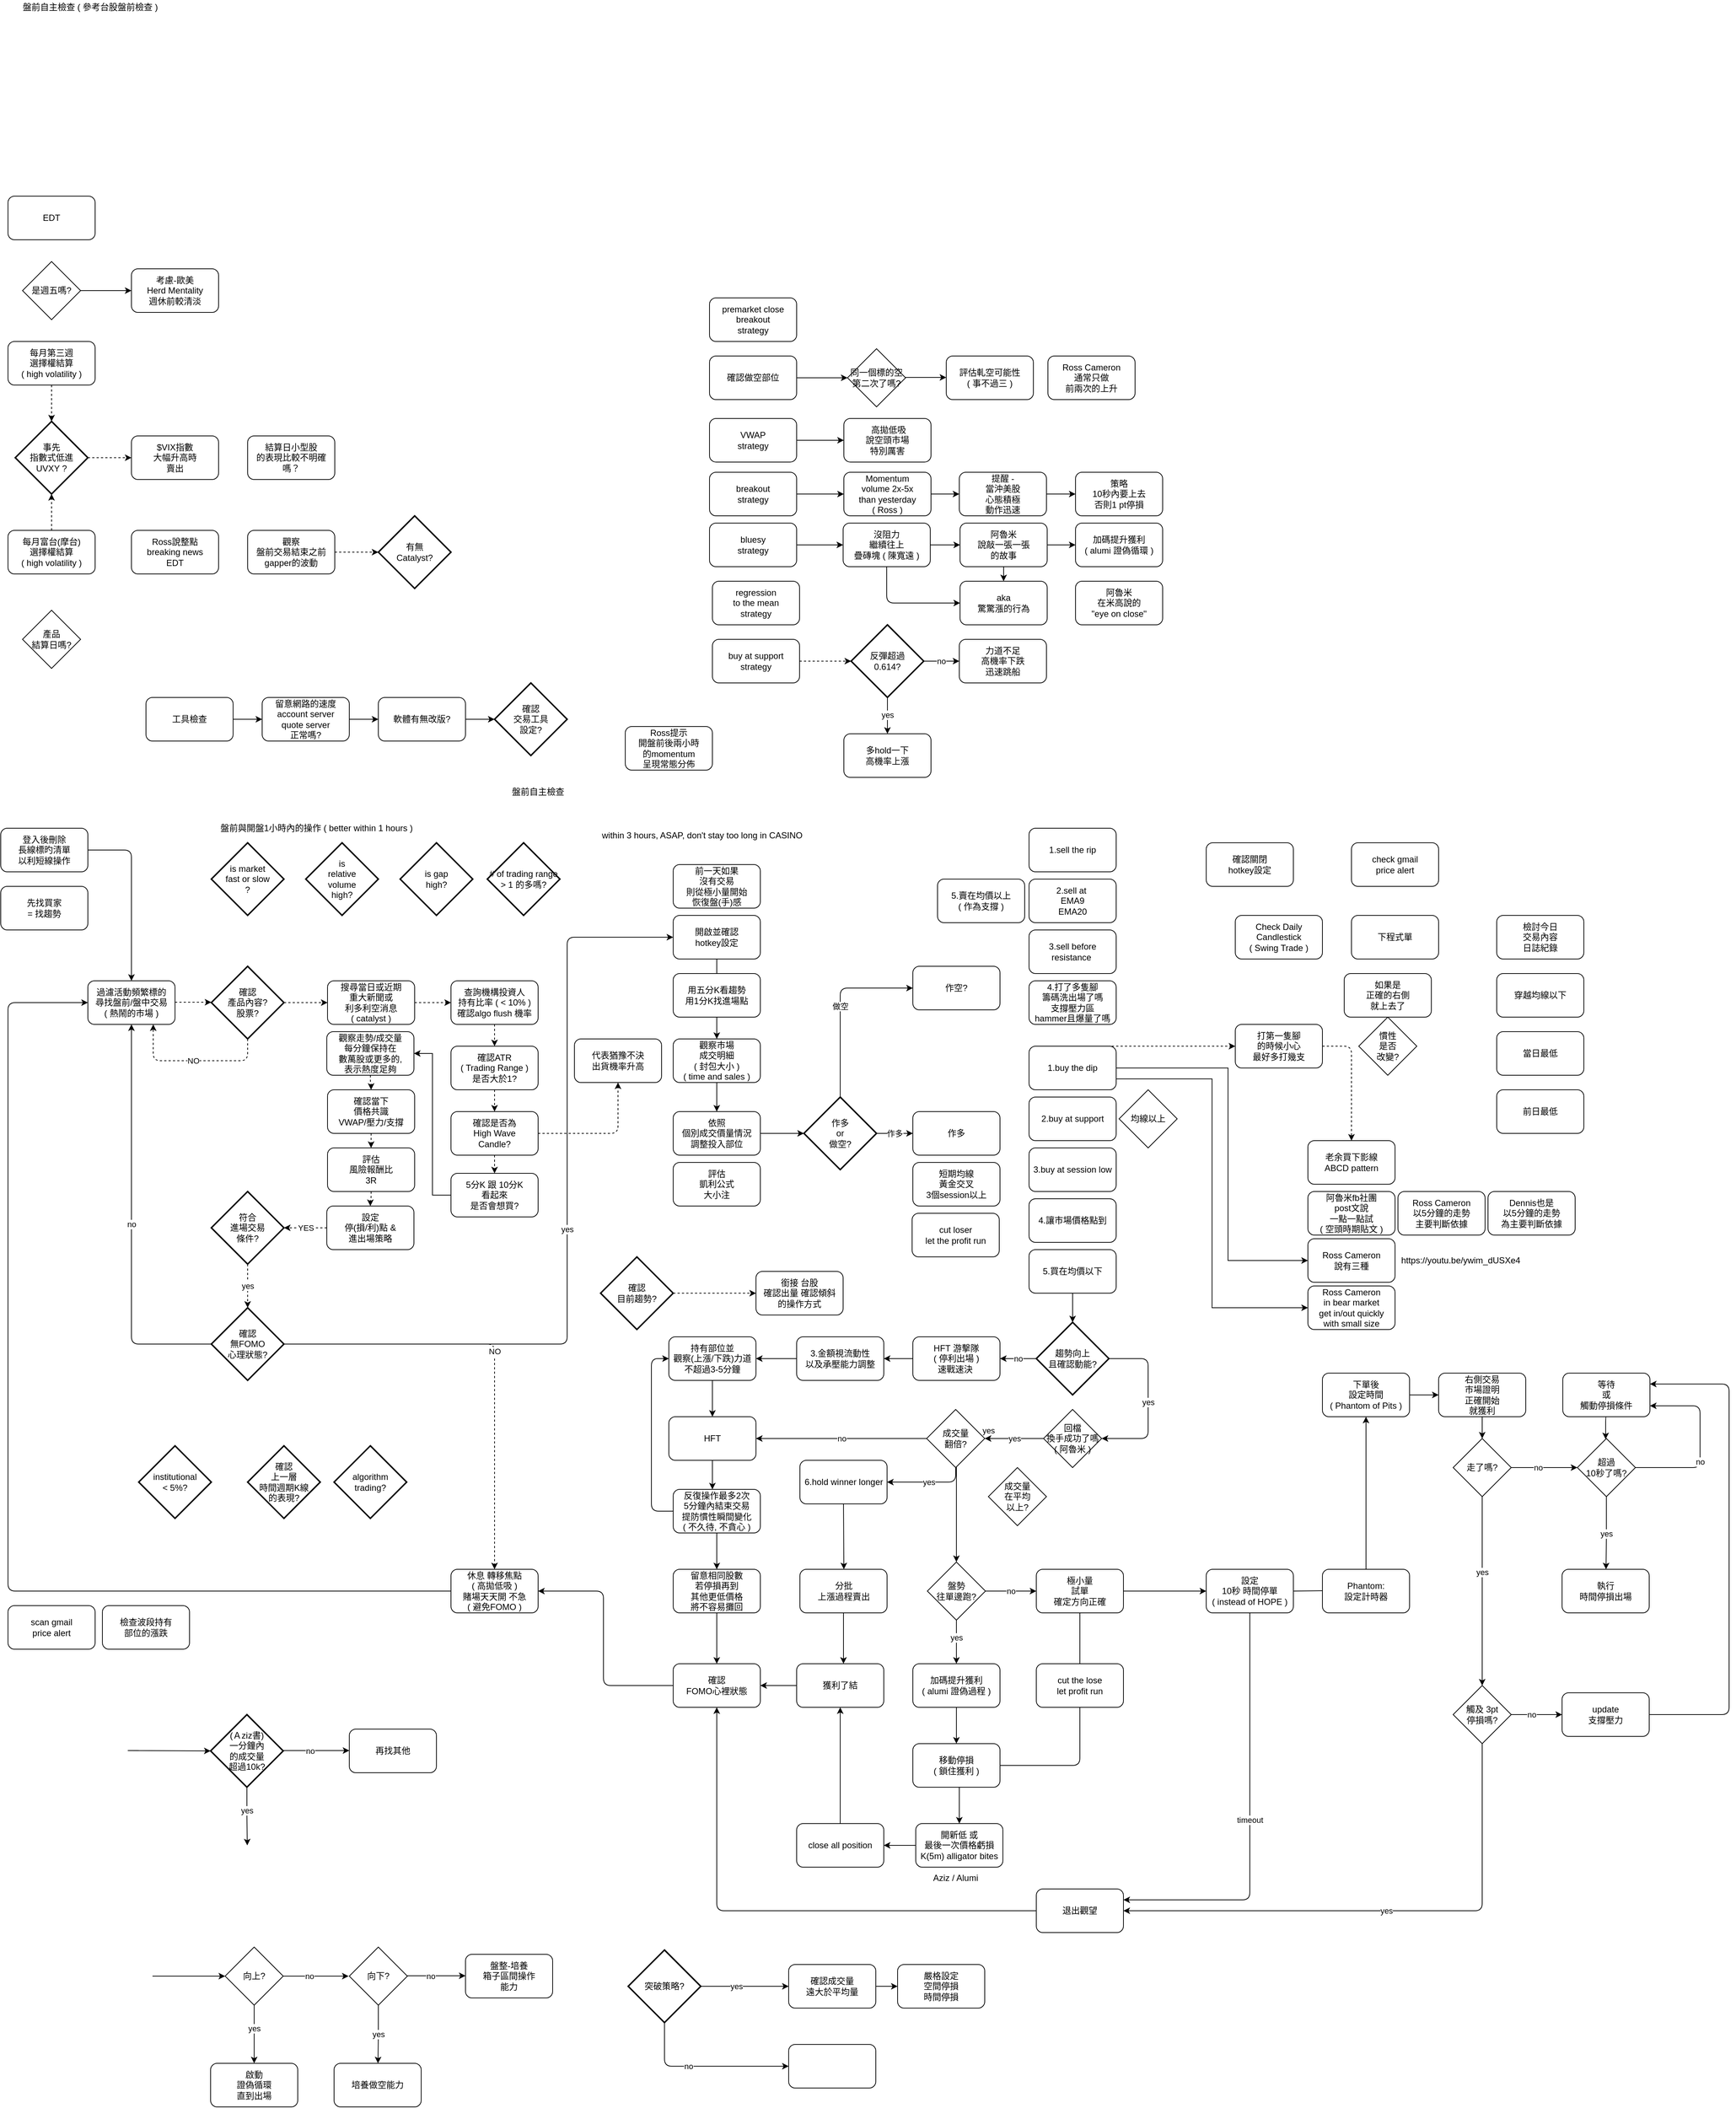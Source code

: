 <mxfile version="21.7.4" type="device" pages="3">
  <diagram id="2W2IRHp-vWOM0x0aQLfi" name="US trades">
    <mxGraphModel dx="1033" dy="1807" grid="1" gridSize="10" guides="1" tooltips="1" connect="1" arrows="1" fold="1" page="1" pageScale="1" pageWidth="827" pageHeight="1169" math="0" shadow="0">
      <root>
        <mxCell id="0" />
        <mxCell id="1" parent="0" />
        <mxCell id="skBQHpanSOeN_9HQ8_Ik-1" value="過濾活動頻繁標的&lt;br&gt;尋找盤前/盤中交易&lt;br&gt;( 熱鬧的市場 )&lt;br&gt;" style="rounded=1;whiteSpace=wrap;html=1;" parent="1" vertex="1">
          <mxGeometry x="140" y="230" width="120" height="60" as="geometry" />
        </mxCell>
        <mxCell id="skBQHpanSOeN_9HQ8_Ik-3" value="登入後刪除&lt;br&gt;長線標旳清單&lt;br&gt;以利短線操作" style="rounded=1;whiteSpace=wrap;html=1;" parent="1" vertex="1">
          <mxGeometry x="20" y="20" width="120" height="60" as="geometry" />
        </mxCell>
        <mxCell id="skBQHpanSOeN_9HQ8_Ik-4" value="" style="edgeStyle=elbowEdgeStyle;elbow=horizontal;endArrow=classic;html=1;exitX=1;exitY=0.5;exitDx=0;exitDy=0;entryX=0.5;entryY=0;entryDx=0;entryDy=0;" parent="1" source="skBQHpanSOeN_9HQ8_Ik-3" target="skBQHpanSOeN_9HQ8_Ik-1" edge="1">
          <mxGeometry width="50" height="50" relative="1" as="geometry">
            <mxPoint x="330" y="160" as="sourcePoint" />
            <mxPoint x="380" y="110" as="targetPoint" />
            <Array as="points">
              <mxPoint x="200" y="50" />
            </Array>
          </mxGeometry>
        </mxCell>
        <mxCell id="skBQHpanSOeN_9HQ8_Ik-5" value="查詢機構投資人&lt;br&gt;持有比率 ( &amp;lt; 10% )&lt;br&gt;確認algo flush 機率" style="rounded=1;whiteSpace=wrap;html=1;" parent="1" vertex="1">
          <mxGeometry x="640" y="230" width="120" height="60" as="geometry" />
        </mxCell>
        <mxCell id="skBQHpanSOeN_9HQ8_Ik-7" value="搜尋當日或近期&lt;br&gt;重大新聞或&lt;br&gt;利多利空消息&lt;br&gt;( catalyst )" style="rounded=1;whiteSpace=wrap;html=1;" parent="1" vertex="1">
          <mxGeometry x="470" y="230" width="120" height="60" as="geometry" />
        </mxCell>
        <mxCell id="skBQHpanSOeN_9HQ8_Ik-9" value="確認ATR&lt;br&gt;( Trading Range )&lt;br&gt;是否大於1?" style="rounded=1;whiteSpace=wrap;html=1;" parent="1" vertex="1">
          <mxGeometry x="640" y="320" width="120" height="60" as="geometry" />
        </mxCell>
        <mxCell id="skBQHpanSOeN_9HQ8_Ik-11" value="檢查波段持有&lt;br&gt;部位的漲跌" style="rounded=1;whiteSpace=wrap;html=1;" parent="1" vertex="1">
          <mxGeometry x="160" y="1090" width="120" height="60" as="geometry" />
        </mxCell>
        <mxCell id="skBQHpanSOeN_9HQ8_Ik-13" value="觀察走勢/成交量&lt;br&gt;每分鐘保持在&lt;br&gt;數萬股或更多的,&lt;br&gt;表示熱度足夠" style="rounded=1;whiteSpace=wrap;html=1;" parent="1" vertex="1">
          <mxGeometry x="469" y="300" width="120" height="60" as="geometry" />
        </mxCell>
        <mxCell id="skBQHpanSOeN_9HQ8_Ik-17" value="依照&lt;br&gt;個別成交價量情況&lt;br&gt;調整投入部位" style="rounded=1;whiteSpace=wrap;html=1;" parent="1" vertex="1">
          <mxGeometry x="946" y="410" width="120" height="60" as="geometry" />
        </mxCell>
        <mxCell id="skBQHpanSOeN_9HQ8_Ik-19" value="作多" style="rounded=1;whiteSpace=wrap;html=1;" parent="1" vertex="1">
          <mxGeometry x="1276" y="410" width="120" height="60" as="geometry" />
        </mxCell>
        <mxCell id="skBQHpanSOeN_9HQ8_Ik-20" value="作多&lt;br&gt;or&lt;br&gt;做空?" style="strokeWidth=2;html=1;shape=mxgraph.flowchart.decision;whiteSpace=wrap;" parent="1" vertex="1">
          <mxGeometry x="1126" y="390" width="100" height="100" as="geometry" />
        </mxCell>
        <mxCell id="skBQHpanSOeN_9HQ8_Ik-21" value="" style="edgeStyle=elbowEdgeStyle;elbow=horizontal;endArrow=classic;html=1;exitX=0.5;exitY=1;exitDx=0;exitDy=0;" parent="1" source="EkM0skgZJjpNYzMxfoZq-1" target="0viMkFpUtA3ro9ZAQS6A-8" edge="1">
          <mxGeometry width="50" height="50" relative="1" as="geometry">
            <mxPoint x="1016" y="390" as="sourcePoint" />
            <mxPoint x="1016" y="430" as="targetPoint" />
            <Array as="points" />
          </mxGeometry>
        </mxCell>
        <mxCell id="skBQHpanSOeN_9HQ8_Ik-23" value="作多" style="edgeStyle=elbowEdgeStyle;elbow=horizontal;endArrow=classic;html=1;startArrow=none;exitX=1;exitY=0.5;exitDx=0;exitDy=0;exitPerimeter=0;entryX=0;entryY=0.5;entryDx=0;entryDy=0;" parent="1" source="skBQHpanSOeN_9HQ8_Ik-20" target="skBQHpanSOeN_9HQ8_Ik-19" edge="1">
          <mxGeometry width="50" height="50" relative="1" as="geometry">
            <mxPoint x="1286" y="440" as="sourcePoint" />
            <mxPoint x="1276" y="340" as="targetPoint" />
            <Array as="points" />
          </mxGeometry>
        </mxCell>
        <mxCell id="skBQHpanSOeN_9HQ8_Ik-26" value="1.buy the dip" style="rounded=1;whiteSpace=wrap;html=1;align=center;" parent="1" vertex="1">
          <mxGeometry x="1436" y="320" width="120" height="60" as="geometry" />
        </mxCell>
        <mxCell id="skBQHpanSOeN_9HQ8_Ik-27" value="2.buy at support" style="rounded=1;whiteSpace=wrap;html=1;" parent="1" vertex="1">
          <mxGeometry x="1436" y="390" width="120" height="60" as="geometry" />
        </mxCell>
        <mxCell id="skBQHpanSOeN_9HQ8_Ik-29" value="做空" style="edgeStyle=elbowEdgeStyle;elbow=horizontal;endArrow=classic;html=1;entryX=0;entryY=0.5;entryDx=0;entryDy=0;exitX=0.5;exitY=0;exitDx=0;exitDy=0;exitPerimeter=0;" parent="1" source="skBQHpanSOeN_9HQ8_Ik-20" target="skBQHpanSOeN_9HQ8_Ik-24" edge="1">
          <mxGeometry width="50" height="50" relative="1" as="geometry">
            <mxPoint x="1026" y="190" as="sourcePoint" />
            <mxPoint x="1486" y="340" as="targetPoint" />
            <Array as="points">
              <mxPoint x="1176" y="300" />
            </Array>
          </mxGeometry>
        </mxCell>
        <mxCell id="skBQHpanSOeN_9HQ8_Ik-30" value="持有部位並&lt;br&gt;觀察(上漲/下跌)力道&lt;br&gt;不超過3-5分鐘" style="rounded=1;whiteSpace=wrap;html=1;" parent="1" vertex="1">
          <mxGeometry x="940" y="720" width="120" height="60" as="geometry" />
        </mxCell>
        <mxCell id="skBQHpanSOeN_9HQ8_Ik-31" value="" style="edgeStyle=elbowEdgeStyle;elbow=horizontal;endArrow=classic;html=1;exitX=0.5;exitY=1;exitDx=0;exitDy=0;entryX=0.5;entryY=0;entryDx=0;entryDy=0;entryPerimeter=0;" parent="1" source="Uu_KWGpfgqPLzKU3aUC3-20" target="VhhBP-Niib41JX8jMxsJ-1" edge="1">
          <mxGeometry width="50" height="50" relative="1" as="geometry">
            <mxPoint x="1005.83" y="480" as="sourcePoint" />
            <mxPoint x="1066" y="500" as="targetPoint" />
            <Array as="points" />
          </mxGeometry>
        </mxCell>
        <mxCell id="skBQHpanSOeN_9HQ8_Ik-32" value="HFT&amp;nbsp;游擊隊&lt;br&gt;( 停利出場 )&lt;br&gt;速戰速決&amp;nbsp;" style="rounded=1;whiteSpace=wrap;html=1;" parent="1" vertex="1">
          <mxGeometry x="1276" y="720" width="120" height="60" as="geometry" />
        </mxCell>
        <mxCell id="skBQHpanSOeN_9HQ8_Ik-33" value="分批&lt;br&gt;上漲過程賣出" style="rounded=1;whiteSpace=wrap;html=1;" parent="1" vertex="1">
          <mxGeometry x="1120.5" y="1040" width="120" height="60" as="geometry" />
        </mxCell>
        <mxCell id="skBQHpanSOeN_9HQ8_Ik-34" value="" style="edgeStyle=elbowEdgeStyle;elbow=vertical;endArrow=classic;html=1;entryX=1;entryY=0.5;entryDx=0;entryDy=0;" parent="1" source="skBQHpanSOeN_9HQ8_Ik-32" target="VhhBP-Niib41JX8jMxsJ-7" edge="1">
          <mxGeometry width="50" height="50" relative="1" as="geometry">
            <mxPoint x="1166" y="700" as="sourcePoint" />
            <mxPoint x="1226" y="670" as="targetPoint" />
            <Array as="points" />
          </mxGeometry>
        </mxCell>
        <mxCell id="skBQHpanSOeN_9HQ8_Ik-24" value="作空?" style="rounded=1;whiteSpace=wrap;html=1;" parent="1" vertex="1">
          <mxGeometry x="1276" y="210" width="120" height="60" as="geometry" />
        </mxCell>
        <mxCell id="skBQHpanSOeN_9HQ8_Ik-43" value="yes" style="edgeStyle=elbowEdgeStyle;elbow=horizontal;endArrow=classic;html=1;dashed=1;entryX=0.5;entryY=0;entryDx=0;entryDy=0;entryPerimeter=0;exitX=0.5;exitY=1;exitDx=0;exitDy=0;exitPerimeter=0;" parent="1" source="ZMTA7PW-a7Co3rukDNKd-3" target="C_OK-YuIfiXgKfMNKGLl-3" edge="1">
          <mxGeometry width="50" height="50" relative="1" as="geometry">
            <mxPoint x="300" y="540" as="sourcePoint" />
            <mxPoint x="430" y="370" as="targetPoint" />
            <Array as="points">
              <mxPoint x="360" y="660" />
              <mxPoint x="230" y="340" />
            </Array>
          </mxGeometry>
        </mxCell>
        <mxCell id="skBQHpanSOeN_9HQ8_Ik-45" value="反復操作最多2次&lt;br&gt;5分鐘內結束交易&lt;br&gt;提防慣性瞬間變化&lt;br&gt;( 不久待, 不貪心 )" style="rounded=1;whiteSpace=wrap;html=1;" parent="1" vertex="1">
          <mxGeometry x="946" y="930" width="120" height="60" as="geometry" />
        </mxCell>
        <mxCell id="skBQHpanSOeN_9HQ8_Ik-47" value="" style="edgeStyle=elbowEdgeStyle;elbow=horizontal;endArrow=classic;html=1;exitX=0;exitY=0.5;exitDx=0;exitDy=0;" parent="1" source="skBQHpanSOeN_9HQ8_Ik-45" target="skBQHpanSOeN_9HQ8_Ik-30" edge="1">
          <mxGeometry width="50" height="50" relative="1" as="geometry">
            <mxPoint x="1076" y="610" as="sourcePoint" />
            <mxPoint x="1276" y="580" as="targetPoint" />
            <Array as="points">
              <mxPoint x="916" y="600" />
            </Array>
          </mxGeometry>
        </mxCell>
        <mxCell id="skBQHpanSOeN_9HQ8_Ik-48" value="休息 轉移焦點&lt;br&gt;( 高拋低吸 )&lt;br&gt;賭場天天開 不急&lt;br&gt;( 避免FOMO )" style="rounded=1;whiteSpace=wrap;html=1;" parent="1" vertex="1">
          <mxGeometry x="640" y="1040" width="120" height="60" as="geometry" />
        </mxCell>
        <mxCell id="skBQHpanSOeN_9HQ8_Ik-49" value="" style="edgeStyle=elbowEdgeStyle;elbow=horizontal;endArrow=classic;html=1;exitX=0.5;exitY=1;exitDx=0;exitDy=0;entryX=0.5;entryY=0;entryDx=0;entryDy=0;" parent="1" source="skBQHpanSOeN_9HQ8_Ik-45" target="Uu_KWGpfgqPLzKU3aUC3-11" edge="1">
          <mxGeometry width="50" height="50" relative="1" as="geometry">
            <mxPoint x="1016" y="720" as="sourcePoint" />
            <mxPoint x="1006" y="940" as="targetPoint" />
            <Array as="points" />
          </mxGeometry>
        </mxCell>
        <mxCell id="skBQHpanSOeN_9HQ8_Ik-50" value="" style="edgeStyle=elbowEdgeStyle;elbow=horizontal;endArrow=classic;html=1;entryX=0;entryY=0.5;entryDx=0;entryDy=0;exitX=0;exitY=0.5;exitDx=0;exitDy=0;" parent="1" source="skBQHpanSOeN_9HQ8_Ik-48" target="skBQHpanSOeN_9HQ8_Ik-1" edge="1">
          <mxGeometry width="50" height="50" relative="1" as="geometry">
            <mxPoint x="150" y="650" as="sourcePoint" />
            <mxPoint x="150" y="450" as="targetPoint" />
            <Array as="points">
              <mxPoint x="30" y="480" />
            </Array>
          </mxGeometry>
        </mxCell>
        <mxCell id="skBQHpanSOeN_9HQ8_Ik-59" value="盤前與開盤1小時內的操作 ( better within 1 hours )" style="text;html=1;strokeColor=none;fillColor=none;align=center;verticalAlign=middle;whiteSpace=wrap;rounded=0;dashed=1;" parent="1" vertex="1">
          <mxGeometry x="320" y="10" width="270" height="20" as="geometry" />
        </mxCell>
        <mxCell id="skBQHpanSOeN_9HQ8_Ik-60" value="scan gmail&lt;br&gt;price alert" style="rounded=1;whiteSpace=wrap;html=1;" parent="1" vertex="1">
          <mxGeometry x="30" y="1090" width="120" height="60" as="geometry" />
        </mxCell>
        <mxCell id="_6fpKBOjLZMXCEf4Lv_I-1" value="1.sell the rip" style="rounded=1;whiteSpace=wrap;html=1;" parent="1" vertex="1">
          <mxGeometry x="1436" y="20" width="120" height="60" as="geometry" />
        </mxCell>
        <mxCell id="C_OK-YuIfiXgKfMNKGLl-2" value="yes" style="edgeStyle=elbowEdgeStyle;elbow=horizontal;endArrow=classic;html=1;exitX=1;exitY=0.5;exitDx=0;exitDy=0;exitPerimeter=0;entryX=0;entryY=0.5;entryDx=0;entryDy=0;" parent="1" source="C_OK-YuIfiXgKfMNKGLl-3" target="EkM0skgZJjpNYzMxfoZq-1" edge="1">
          <mxGeometry width="50" height="50" relative="1" as="geometry">
            <mxPoint x="220" y="500" as="sourcePoint" />
            <mxPoint x="946" y="70" as="targetPoint" />
            <Array as="points">
              <mxPoint x="800" y="400" />
              <mxPoint x="490" y="740" />
              <mxPoint x="810" y="280" />
              <mxPoint x="420" y="760" />
              <mxPoint x="800" y="320" />
              <mxPoint x="180" y="830" />
            </Array>
          </mxGeometry>
        </mxCell>
        <mxCell id="C_OK-YuIfiXgKfMNKGLl-3" value="確認&lt;br&gt;無FOMO&lt;br&gt;心理狀態?" style="strokeWidth=2;html=1;shape=mxgraph.flowchart.decision;whiteSpace=wrap;" parent="1" vertex="1">
          <mxGeometry x="310" y="680" width="100" height="100" as="geometry" />
        </mxCell>
        <mxCell id="C_OK-YuIfiXgKfMNKGLl-4" value="no" style="edgeStyle=elbowEdgeStyle;elbow=horizontal;endArrow=classic;html=1;entryX=0.5;entryY=1;entryDx=0;entryDy=0;" parent="1" source="C_OK-YuIfiXgKfMNKGLl-3" target="skBQHpanSOeN_9HQ8_Ik-1" edge="1">
          <mxGeometry width="50" height="50" relative="1" as="geometry">
            <mxPoint x="530" y="740" as="sourcePoint" />
            <mxPoint x="210" y="600" as="targetPoint" />
            <Array as="points">
              <mxPoint x="200" y="500" />
            </Array>
          </mxGeometry>
        </mxCell>
        <mxCell id="W_NOA3347FtvShPqdSyt-1" value="評估&lt;br&gt;風險報酬比&lt;br&gt;3R" style="rounded=1;whiteSpace=wrap;html=1;" parent="1" vertex="1">
          <mxGeometry x="470" y="460" width="120" height="60" as="geometry" />
        </mxCell>
        <mxCell id="eWIeHxmlQqAwC8VUloCX-1" value="within 3 hours, ASAP, don&#39;t stay too long in CASINO" style="text;html=1;strokeColor=none;fillColor=none;align=center;verticalAlign=middle;whiteSpace=wrap;rounded=0;dashed=1;" parent="1" vertex="1">
          <mxGeometry x="846" y="20" width="280" height="20" as="geometry" />
        </mxCell>
        <mxCell id="VhhBP-Niib41JX8jMxsJ-1" value="趨勢向上&lt;br&gt;且確認動能?" style="strokeWidth=2;html=1;shape=mxgraph.flowchart.decision;whiteSpace=wrap;" parent="1" vertex="1">
          <mxGeometry x="1446" y="700" width="100" height="100" as="geometry" />
        </mxCell>
        <mxCell id="VhhBP-Niib41JX8jMxsJ-2" value="no" style="edgeStyle=elbowEdgeStyle;elbow=horizontal;endArrow=classic;html=1;exitX=0;exitY=0.5;exitDx=0;exitDy=0;exitPerimeter=0;" parent="1" source="VhhBP-Niib41JX8jMxsJ-1" target="skBQHpanSOeN_9HQ8_Ik-32" edge="1">
          <mxGeometry width="50" height="50" relative="1" as="geometry">
            <mxPoint x="1016" y="540" as="sourcePoint" />
            <mxPoint x="1076" y="550" as="targetPoint" />
            <Array as="points" />
          </mxGeometry>
        </mxCell>
        <mxCell id="VhhBP-Niib41JX8jMxsJ-5" value="yes" style="edgeStyle=elbowEdgeStyle;elbow=vertical;endArrow=classic;html=1;exitX=1;exitY=0.5;exitDx=0;exitDy=0;exitPerimeter=0;entryX=1;entryY=0.5;entryDx=0;entryDy=0;" parent="1" source="VhhBP-Niib41JX8jMxsJ-1" target="owlTr-YlEEa1qPWzq2FL-2" edge="1">
          <mxGeometry width="50" height="50" relative="1" as="geometry">
            <mxPoint x="1506" y="800" as="sourcePoint" />
            <mxPoint x="1500" y="840" as="targetPoint" />
            <Array as="points">
              <mxPoint x="1600" y="830" />
            </Array>
          </mxGeometry>
        </mxCell>
        <mxCell id="VhhBP-Niib41JX8jMxsJ-6" value="" style="edgeStyle=elbowEdgeStyle;elbow=vertical;endArrow=classic;html=1;" parent="1" source="skBQHpanSOeN_9HQ8_Ik-30" target="u6-GuaqWwv9v-J1z-GwI-6" edge="1">
          <mxGeometry width="50" height="50" relative="1" as="geometry">
            <mxPoint x="1286" y="760" as="sourcePoint" />
            <mxPoint x="1006" y="830" as="targetPoint" />
            <Array as="points">
              <mxPoint x="1006" y="730" />
            </Array>
          </mxGeometry>
        </mxCell>
        <mxCell id="VhhBP-Niib41JX8jMxsJ-7" value="3.金額視流動性&lt;br&gt;以及承壓能力調整" style="rounded=1;whiteSpace=wrap;html=1;" parent="1" vertex="1">
          <mxGeometry x="1116" y="720" width="120" height="60" as="geometry" />
        </mxCell>
        <mxCell id="VhhBP-Niib41JX8jMxsJ-9" value="" style="edgeStyle=elbowEdgeStyle;elbow=vertical;endArrow=classic;html=1;entryX=1;entryY=0.5;entryDx=0;entryDy=0;exitX=0;exitY=0.5;exitDx=0;exitDy=0;" parent="1" source="VhhBP-Niib41JX8jMxsJ-7" target="skBQHpanSOeN_9HQ8_Ik-30" edge="1">
          <mxGeometry width="50" height="50" relative="1" as="geometry">
            <mxPoint x="1346" y="730" as="sourcePoint" />
            <mxPoint x="1236" y="680" as="targetPoint" />
            <Array as="points" />
          </mxGeometry>
        </mxCell>
        <mxCell id="VhhBP-Niib41JX8jMxsJ-10" value="加碼提升獲利&lt;br&gt;( alumi 證偽過程 )" style="rounded=1;whiteSpace=wrap;html=1;" parent="1" vertex="1">
          <mxGeometry x="1276" y="1170" width="120" height="60" as="geometry" />
        </mxCell>
        <mxCell id="VhhBP-Niib41JX8jMxsJ-12" value="yes" style="edgeStyle=elbowEdgeStyle;elbow=vertical;endArrow=classic;html=1;entryX=0.5;entryY=0;entryDx=0;entryDy=0;" parent="1" source="u6-GuaqWwv9v-J1z-GwI-2" target="wbfNIDW1-kOJPG0rf3Xk-1" edge="1">
          <mxGeometry x="-1" y="67" width="50" height="50" relative="1" as="geometry">
            <mxPoint x="1336" y="1000" as="sourcePoint" />
            <mxPoint x="1336" y="1060" as="targetPoint" />
            <Array as="points">
              <mxPoint x="1336" y="1030" />
            </Array>
            <mxPoint x="-23" y="-50" as="offset" />
          </mxGeometry>
        </mxCell>
        <mxCell id="VhhBP-Niib41JX8jMxsJ-15" value="確認&lt;br&gt;FOMO心裡狀態" style="rounded=1;whiteSpace=wrap;html=1;" parent="1" vertex="1">
          <mxGeometry x="946" y="1170" width="120" height="60" as="geometry" />
        </mxCell>
        <mxCell id="VhhBP-Niib41JX8jMxsJ-16" value="" style="edgeStyle=elbowEdgeStyle;elbow=horizontal;endArrow=classic;html=1;entryX=1;entryY=0.5;entryDx=0;entryDy=0;exitX=0;exitY=0.5;exitDx=0;exitDy=0;" parent="1" source="VhhBP-Niib41JX8jMxsJ-15" target="skBQHpanSOeN_9HQ8_Ik-48" edge="1">
          <mxGeometry width="50" height="50" relative="1" as="geometry">
            <mxPoint x="210" y="1070" as="sourcePoint" />
            <mxPoint x="200" y="1400" as="targetPoint" />
            <Array as="points">
              <mxPoint x="850" y="1050" />
              <mxPoint x="-680" y="1360" />
            </Array>
          </mxGeometry>
        </mxCell>
        <mxCell id="VhhBP-Niib41JX8jMxsJ-17" value="移動停損&lt;br&gt;( 鎖住獲利 )" style="rounded=1;whiteSpace=wrap;html=1;" parent="1" vertex="1">
          <mxGeometry x="1276" y="1280" width="120" height="60" as="geometry" />
        </mxCell>
        <mxCell id="VhhBP-Niib41JX8jMxsJ-18" value="" style="edgeStyle=elbowEdgeStyle;elbow=vertical;endArrow=classic;html=1;entryX=0.5;entryY=0;entryDx=0;entryDy=0;" parent="1" source="VhhBP-Niib41JX8jMxsJ-10" target="VhhBP-Niib41JX8jMxsJ-17" edge="1">
          <mxGeometry width="50" height="50" relative="1" as="geometry">
            <mxPoint x="1456" y="1020" as="sourcePoint" />
            <mxPoint x="1386" y="1020" as="targetPoint" />
            <Array as="points" />
          </mxGeometry>
        </mxCell>
        <mxCell id="VhhBP-Niib41JX8jMxsJ-19" value="獲利了結" style="rounded=1;whiteSpace=wrap;html=1;" parent="1" vertex="1">
          <mxGeometry x="1116" y="1170" width="120" height="60" as="geometry" />
        </mxCell>
        <mxCell id="VhhBP-Niib41JX8jMxsJ-20" value="" style="edgeStyle=elbowEdgeStyle;elbow=horizontal;endArrow=classic;html=1;exitX=0;exitY=0.5;exitDx=0;exitDy=0;" parent="1" source="VhhBP-Niib41JX8jMxsJ-19" target="VhhBP-Niib41JX8jMxsJ-15" edge="1">
          <mxGeometry width="50" height="50" relative="1" as="geometry">
            <mxPoint x="1016" y="1050" as="sourcePoint" />
            <mxPoint x="1016" y="1120" as="targetPoint" />
            <Array as="points" />
          </mxGeometry>
        </mxCell>
        <mxCell id="VhhBP-Niib41JX8jMxsJ-21" value="" style="edgeStyle=elbowEdgeStyle;elbow=horizontal;endArrow=classic;html=1;exitX=0.5;exitY=1;exitDx=0;exitDy=0;" parent="1" source="skBQHpanSOeN_9HQ8_Ik-33" target="VhhBP-Niib41JX8jMxsJ-19" edge="1">
          <mxGeometry width="50" height="50" relative="1" as="geometry">
            <mxPoint x="1126" y="1100" as="sourcePoint" />
            <mxPoint x="1076" y="1100" as="targetPoint" />
            <Array as="points" />
          </mxGeometry>
        </mxCell>
        <mxCell id="VhhBP-Niib41JX8jMxsJ-22" value="" style="edgeStyle=elbowEdgeStyle;elbow=vertical;endArrow=classic;html=1;" parent="1" source="VhhBP-Niib41JX8jMxsJ-17" edge="1">
          <mxGeometry width="50" height="50" relative="1" as="geometry">
            <mxPoint x="1186" y="1050" as="sourcePoint" />
            <mxPoint x="1340" y="1390" as="targetPoint" />
            <Array as="points">
              <mxPoint x="1336" y="1330" />
            </Array>
          </mxGeometry>
        </mxCell>
        <mxCell id="VhhBP-Niib41JX8jMxsJ-23" value="確認&lt;br&gt;產品內容?&lt;br&gt;股票?" style="strokeWidth=2;html=1;shape=mxgraph.flowchart.decision;whiteSpace=wrap;" parent="1" vertex="1">
          <mxGeometry x="310" y="210" width="100" height="100" as="geometry" />
        </mxCell>
        <mxCell id="VhhBP-Niib41JX8jMxsJ-27" value="確認&lt;br&gt;交易工具&lt;br&gt;設定?" style="strokeWidth=2;html=1;shape=mxgraph.flowchart.decision;whiteSpace=wrap;" parent="1" vertex="1">
          <mxGeometry x="700" y="-180" width="100" height="100" as="geometry" />
        </mxCell>
        <mxCell id="EkM0skgZJjpNYzMxfoZq-1" value="開啟並確認&lt;br&gt;hotkey設定" style="rounded=1;whiteSpace=wrap;html=1;" parent="1" vertex="1">
          <mxGeometry x="946" y="140" width="120" height="60" as="geometry" />
        </mxCell>
        <mxCell id="EkM0skgZJjpNYzMxfoZq-2" value="" style="edgeStyle=elbowEdgeStyle;elbow=horizontal;endArrow=classic;html=1;entryX=0;entryY=0.5;entryDx=0;entryDy=0;exitX=1;exitY=0.5;exitDx=0;exitDy=0;entryPerimeter=0;" parent="1" source="skBQHpanSOeN_9HQ8_Ik-17" target="skBQHpanSOeN_9HQ8_Ik-20" edge="1">
          <mxGeometry width="50" height="50" relative="1" as="geometry">
            <mxPoint x="1076" y="560" as="sourcePoint" />
            <mxPoint x="1126" y="460" as="targetPoint" />
            <Array as="points">
              <mxPoint x="1100" y="440" />
              <mxPoint x="1006" y="500" />
            </Array>
          </mxGeometry>
        </mxCell>
        <mxCell id="EkM0skgZJjpNYzMxfoZq-3" value="確認關閉&lt;br&gt;hotkey設定" style="rounded=1;whiteSpace=wrap;html=1;" parent="1" vertex="1">
          <mxGeometry x="1680" y="40" width="120" height="60" as="geometry" />
        </mxCell>
        <mxCell id="1WfiTx5VEYkJO1Hu9jlq-1" value="Check Daily Candlestick&lt;br&gt;( Swing Trade )" style="rounded=1;whiteSpace=wrap;html=1;" parent="1" vertex="1">
          <mxGeometry x="1720" y="140" width="120" height="60" as="geometry" />
        </mxCell>
        <mxCell id="1WfiTx5VEYkJO1Hu9jlq-2" value="3.buy at session low" style="rounded=1;whiteSpace=wrap;html=1;" parent="1" vertex="1">
          <mxGeometry x="1436" y="460" width="120" height="60" as="geometry" />
        </mxCell>
        <mxCell id="skBQHpanSOeN_9HQ8_Ik-28" value="4.讓市場價格點到" style="rounded=1;whiteSpace=wrap;html=1;" parent="1" vertex="1">
          <mxGeometry x="1436" y="530" width="120" height="60" as="geometry" />
        </mxCell>
        <mxCell id="Knp_QD3zdvXwg-ZzL5qu-1" value="每月第三週&lt;br&gt;選擇權結算&lt;br&gt;( high volatility )" style="rounded=1;whiteSpace=wrap;html=1;" parent="1" vertex="1">
          <mxGeometry x="30" y="-650" width="120" height="60" as="geometry" />
        </mxCell>
        <mxCell id="Knp_QD3zdvXwg-ZzL5qu-2" value="事先&lt;br&gt;指數式低進&lt;br&gt;UVXY ?" style="strokeWidth=2;html=1;shape=mxgraph.flowchart.decision;whiteSpace=wrap;" parent="1" vertex="1">
          <mxGeometry x="40" y="-540" width="100" height="100" as="geometry" />
        </mxCell>
        <mxCell id="Knp_QD3zdvXwg-ZzL5qu-3" value="" style="edgeStyle=elbowEdgeStyle;elbow=horizontal;endArrow=classic;html=1;dashed=1;" parent="1" source="Knp_QD3zdvXwg-ZzL5qu-1" target="Knp_QD3zdvXwg-ZzL5qu-2" edge="1">
          <mxGeometry width="50" height="50" relative="1" as="geometry">
            <mxPoint x="-110" y="-490.5" as="sourcePoint" />
            <mxPoint x="-60" y="-490.5" as="targetPoint" />
            <Array as="points">
              <mxPoint x="90" y="-570" />
              <mxPoint x="-100" y="-490.5" />
            </Array>
          </mxGeometry>
        </mxCell>
        <mxCell id="Knp_QD3zdvXwg-ZzL5qu-4" value="" style="edgeStyle=elbowEdgeStyle;elbow=horizontal;endArrow=classic;html=1;dashed=1;" parent="1" source="Knp_QD3zdvXwg-ZzL5qu-2" target="Knp_QD3zdvXwg-ZzL5qu-5" edge="1">
          <mxGeometry width="50" height="50" relative="1" as="geometry">
            <mxPoint x="50" y="-490.5" as="sourcePoint" />
            <mxPoint x="110" y="-490.5" as="targetPoint" />
            <Array as="points">
              <mxPoint x="70" y="-490.5" />
            </Array>
          </mxGeometry>
        </mxCell>
        <mxCell id="Knp_QD3zdvXwg-ZzL5qu-5" value="$VIX指數&lt;br&gt;大幅升高時&lt;br&gt;賣出" style="rounded=1;whiteSpace=wrap;html=1;" parent="1" vertex="1">
          <mxGeometry x="200" y="-520" width="120" height="60" as="geometry" />
        </mxCell>
        <mxCell id="Cetyac1BlZ-1omTwtbpA-1" value="每月富台(摩台)&lt;br&gt;選擇權結算&lt;br&gt;( high volatility )" style="rounded=1;whiteSpace=wrap;html=1;" parent="1" vertex="1">
          <mxGeometry x="30" y="-390" width="120" height="60" as="geometry" />
        </mxCell>
        <mxCell id="Cetyac1BlZ-1omTwtbpA-2" value="" style="edgeStyle=elbowEdgeStyle;elbow=horizontal;endArrow=classic;html=1;dashed=1;entryX=0.5;entryY=1;entryDx=0;entryDy=0;entryPerimeter=0;" parent="1" source="Cetyac1BlZ-1omTwtbpA-1" target="Knp_QD3zdvXwg-ZzL5qu-2" edge="1">
          <mxGeometry width="50" height="50" relative="1" as="geometry">
            <mxPoint x="-100" y="-410.5" as="sourcePoint" />
            <mxPoint x="-40" y="-410.5" as="targetPoint" />
            <Array as="points">
              <mxPoint x="90" y="-400" />
            </Array>
          </mxGeometry>
        </mxCell>
        <mxCell id="ZMTA7PW-a7Co3rukDNKd-1" value="確認當下&lt;br&gt;價格共識&lt;br&gt;VWAP/壓力/支撐" style="rounded=1;whiteSpace=wrap;html=1;" parent="1" vertex="1">
          <mxGeometry x="470" y="380" width="120" height="60" as="geometry" />
        </mxCell>
        <mxCell id="ZMTA7PW-a7Co3rukDNKd-3" value="符合&lt;br&gt;進場交易&lt;br&gt;條件?" style="strokeWidth=2;html=1;shape=mxgraph.flowchart.decision;whiteSpace=wrap;" parent="1" vertex="1">
          <mxGeometry x="310" y="520" width="100" height="100" as="geometry" />
        </mxCell>
        <mxCell id="ZMTA7PW-a7Co3rukDNKd-4" value="YES" style="edgeStyle=elbowEdgeStyle;elbow=horizontal;endArrow=classic;html=1;dashed=1;exitX=0;exitY=0.5;exitDx=0;exitDy=0;entryX=1;entryY=0.5;entryDx=0;entryDy=0;entryPerimeter=0;" parent="1" source="ZMTA7PW-a7Co3rukDNKd-5" target="ZMTA7PW-a7Co3rukDNKd-3" edge="1">
          <mxGeometry width="50" height="50" relative="1" as="geometry">
            <mxPoint x="340" y="720" as="sourcePoint" />
            <mxPoint x="450" y="650" as="targetPoint" />
            <Array as="points" />
          </mxGeometry>
        </mxCell>
        <mxCell id="ZMTA7PW-a7Co3rukDNKd-5" value="設定&lt;br&gt;停(損/利)點 &amp;amp;&lt;br&gt;進出場策略" style="rounded=1;whiteSpace=wrap;html=1;" parent="1" vertex="1">
          <mxGeometry x="469" y="540" width="120" height="60" as="geometry" />
        </mxCell>
        <mxCell id="AaKZ0EF2qf_AE9YELpaL-1" value="" style="edgeStyle=elbowEdgeStyle;elbow=vertical;endArrow=classic;html=1;dashed=1;entryX=0;entryY=0.5;entryDx=0;entryDy=0;entryPerimeter=0;" parent="1" source="skBQHpanSOeN_9HQ8_Ik-1" target="VhhBP-Niib41JX8jMxsJ-23" edge="1">
          <mxGeometry width="50" height="50" relative="1" as="geometry">
            <mxPoint x="270" y="259.5" as="sourcePoint" />
            <mxPoint x="310" y="259.5" as="targetPoint" />
            <Array as="points">
              <mxPoint x="290" y="259.5" />
            </Array>
          </mxGeometry>
        </mxCell>
        <mxCell id="AaKZ0EF2qf_AE9YELpaL-2" value="" style="edgeStyle=elbowEdgeStyle;elbow=vertical;endArrow=classic;html=1;dashed=1;exitX=1;exitY=0.5;exitDx=0;exitDy=0;exitPerimeter=0;" parent="1" source="VhhBP-Niib41JX8jMxsJ-23" edge="1">
          <mxGeometry width="50" height="50" relative="1" as="geometry">
            <mxPoint x="430" y="259.5" as="sourcePoint" />
            <mxPoint x="470" y="259.5" as="targetPoint" />
            <Array as="points">
              <mxPoint x="440" y="260" />
            </Array>
          </mxGeometry>
        </mxCell>
        <mxCell id="AaKZ0EF2qf_AE9YELpaL-3" value="" style="edgeStyle=elbowEdgeStyle;elbow=vertical;endArrow=classic;html=1;dashed=1;exitX=0.5;exitY=1;exitDx=0;exitDy=0;" parent="1" source="skBQHpanSOeN_9HQ8_Ik-5" target="skBQHpanSOeN_9HQ8_Ik-9" edge="1">
          <mxGeometry width="50" height="50" relative="1" as="geometry">
            <mxPoint x="430" y="279.5" as="sourcePoint" />
            <mxPoint x="480" y="279.5" as="targetPoint" />
            <Array as="points" />
          </mxGeometry>
        </mxCell>
        <mxCell id="AaKZ0EF2qf_AE9YELpaL-7" value="NO" style="edgeStyle=elbowEdgeStyle;elbow=horizontal;endArrow=classic;html=1;dashed=1;entryX=0.5;entryY=0;entryDx=0;entryDy=0;" parent="1" source="C_OK-YuIfiXgKfMNKGLl-3" target="skBQHpanSOeN_9HQ8_Ik-48" edge="1">
          <mxGeometry width="50" height="50" relative="1" as="geometry">
            <mxPoint x="540" y="780" as="sourcePoint" />
            <mxPoint x="270" y="850" as="targetPoint" />
            <Array as="points">
              <mxPoint x="700" y="840" />
              <mxPoint x="260" y="370" />
            </Array>
          </mxGeometry>
        </mxCell>
        <mxCell id="AaKZ0EF2qf_AE9YELpaL-8" value="" style="edgeStyle=elbowEdgeStyle;elbow=vertical;endArrow=classic;html=1;dashed=1;exitX=1;exitY=0.5;exitDx=0;exitDy=0;entryX=0;entryY=0.5;entryDx=0;entryDy=0;" parent="1" source="skBQHpanSOeN_9HQ8_Ik-7" target="skBQHpanSOeN_9HQ8_Ik-5" edge="1">
          <mxGeometry width="50" height="50" relative="1" as="geometry">
            <mxPoint x="420" y="270" as="sourcePoint" />
            <mxPoint x="480" y="269.5" as="targetPoint" />
            <Array as="points">
              <mxPoint x="620" y="260" />
            </Array>
          </mxGeometry>
        </mxCell>
        <mxCell id="AaKZ0EF2qf_AE9YELpaL-9" value="NO" style="edgeStyle=elbowEdgeStyle;elbow=horizontal;endArrow=classic;html=1;dashed=1;exitX=0.5;exitY=1;exitDx=0;exitDy=0;exitPerimeter=0;entryX=0.75;entryY=1;entryDx=0;entryDy=0;" parent="1" source="VhhBP-Niib41JX8jMxsJ-23" target="skBQHpanSOeN_9HQ8_Ik-1" edge="1">
          <mxGeometry width="50" height="50" relative="1" as="geometry">
            <mxPoint x="370" y="780" as="sourcePoint" />
            <mxPoint x="270" y="850" as="targetPoint" />
            <Array as="points">
              <mxPoint x="280" y="340" />
              <mxPoint x="240" y="350" />
            </Array>
          </mxGeometry>
        </mxCell>
        <mxCell id="wbfNIDW1-kOJPG0rf3Xk-1" value="盤勢&lt;br&gt;往單邊跑?" style="rhombus;whiteSpace=wrap;html=1;" parent="1" vertex="1">
          <mxGeometry x="1296" y="1030" width="80" height="80" as="geometry" />
        </mxCell>
        <mxCell id="wbfNIDW1-kOJPG0rf3Xk-2" value="yes" style="edgeStyle=elbowEdgeStyle;elbow=vertical;endArrow=classic;html=1;entryX=0.5;entryY=0;entryDx=0;entryDy=0;exitX=0.5;exitY=1;exitDx=0;exitDy=0;" parent="1" source="wbfNIDW1-kOJPG0rf3Xk-1" target="VhhBP-Niib41JX8jMxsJ-10" edge="1">
          <mxGeometry x="-0.2" width="50" height="50" relative="1" as="geometry">
            <mxPoint x="1346" y="1010" as="sourcePoint" />
            <mxPoint x="1346" y="1060" as="targetPoint" />
            <Array as="points">
              <mxPoint x="1356" y="1150" />
            </Array>
            <mxPoint as="offset" />
          </mxGeometry>
        </mxCell>
        <mxCell id="wbfNIDW1-kOJPG0rf3Xk-3" value="no" style="edgeStyle=elbowEdgeStyle;elbow=vertical;endArrow=classic;html=1;entryX=0;entryY=0.5;entryDx=0;entryDy=0;exitX=1;exitY=0.5;exitDx=0;exitDy=0;" parent="1" source="wbfNIDW1-kOJPG0rf3Xk-1" target="Uu_KWGpfgqPLzKU3aUC3-17" edge="1">
          <mxGeometry width="50" height="50" relative="1" as="geometry">
            <mxPoint x="1446" y="1100" as="sourcePoint" />
            <mxPoint x="1446" y="1160" as="targetPoint" />
            <Array as="points">
              <mxPoint x="1410" y="1070" />
            </Array>
          </mxGeometry>
        </mxCell>
        <mxCell id="wbfNIDW1-kOJPG0rf3Xk-4" value="退出觀望" style="rounded=1;whiteSpace=wrap;html=1;" parent="1" vertex="1">
          <mxGeometry x="1446" y="1480" width="120" height="60" as="geometry" />
        </mxCell>
        <mxCell id="wbfNIDW1-kOJPG0rf3Xk-5" value="" style="edgeStyle=elbowEdgeStyle;elbow=vertical;endArrow=classic;html=1;entryX=0.5;entryY=1;entryDx=0;entryDy=0;exitX=0;exitY=0.5;exitDx=0;exitDy=0;" parent="1" source="wbfNIDW1-kOJPG0rf3Xk-4" target="VhhBP-Niib41JX8jMxsJ-15" edge="1">
          <mxGeometry width="50" height="50" relative="1" as="geometry">
            <mxPoint x="1226" y="1480" as="sourcePoint" />
            <mxPoint x="1276" y="1430" as="targetPoint" />
            <Array as="points">
              <mxPoint x="1250" y="1510" />
            </Array>
          </mxGeometry>
        </mxCell>
        <mxCell id="Uu_KWGpfgqPLzKU3aUC3-1" value="確認是否為&lt;br&gt;High Wave&lt;br&gt;Candle?" style="rounded=1;whiteSpace=wrap;html=1;" parent="1" vertex="1">
          <mxGeometry x="640" y="410" width="120" height="60" as="geometry" />
        </mxCell>
        <mxCell id="Uu_KWGpfgqPLzKU3aUC3-2" value="" style="edgeStyle=elbowEdgeStyle;elbow=horizontal;endArrow=classic;html=1;dashed=1;exitX=0.5;exitY=1;exitDx=0;exitDy=0;entryX=0.5;entryY=0;entryDx=0;entryDy=0;" parent="1" source="skBQHpanSOeN_9HQ8_Ik-9" target="Uu_KWGpfgqPLzKU3aUC3-1" edge="1">
          <mxGeometry width="50" height="50" relative="1" as="geometry">
            <mxPoint x="650" y="440" as="sourcePoint" />
            <mxPoint x="600" y="350" as="targetPoint" />
            <Array as="points" />
          </mxGeometry>
        </mxCell>
        <mxCell id="Uu_KWGpfgqPLzKU3aUC3-5" value="check gmail&lt;br&gt;price alert" style="rounded=1;whiteSpace=wrap;html=1;" parent="1" vertex="1">
          <mxGeometry x="1880" y="40" width="120" height="60" as="geometry" />
        </mxCell>
        <mxCell id="Uu_KWGpfgqPLzKU3aUC3-6" value="2.sell at&amp;nbsp;&lt;br&gt;EMA9&lt;br&gt;EMA20" style="rounded=1;whiteSpace=wrap;html=1;" parent="1" vertex="1">
          <mxGeometry x="1436" y="90" width="120" height="60" as="geometry" />
        </mxCell>
        <mxCell id="Uu_KWGpfgqPLzKU3aUC3-7" value="3.sell before&lt;br&gt;resistance&amp;nbsp;&lt;br&gt;" style="rounded=1;whiteSpace=wrap;html=1;" parent="1" vertex="1">
          <mxGeometry x="1436" y="160" width="120" height="60" as="geometry" />
        </mxCell>
        <mxCell id="Uu_KWGpfgqPLzKU3aUC3-8" value="4.打了多隻腳&lt;br&gt;籌碼洗出場了嗎&lt;br&gt;支撐壓力區&lt;br&gt;hammer且爆量了嗎" style="rounded=1;whiteSpace=wrap;html=1;" parent="1" vertex="1">
          <mxGeometry x="1436" y="230" width="120" height="60" as="geometry" />
        </mxCell>
        <mxCell id="Uu_KWGpfgqPLzKU3aUC3-10" value="評估&lt;br&gt;凱利公式&lt;br&gt;大小注" style="rounded=1;whiteSpace=wrap;html=1;" parent="1" vertex="1">
          <mxGeometry x="946" y="480" width="120" height="60" as="geometry" />
        </mxCell>
        <mxCell id="Uu_KWGpfgqPLzKU3aUC3-11" value="留意相同股數&lt;br&gt;若停損再到&lt;br&gt;其他更低價格&lt;br&gt;將不容易攤回" style="rounded=1;whiteSpace=wrap;html=1;" parent="1" vertex="1">
          <mxGeometry x="946" y="1040" width="120" height="60" as="geometry" />
        </mxCell>
        <mxCell id="Uu_KWGpfgqPLzKU3aUC3-12" value="" style="edgeStyle=elbowEdgeStyle;elbow=horizontal;endArrow=classic;html=1;entryX=0.5;entryY=0;entryDx=0;entryDy=0;" parent="1" source="Uu_KWGpfgqPLzKU3aUC3-11" target="VhhBP-Niib41JX8jMxsJ-15" edge="1">
          <mxGeometry width="50" height="50" relative="1" as="geometry">
            <mxPoint x="1005.5" y="1110" as="sourcePoint" />
            <mxPoint x="1005.5" y="1160" as="targetPoint" />
            <Array as="points" />
          </mxGeometry>
        </mxCell>
        <mxCell id="Uu_KWGpfgqPLzKU3aUC3-13" value="開新低&amp;nbsp;或&lt;br&gt;最後一次價格虧損&lt;br&gt;K(5m) alligator bites" style="rounded=1;whiteSpace=wrap;html=1;" parent="1" vertex="1">
          <mxGeometry x="1280" y="1390" width="120" height="60" as="geometry" />
        </mxCell>
        <mxCell id="Uu_KWGpfgqPLzKU3aUC3-14" value="" style="edgeStyle=elbowEdgeStyle;elbow=horizontal;endArrow=classic;html=1;entryX=0.5;entryY=1;entryDx=0;entryDy=0;" parent="1" source="Uu_KWGpfgqPLzKU3aUC3-15" target="VhhBP-Niib41JX8jMxsJ-19" edge="1">
          <mxGeometry width="50" height="50" relative="1" as="geometry">
            <mxPoint x="1170" y="1430" as="sourcePoint" />
            <mxPoint x="1246" y="1340" as="targetPoint" />
            <Array as="points">
              <mxPoint x="1176" y="1410" />
            </Array>
          </mxGeometry>
        </mxCell>
        <mxCell id="Uu_KWGpfgqPLzKU3aUC3-15" value="close all position" style="rounded=1;whiteSpace=wrap;html=1;" parent="1" vertex="1">
          <mxGeometry x="1116" y="1390" width="120" height="60" as="geometry" />
        </mxCell>
        <mxCell id="Uu_KWGpfgqPLzKU3aUC3-16" value="" style="edgeStyle=elbowEdgeStyle;elbow=vertical;endArrow=classic;html=1;entryX=1;entryY=0.5;entryDx=0;entryDy=0;exitX=0;exitY=0.5;exitDx=0;exitDy=0;" parent="1" source="Uu_KWGpfgqPLzKU3aUC3-13" target="Uu_KWGpfgqPLzKU3aUC3-15" edge="1">
          <mxGeometry width="50" height="50" relative="1" as="geometry">
            <mxPoint x="1286" y="1340" as="sourcePoint" />
            <mxPoint x="1246" y="1340" as="targetPoint" />
            <Array as="points">
              <mxPoint x="1260" y="1420" />
            </Array>
          </mxGeometry>
        </mxCell>
        <mxCell id="Uu_KWGpfgqPLzKU3aUC3-17" value="極小量&lt;br&gt;試單&lt;br&gt;確定方向正確" style="rounded=1;whiteSpace=wrap;html=1;" parent="1" vertex="1">
          <mxGeometry x="1446" y="1040" width="120" height="60" as="geometry" />
        </mxCell>
        <mxCell id="Uu_KWGpfgqPLzKU3aUC3-18" value="" style="edgeStyle=elbowEdgeStyle;elbow=vertical;endArrow=classic;html=1;startArrow=none;" parent="1" edge="1">
          <mxGeometry width="50" height="50" relative="1" as="geometry">
            <mxPoint x="1506" y="1170" as="sourcePoint" />
            <mxPoint x="1506" y="1170" as="targetPoint" />
            <Array as="points" />
          </mxGeometry>
        </mxCell>
        <mxCell id="Uu_KWGpfgqPLzKU3aUC3-19" value="5.賣在均價以上&lt;br&gt;( 作為支撐 )" style="rounded=1;whiteSpace=wrap;html=1;" parent="1" vertex="1">
          <mxGeometry x="1310" y="90" width="120" height="60" as="geometry" />
        </mxCell>
        <mxCell id="Uu_KWGpfgqPLzKU3aUC3-20" value="5.買在均價以下" style="rounded=1;whiteSpace=wrap;html=1;" parent="1" vertex="1">
          <mxGeometry x="1436" y="600" width="120" height="60" as="geometry" />
        </mxCell>
        <mxCell id="Uu_KWGpfgqPLzKU3aUC3-21" value="短期均線&lt;br&gt;黃金交叉&lt;br&gt;3個session以上" style="rounded=1;whiteSpace=wrap;html=1;align=center;" parent="1" vertex="1">
          <mxGeometry x="1276" y="480" width="120" height="60" as="geometry" />
        </mxCell>
        <mxCell id="BNIUK7Rq0NAzuvlGqlG5-1" value="Ross Cameron&lt;br&gt;說有三種" style="rounded=1;whiteSpace=wrap;html=1;align=center;" parent="1" vertex="1">
          <mxGeometry x="1820" y="585" width="120" height="60" as="geometry" />
        </mxCell>
        <mxCell id="EzSIhpgnHAjQtHAFV1q7-1" value="Aziz / Alumi" style="text;html=1;strokeColor=none;fillColor=none;align=center;verticalAlign=middle;whiteSpace=wrap;rounded=0;" parent="1" vertex="1">
          <mxGeometry x="1280" y="1450" width="110" height="30" as="geometry" />
        </mxCell>
        <mxCell id="YziK2zH6HiFESdlk2e1f-1" value="https://youtu.be/ywim_dUSXe4" style="text;html=1;align=center;verticalAlign=middle;resizable=0;points=[];autosize=1;strokeColor=none;fillColor=none;" parent="1" vertex="1">
          <mxGeometry x="1940" y="605" width="180" height="20" as="geometry" />
        </mxCell>
        <mxCell id="B0avTl2B90rJoItRSNV5-1" value="檢討今日&lt;br&gt;交易內容&lt;br&gt;日誌紀錄" style="rounded=1;whiteSpace=wrap;html=1;" parent="1" vertex="1">
          <mxGeometry x="2080" y="140" width="120" height="60" as="geometry" />
        </mxCell>
        <mxCell id="AzBjuip5RVqnSmo_ooS2-1" value="cut the lose&lt;br&gt;let profit run" style="rounded=1;whiteSpace=wrap;html=1;" parent="1" vertex="1">
          <mxGeometry x="1446" y="1170" width="120" height="60" as="geometry" />
        </mxCell>
        <mxCell id="0viMkFpUtA3ro9ZAQS6A-1" value="Phantom:&lt;br&gt;設定計時器" style="rounded=1;whiteSpace=wrap;html=1;" parent="1" vertex="1">
          <mxGeometry x="1840" y="1040" width="120" height="60" as="geometry" />
        </mxCell>
        <mxCell id="0viMkFpUtA3ro9ZAQS6A-5" value="" style="edgeStyle=elbowEdgeStyle;elbow=vertical;endArrow=none;html=1;exitX=0.5;exitY=0;exitDx=0;exitDy=0;entryX=0.5;entryY=1;entryDx=0;entryDy=0;" parent="1" source="AzBjuip5RVqnSmo_ooS2-1" target="Uu_KWGpfgqPLzKU3aUC3-17" edge="1">
          <mxGeometry width="50" height="50" relative="1" as="geometry">
            <mxPoint x="1576" y="1320" as="sourcePoint" />
            <mxPoint x="1790" y="1110" as="targetPoint" />
            <Array as="points">
              <mxPoint x="1530" y="1140" />
            </Array>
          </mxGeometry>
        </mxCell>
        <mxCell id="0viMkFpUtA3ro9ZAQS6A-7" value="" style="edgeStyle=elbowEdgeStyle;elbow=vertical;endArrow=none;html=1;exitX=1;exitY=0.5;exitDx=0;exitDy=0;" parent="1" source="VhhBP-Niib41JX8jMxsJ-17" edge="1">
          <mxGeometry width="50" height="50" relative="1" as="geometry">
            <mxPoint x="1505.5" y="1300" as="sourcePoint" />
            <mxPoint x="1506" y="1230" as="targetPoint" />
            <Array as="points">
              <mxPoint x="1450" y="1310" />
            </Array>
          </mxGeometry>
        </mxCell>
        <mxCell id="0viMkFpUtA3ro9ZAQS6A-8" value="觀察市場&lt;br&gt;成交明細&lt;br&gt;( 封包大小 )&lt;br&gt;( time and sales )" style="rounded=1;whiteSpace=wrap;html=1;" parent="1" vertex="1">
          <mxGeometry x="946" y="310" width="120" height="60" as="geometry" />
        </mxCell>
        <mxCell id="0viMkFpUtA3ro9ZAQS6A-9" value="" style="edgeStyle=elbowEdgeStyle;elbow=horizontal;endArrow=classic;html=1;" parent="1" source="0viMkFpUtA3ro9ZAQS6A-8" target="skBQHpanSOeN_9HQ8_Ik-17" edge="1">
          <mxGeometry width="50" height="50" relative="1" as="geometry">
            <mxPoint x="1016" y="210" as="sourcePoint" />
            <mxPoint x="1016" y="320" as="targetPoint" />
            <Array as="points" />
          </mxGeometry>
        </mxCell>
        <mxCell id="qiOtGvvsg6nQm7ZpidKJ-1" value="下單後&lt;br&gt;設定時間&lt;br&gt;( Phantom of Pits )" style="rounded=1;whiteSpace=wrap;html=1;" parent="1" vertex="1">
          <mxGeometry x="1840" y="770" width="120" height="60" as="geometry" />
        </mxCell>
        <mxCell id="qiOtGvvsg6nQm7ZpidKJ-2" value="右側交易&lt;br&gt;市場證明&lt;br&gt;正確開始&lt;br&gt;就獲利" style="rounded=1;whiteSpace=wrap;html=1;" parent="1" vertex="1">
          <mxGeometry x="2000" y="770" width="120" height="60" as="geometry" />
        </mxCell>
        <mxCell id="qiOtGvvsg6nQm7ZpidKJ-3" value="" style="edgeStyle=elbowEdgeStyle;elbow=horizontal;endArrow=classic;html=1;entryX=0;entryY=0.5;entryDx=0;entryDy=0;exitX=1;exitY=0.5;exitDx=0;exitDy=0;" parent="1" source="qiOtGvvsg6nQm7ZpidKJ-1" target="qiOtGvvsg6nQm7ZpidKJ-2" edge="1">
          <mxGeometry width="50" height="50" relative="1" as="geometry">
            <mxPoint x="1956" y="700" as="sourcePoint" />
            <mxPoint x="2016" y="700" as="targetPoint" />
            <Array as="points">
              <mxPoint x="1970" y="820" />
              <mxPoint x="1896" y="760" />
            </Array>
          </mxGeometry>
        </mxCell>
        <mxCell id="1wR3nw3pjHikgZZqJeul-1" value="Ross Cameron&lt;br&gt;以5分鐘的走勢&lt;br&gt;主要判斷依據" style="rounded=1;whiteSpace=wrap;html=1;" parent="1" vertex="1">
          <mxGeometry x="1944" y="520" width="120" height="60" as="geometry" />
        </mxCell>
        <mxCell id="1wR3nw3pjHikgZZqJeul-2" value="Dennis也是&lt;br&gt;以5分鐘的走勢&lt;br&gt;為主要判斷依據" style="rounded=1;whiteSpace=wrap;html=1;" parent="1" vertex="1">
          <mxGeometry x="2068" y="520" width="120" height="60" as="geometry" />
        </mxCell>
        <mxCell id="1wR3nw3pjHikgZZqJeul-3" value="EDT" style="rounded=1;whiteSpace=wrap;html=1;" parent="1" vertex="1">
          <mxGeometry x="30" y="-850" width="120" height="60" as="geometry" />
        </mxCell>
        <mxCell id="1wR3nw3pjHikgZZqJeul-4" value="Ross說整點&lt;br&gt;breaking news&lt;br&gt;EDT" style="rounded=1;whiteSpace=wrap;html=1;" parent="1" vertex="1">
          <mxGeometry x="200" y="-390" width="120" height="60" as="geometry" />
        </mxCell>
        <mxCell id="u6-GuaqWwv9v-J1z-GwI-2" value="成交量&lt;br&gt;翻倍?" style="rhombus;whiteSpace=wrap;html=1;" parent="1" vertex="1">
          <mxGeometry x="1295" y="820" width="80" height="80" as="geometry" />
        </mxCell>
        <mxCell id="u6-GuaqWwv9v-J1z-GwI-3" value="yes" style="edgeStyle=elbowEdgeStyle;elbow=vertical;endArrow=classic;html=1;exitX=0;exitY=0.5;exitDx=0;exitDy=0;entryX=1;entryY=0.5;entryDx=0;entryDy=0;" parent="1" source="owlTr-YlEEa1qPWzq2FL-2" target="u6-GuaqWwv9v-J1z-GwI-2" edge="1">
          <mxGeometry width="50" height="50" relative="1" as="geometry">
            <mxPoint x="1440" y="870" as="sourcePoint" />
            <mxPoint x="1221" y="849.5" as="targetPoint" />
            <Array as="points" />
          </mxGeometry>
        </mxCell>
        <mxCell id="u6-GuaqWwv9v-J1z-GwI-4" value="yes" style="edgeStyle=elbowEdgeStyle;elbow=vertical;endArrow=classic;html=1;exitX=0.5;exitY=1;exitDx=0;exitDy=0;entryX=1;entryY=0.5;entryDx=0;entryDy=0;" parent="1" source="u6-GuaqWwv9v-J1z-GwI-2" target="owlTr-YlEEa1qPWzq2FL-1" edge="1">
          <mxGeometry width="50" height="50" relative="1" as="geometry">
            <mxPoint x="1170" y="870" as="sourcePoint" />
            <mxPoint x="1506" y="930" as="targetPoint" />
            <Array as="points">
              <mxPoint x="1290" y="920" />
            </Array>
          </mxGeometry>
        </mxCell>
        <mxCell id="u6-GuaqWwv9v-J1z-GwI-5" value="no" style="edgeStyle=elbowEdgeStyle;elbow=horizontal;endArrow=classic;html=1;exitX=0;exitY=0.5;exitDx=0;exitDy=0;entryX=1;entryY=0.5;entryDx=0;entryDy=0;" parent="1" source="u6-GuaqWwv9v-J1z-GwI-2" target="u6-GuaqWwv9v-J1z-GwI-6" edge="1">
          <mxGeometry width="50" height="50" relative="1" as="geometry">
            <mxPoint x="1110" y="839.5" as="sourcePoint" />
            <mxPoint x="1036" y="880" as="targetPoint" />
            <Array as="points">
              <mxPoint x="1066" y="860" />
            </Array>
          </mxGeometry>
        </mxCell>
        <mxCell id="u6-GuaqWwv9v-J1z-GwI-6" value="HFT" style="rounded=1;whiteSpace=wrap;html=1;" parent="1" vertex="1">
          <mxGeometry x="940" y="830" width="120" height="60" as="geometry" />
        </mxCell>
        <mxCell id="u6-GuaqWwv9v-J1z-GwI-7" value="" style="edgeStyle=elbowEdgeStyle;elbow=vertical;endArrow=classic;html=1;" parent="1" source="u6-GuaqWwv9v-J1z-GwI-6" target="skBQHpanSOeN_9HQ8_Ik-45" edge="1">
          <mxGeometry width="50" height="50" relative="1" as="geometry">
            <mxPoint x="1016" y="790" as="sourcePoint" />
            <mxPoint x="1016" y="820" as="targetPoint" />
            <Array as="points">
              <mxPoint x="1006" y="860" />
            </Array>
          </mxGeometry>
        </mxCell>
        <mxCell id="u6-GuaqWwv9v-J1z-GwI-8" value="均線以上" style="rhombus;whiteSpace=wrap;html=1;" parent="1" vertex="1">
          <mxGeometry x="1560" y="380" width="80" height="80" as="geometry" />
        </mxCell>
        <mxCell id="u6-GuaqWwv9v-J1z-GwI-9" value="前一天如果&lt;br&gt;沒有交易&lt;br&gt;則從極小量開始&lt;br&gt;恢復盤(手)感" style="rounded=1;whiteSpace=wrap;html=1;" parent="1" vertex="1">
          <mxGeometry x="946" y="70" width="120" height="60" as="geometry" />
        </mxCell>
        <mxCell id="i9BRzb6St7NZJ8dit2oQ-1" value="下程式單" style="rounded=1;whiteSpace=wrap;html=1;" parent="1" vertex="1">
          <mxGeometry x="1880" y="140" width="120" height="60" as="geometry" />
        </mxCell>
        <mxCell id="i9BRzb6St7NZJ8dit2oQ-2" value="當日最低" style="rounded=1;whiteSpace=wrap;html=1;" parent="1" vertex="1">
          <mxGeometry x="2080" y="300" width="120" height="60" as="geometry" />
        </mxCell>
        <mxCell id="i9BRzb6St7NZJ8dit2oQ-3" value="穿越均線以下" style="rounded=1;whiteSpace=wrap;html=1;" parent="1" vertex="1">
          <mxGeometry x="2080" y="220" width="120" height="60" as="geometry" />
        </mxCell>
        <mxCell id="i9BRzb6St7NZJ8dit2oQ-4" value="前日最低" style="rounded=1;whiteSpace=wrap;html=1;" parent="1" vertex="1">
          <mxGeometry x="2080" y="380" width="120" height="60" as="geometry" />
        </mxCell>
        <mxCell id="i9BRzb6St7NZJ8dit2oQ-5" value="觀察&lt;br&gt;盤前交易結束之前&lt;br&gt;gapper的波動" style="rounded=1;whiteSpace=wrap;html=1;" parent="1" vertex="1">
          <mxGeometry x="360" y="-390" width="120" height="60" as="geometry" />
        </mxCell>
        <mxCell id="if1kZf9fG8zYjpoZ9JrJ-1" value="老余買下影線&lt;br&gt;ABCD pattern" style="rounded=1;whiteSpace=wrap;html=1;" parent="1" vertex="1">
          <mxGeometry x="1820" y="450" width="120" height="60" as="geometry" />
        </mxCell>
        <mxCell id="if1kZf9fG8zYjpoZ9JrJ-2" value="" style="edgeStyle=elbowEdgeStyle;elbow=vertical;endArrow=classic;html=1;dashed=1;exitX=1;exitY=0.5;exitDx=0;exitDy=0;" parent="1" source="Xd7__PSzoBnuwg5uaYB1-1" target="if1kZf9fG8zYjpoZ9JrJ-1" edge="1">
          <mxGeometry width="50" height="50" relative="1" as="geometry">
            <mxPoint x="1580" y="80" as="sourcePoint" />
            <mxPoint x="1730" y="80" as="targetPoint" />
            <Array as="points">
              <mxPoint x="1880" y="320" />
            </Array>
          </mxGeometry>
        </mxCell>
        <mxCell id="if1kZf9fG8zYjpoZ9JrJ-3" value="阿魯米fb社團&lt;br&gt;post文說&lt;br&gt;一點一點試&lt;br&gt;( 空頭時期貼文 )" style="rounded=1;whiteSpace=wrap;html=1;" parent="1" vertex="1">
          <mxGeometry x="1820" y="520" width="120" height="60" as="geometry" />
        </mxCell>
        <mxCell id="HTIOI6AVwX3Dv43vyz4P-1" value="結算日小型股&lt;br&gt;的表現比較不明確&lt;br&gt;嗎？" style="rounded=1;whiteSpace=wrap;html=1;" parent="1" vertex="1">
          <mxGeometry x="360" y="-520" width="120" height="60" as="geometry" />
        </mxCell>
        <mxCell id="oCRPEcx0vjZPu9d3c47d-1" value="Momentum&lt;br&gt;volume 2x-5x &lt;br&gt;than yesterday&lt;br&gt;( Ross )" style="rounded=1;whiteSpace=wrap;html=1;" parent="1" vertex="1">
          <mxGeometry x="1181" y="-470" width="120" height="60" as="geometry" />
        </mxCell>
        <mxCell id="2IaL1ODehz1Ws78mlC8t-1" value="cut loser&lt;br&gt;let the profit run" style="rounded=1;whiteSpace=wrap;html=1;" parent="1" vertex="1">
          <mxGeometry x="1275" y="550" width="120" height="60" as="geometry" />
        </mxCell>
        <mxCell id="vWKvtvq5oZD5A-xCarqG-3" value="走了嗎?" style="rhombus;whiteSpace=wrap;html=1;" parent="1" vertex="1">
          <mxGeometry x="2020" y="860" width="80" height="80" as="geometry" />
        </mxCell>
        <mxCell id="vWKvtvq5oZD5A-xCarqG-4" value="等待&lt;br&gt;或&lt;br&gt;觸動停損條件" style="rounded=1;whiteSpace=wrap;html=1;" parent="1" vertex="1">
          <mxGeometry x="2171" y="770" width="120" height="60" as="geometry" />
        </mxCell>
        <mxCell id="vWKvtvq5oZD5A-xCarqG-5" value="yes" style="edgeStyle=elbowEdgeStyle;elbow=vertical;endArrow=classic;html=1;exitX=0.5;exitY=1;exitDx=0;exitDy=0;entryX=0.5;entryY=0;entryDx=0;entryDy=0;" parent="1" source="vWKvtvq5oZD5A-xCarqG-3" target="4QQ19BfxVbawEJOCyr93-6" edge="1">
          <mxGeometry x="-0.2" width="50" height="50" relative="1" as="geometry">
            <mxPoint x="2059.5" y="960" as="sourcePoint" />
            <mxPoint x="2060" y="1040" as="targetPoint" />
            <Array as="points">
              <mxPoint x="2079.5" y="1000" />
            </Array>
            <mxPoint as="offset" />
          </mxGeometry>
        </mxCell>
        <mxCell id="vWKvtvq5oZD5A-xCarqG-6" value="no" style="edgeStyle=elbowEdgeStyle;elbow=vertical;endArrow=classic;html=1;exitX=1;exitY=0.5;exitDx=0;exitDy=0;entryX=0;entryY=0.5;entryDx=0;entryDy=0;" parent="1" source="vWKvtvq5oZD5A-xCarqG-3" target="vWKvtvq5oZD5A-xCarqG-9" edge="1">
          <mxGeometry x="-0.2" width="50" height="50" relative="1" as="geometry">
            <mxPoint x="2116" y="910" as="sourcePoint" />
            <mxPoint x="2190" y="920" as="targetPoint" />
            <Array as="points" />
            <mxPoint as="offset" />
          </mxGeometry>
        </mxCell>
        <mxCell id="vWKvtvq5oZD5A-xCarqG-7" value="bluesy&lt;br&gt;strategy" style="rounded=1;whiteSpace=wrap;html=1;" parent="1" vertex="1">
          <mxGeometry x="996" y="-400" width="120" height="60" as="geometry" />
        </mxCell>
        <mxCell id="vWKvtvq5oZD5A-xCarqG-8" value="regression &lt;br&gt;to the mean&lt;br&gt;strategy" style="rounded=1;whiteSpace=wrap;html=1;" parent="1" vertex="1">
          <mxGeometry x="1000" y="-320" width="120" height="60" as="geometry" />
        </mxCell>
        <mxCell id="vWKvtvq5oZD5A-xCarqG-9" value="超過&lt;br&gt;10秒了嗎?" style="rhombus;whiteSpace=wrap;html=1;" parent="1" vertex="1">
          <mxGeometry x="2191" y="860" width="80" height="80" as="geometry" />
        </mxCell>
        <mxCell id="vWKvtvq5oZD5A-xCarqG-10" value="yes" style="edgeStyle=elbowEdgeStyle;elbow=vertical;endArrow=classic;html=1;exitX=0.5;exitY=1;exitDx=0;exitDy=0;" parent="1" source="vWKvtvq5oZD5A-xCarqG-9" edge="1">
          <mxGeometry width="50" height="50" relative="1" as="geometry">
            <mxPoint x="2231" y="960" as="sourcePoint" />
            <mxPoint x="2230.5" y="1040" as="targetPoint" />
            <Array as="points">
              <mxPoint x="2250" y="1000" />
            </Array>
            <mxPoint as="offset" />
          </mxGeometry>
        </mxCell>
        <mxCell id="vWKvtvq5oZD5A-xCarqG-11" value="no" style="edgeStyle=elbowEdgeStyle;elbow=vertical;endArrow=classic;html=1;exitX=1;exitY=0.5;exitDx=0;exitDy=0;entryX=1;entryY=0.75;entryDx=0;entryDy=0;" parent="1" source="vWKvtvq5oZD5A-xCarqG-9" target="vWKvtvq5oZD5A-xCarqG-4" edge="1">
          <mxGeometry x="-0.2" width="50" height="50" relative="1" as="geometry">
            <mxPoint x="2271" y="919.5" as="sourcePoint" />
            <mxPoint x="2361" y="919.5" as="targetPoint" />
            <Array as="points">
              <mxPoint x="2360" y="850" />
              <mxPoint x="2350" y="870" />
            </Array>
            <mxPoint as="offset" />
          </mxGeometry>
        </mxCell>
        <mxCell id="vWKvtvq5oZD5A-xCarqG-12" value="" style="edgeStyle=elbowEdgeStyle;elbow=horizontal;endArrow=classic;html=1;exitX=0.5;exitY=1;exitDx=0;exitDy=0;" parent="1" source="vWKvtvq5oZD5A-xCarqG-4" target="vWKvtvq5oZD5A-xCarqG-9" edge="1">
          <mxGeometry width="50" height="50" relative="1" as="geometry">
            <mxPoint x="1960" y="840" as="sourcePoint" />
            <mxPoint x="2010" y="840" as="targetPoint" />
            <Array as="points">
              <mxPoint x="2230" y="860" />
              <mxPoint x="1906" y="770" />
            </Array>
          </mxGeometry>
        </mxCell>
        <mxCell id="vWKvtvq5oZD5A-xCarqG-13" value="" style="edgeStyle=elbowEdgeStyle;elbow=horizontal;endArrow=classic;html=1;entryX=0.5;entryY=0;entryDx=0;entryDy=0;exitX=0.5;exitY=1;exitDx=0;exitDy=0;" parent="1" source="qiOtGvvsg6nQm7ZpidKJ-2" target="vWKvtvq5oZD5A-xCarqG-3" edge="1">
          <mxGeometry width="50" height="50" relative="1" as="geometry">
            <mxPoint x="1960" y="810" as="sourcePoint" />
            <mxPoint x="2010" y="810" as="targetPoint" />
            <Array as="points">
              <mxPoint x="2060" y="850" />
              <mxPoint x="1906" y="770" />
            </Array>
          </mxGeometry>
        </mxCell>
        <mxCell id="vWKvtvq5oZD5A-xCarqG-15" value="執行&lt;br&gt;時間停損出場" style="rounded=1;whiteSpace=wrap;html=1;" parent="1" vertex="1">
          <mxGeometry x="2170" y="1040" width="120" height="60" as="geometry" />
        </mxCell>
        <mxCell id="vWKvtvq5oZD5A-xCarqG-16" value="5分K 跟 10分K&lt;br&gt;看起來&lt;br&gt;是否會想買?" style="rounded=1;whiteSpace=wrap;html=1;" parent="1" vertex="1">
          <mxGeometry x="640" y="495" width="120" height="60" as="geometry" />
        </mxCell>
        <mxCell id="vWKvtvq5oZD5A-xCarqG-18" value="向上?" style="rhombus;whiteSpace=wrap;html=1;" parent="1" vertex="1">
          <mxGeometry x="329" y="1560" width="80" height="80" as="geometry" />
        </mxCell>
        <mxCell id="vWKvtvq5oZD5A-xCarqG-19" value="yes" style="edgeStyle=elbowEdgeStyle;elbow=vertical;endArrow=classic;html=1;exitX=0.5;exitY=1;exitDx=0;exitDy=0;" parent="1" source="vWKvtvq5oZD5A-xCarqG-18" edge="1">
          <mxGeometry x="-0.2" width="50" height="50" relative="1" as="geometry">
            <mxPoint x="368.5" y="1640" as="sourcePoint" />
            <mxPoint x="369" y="1720" as="targetPoint" />
            <Array as="points">
              <mxPoint x="388.5" y="1680" />
            </Array>
            <mxPoint as="offset" />
          </mxGeometry>
        </mxCell>
        <mxCell id="vWKvtvq5oZD5A-xCarqG-20" value="no" style="edgeStyle=elbowEdgeStyle;elbow=vertical;endArrow=classic;html=1;exitX=1;exitY=0.5;exitDx=0;exitDy=0;" parent="1" source="vWKvtvq5oZD5A-xCarqG-18" edge="1">
          <mxGeometry x="-0.2" width="50" height="50" relative="1" as="geometry">
            <mxPoint x="425" y="1590" as="sourcePoint" />
            <mxPoint x="499" y="1600" as="targetPoint" />
            <Array as="points">
              <mxPoint x="439" y="1600" />
            </Array>
            <mxPoint as="offset" />
          </mxGeometry>
        </mxCell>
        <mxCell id="vWKvtvq5oZD5A-xCarqG-21" value="向下?" style="rhombus;whiteSpace=wrap;html=1;" parent="1" vertex="1">
          <mxGeometry x="500" y="1560" width="80" height="80" as="geometry" />
        </mxCell>
        <mxCell id="vWKvtvq5oZD5A-xCarqG-22" value="yes" style="edgeStyle=elbowEdgeStyle;elbow=vertical;endArrow=classic;html=1;" parent="1" edge="1">
          <mxGeometry width="50" height="50" relative="1" as="geometry">
            <mxPoint x="540" y="1640" as="sourcePoint" />
            <mxPoint x="539.5" y="1720" as="targetPoint" />
            <Array as="points">
              <mxPoint x="559" y="1680" />
            </Array>
            <mxPoint as="offset" />
          </mxGeometry>
        </mxCell>
        <mxCell id="vWKvtvq5oZD5A-xCarqG-24" value="" style="edgeStyle=elbowEdgeStyle;elbow=horizontal;endArrow=classic;html=1;entryX=0;entryY=0.5;entryDx=0;entryDy=0;" parent="1" target="vWKvtvq5oZD5A-xCarqG-18" edge="1">
          <mxGeometry width="50" height="50" relative="1" as="geometry">
            <mxPoint x="229" y="1600" as="sourcePoint" />
            <mxPoint x="309" y="1540" as="targetPoint" />
            <Array as="points">
              <mxPoint x="239" y="1600" />
              <mxPoint x="215" y="1450" />
            </Array>
          </mxGeometry>
        </mxCell>
        <mxCell id="vWKvtvq5oZD5A-xCarqG-25" value="啟動&lt;br&gt;證偽循環&lt;br&gt;直到出場" style="rounded=1;whiteSpace=wrap;html=1;" parent="1" vertex="1">
          <mxGeometry x="309" y="1720" width="120" height="60" as="geometry" />
        </mxCell>
        <mxCell id="vWKvtvq5oZD5A-xCarqG-26" value="培養做空能力" style="rounded=1;whiteSpace=wrap;html=1;" parent="1" vertex="1">
          <mxGeometry x="479" y="1720" width="120" height="60" as="geometry" />
        </mxCell>
        <mxCell id="vWKvtvq5oZD5A-xCarqG-27" value="盤整-培養&lt;br&gt;箱子區間操作&lt;br&gt;能力" style="rounded=1;whiteSpace=wrap;html=1;" parent="1" vertex="1">
          <mxGeometry x="660" y="1570" width="120" height="60" as="geometry" />
        </mxCell>
        <mxCell id="vWKvtvq5oZD5A-xCarqG-28" value="no" style="edgeStyle=elbowEdgeStyle;elbow=vertical;endArrow=classic;html=1;" parent="1" source="vWKvtvq5oZD5A-xCarqG-21" target="vWKvtvq5oZD5A-xCarqG-27" edge="1">
          <mxGeometry x="-0.2" width="50" height="50" relative="1" as="geometry">
            <mxPoint x="570" y="1599.5" as="sourcePoint" />
            <mxPoint x="660" y="1599.5" as="targetPoint" />
            <Array as="points">
              <mxPoint x="600" y="1599.5" />
            </Array>
            <mxPoint as="offset" />
          </mxGeometry>
        </mxCell>
        <mxCell id="vWKvtvq5oZD5A-xCarqG-29" value="(Ａziz書)&lt;br&gt;一分鐘內&lt;br&gt;的成交量&lt;br&gt;超過10k?" style="strokeWidth=2;html=1;shape=mxgraph.flowchart.decision;whiteSpace=wrap;" parent="1" vertex="1">
          <mxGeometry x="309" y="1240" width="100" height="100" as="geometry" />
        </mxCell>
        <mxCell id="vWKvtvq5oZD5A-xCarqG-30" value="yes" style="edgeStyle=elbowEdgeStyle;elbow=vertical;endArrow=classic;html=1;exitX=0.5;exitY=1;exitDx=0;exitDy=0;exitPerimeter=0;" parent="1" source="vWKvtvq5oZD5A-xCarqG-29" edge="1">
          <mxGeometry x="-0.2" width="50" height="50" relative="1" as="geometry">
            <mxPoint x="359.5" y="1340" as="sourcePoint" />
            <mxPoint x="359.5" y="1420" as="targetPoint" />
            <Array as="points">
              <mxPoint x="379" y="1380" />
            </Array>
            <mxPoint as="offset" />
          </mxGeometry>
        </mxCell>
        <mxCell id="vWKvtvq5oZD5A-xCarqG-31" value="no" style="edgeStyle=elbowEdgeStyle;elbow=vertical;endArrow=classic;html=1;" parent="1" source="vWKvtvq5oZD5A-xCarqG-29" target="vWKvtvq5oZD5A-xCarqG-32" edge="1">
          <mxGeometry x="-0.2" width="50" height="50" relative="1" as="geometry">
            <mxPoint x="409" y="1289.5" as="sourcePoint" />
            <mxPoint x="499" y="1289.5" as="targetPoint" />
            <Array as="points">
              <mxPoint x="439" y="1289.5" />
            </Array>
            <mxPoint as="offset" />
          </mxGeometry>
        </mxCell>
        <mxCell id="vWKvtvq5oZD5A-xCarqG-32" value="再找其他" style="rounded=1;whiteSpace=wrap;html=1;" parent="1" vertex="1">
          <mxGeometry x="500" y="1260" width="120" height="60" as="geometry" />
        </mxCell>
        <mxCell id="vWKvtvq5oZD5A-xCarqG-33" value="" style="edgeStyle=elbowEdgeStyle;elbow=horizontal;endArrow=classic;html=1;" parent="1" target="vWKvtvq5oZD5A-xCarqG-29" edge="1">
          <mxGeometry width="50" height="50" relative="1" as="geometry">
            <mxPoint x="210" y="1289.5" as="sourcePoint" />
            <mxPoint x="310" y="1289.5" as="targetPoint" />
            <Array as="points">
              <mxPoint x="190" y="1239.5" />
              <mxPoint x="196" y="1139.5" />
            </Array>
          </mxGeometry>
        </mxCell>
        <mxCell id="pDBIDH4tcU0jRoVsHCJn-1" value="留意網路的速度&lt;br&gt;account server&lt;br&gt;quote server&lt;br&gt;正常嗎?" style="rounded=1;whiteSpace=wrap;html=1;" parent="1" vertex="1">
          <mxGeometry x="380" y="-160" width="120" height="60" as="geometry" />
        </mxCell>
        <mxCell id="zNPTNe0XIMSga-Vxq1C0-1" value="buy at support&lt;br&gt;strategy" style="rounded=1;whiteSpace=wrap;html=1;" parent="1" vertex="1">
          <mxGeometry x="1000" y="-240" width="120" height="60" as="geometry" />
        </mxCell>
        <mxCell id="zNPTNe0XIMSga-Vxq1C0-2" value="反彈超過&lt;br&gt;0.614?" style="strokeWidth=2;html=1;shape=mxgraph.flowchart.decision;whiteSpace=wrap;" parent="1" vertex="1">
          <mxGeometry x="1191" y="-260" width="100" height="100" as="geometry" />
        </mxCell>
        <mxCell id="zNPTNe0XIMSga-Vxq1C0-3" value="" style="edgeStyle=elbowEdgeStyle;elbow=vertical;endArrow=classic;html=1;exitX=1;exitY=0.5;exitDx=0;exitDy=0;entryX=0;entryY=0.5;entryDx=0;entryDy=0;dashed=1;entryPerimeter=0;" parent="1" source="zNPTNe0XIMSga-Vxq1C0-1" target="zNPTNe0XIMSga-Vxq1C0-2" edge="1">
          <mxGeometry width="50" height="50" relative="1" as="geometry">
            <mxPoint x="1101" y="-110" as="sourcePoint" />
            <mxPoint x="1251" y="-110" as="targetPoint" />
            <Array as="points">
              <mxPoint x="1160" y="-210" />
            </Array>
          </mxGeometry>
        </mxCell>
        <mxCell id="zNPTNe0XIMSga-Vxq1C0-4" value="多hold一下&lt;br&gt;高機率上漲" style="rounded=1;whiteSpace=wrap;html=1;" parent="1" vertex="1">
          <mxGeometry x="1181" y="-110" width="120" height="60" as="geometry" />
        </mxCell>
        <mxCell id="zNPTNe0XIMSga-Vxq1C0-5" value="力道不足&lt;br&gt;高機率下跌&lt;br&gt;迅速跳船" style="rounded=1;whiteSpace=wrap;html=1;" parent="1" vertex="1">
          <mxGeometry x="1340" y="-240" width="120" height="60" as="geometry" />
        </mxCell>
        <mxCell id="zNPTNe0XIMSga-Vxq1C0-7" value="no" style="edgeStyle=elbowEdgeStyle;elbow=horizontal;endArrow=classic;html=1;startArrow=none;exitX=1;exitY=0.5;exitDx=0;exitDy=0;exitPerimeter=0;entryX=0;entryY=0.5;entryDx=0;entryDy=0;" parent="1" source="zNPTNe0XIMSga-Vxq1C0-2" target="zNPTNe0XIMSga-Vxq1C0-5" edge="1">
          <mxGeometry x="-0.04" width="50" height="50" relative="1" as="geometry">
            <mxPoint x="1301" y="-210.5" as="sourcePoint" />
            <mxPoint x="1351" y="-210.5" as="targetPoint" />
            <Array as="points" />
            <mxPoint as="offset" />
          </mxGeometry>
        </mxCell>
        <mxCell id="zNPTNe0XIMSga-Vxq1C0-8" value="yes" style="edgeStyle=elbowEdgeStyle;elbow=horizontal;endArrow=classic;html=1;startArrow=none;exitX=0.5;exitY=1;exitDx=0;exitDy=0;exitPerimeter=0;entryX=0.5;entryY=0;entryDx=0;entryDy=0;" parent="1" source="zNPTNe0XIMSga-Vxq1C0-2" target="zNPTNe0XIMSga-Vxq1C0-4" edge="1">
          <mxGeometry x="-0.04" width="50" height="50" relative="1" as="geometry">
            <mxPoint x="1301" y="-200" as="sourcePoint" />
            <mxPoint x="1370" y="-200" as="targetPoint" />
            <Array as="points" />
            <mxPoint as="offset" />
          </mxGeometry>
        </mxCell>
        <mxCell id="epgGuX_8tWtPCKN5hzB2-1" value="提醒 - &lt;br&gt;當沖美股&lt;br&gt;心態積極&lt;br&gt;動作迅速" style="rounded=1;whiteSpace=wrap;html=1;" parent="1" vertex="1">
          <mxGeometry x="1340" y="-470" width="120" height="60" as="geometry" />
        </mxCell>
        <mxCell id="WdhtKKNC2hdCW0U-YwA3-1" value="考慮-歐美&lt;br&gt;Herd Mentality&lt;br&gt;週休前較清淡" style="rounded=1;whiteSpace=wrap;html=1;" parent="1" vertex="1">
          <mxGeometry x="200" y="-750" width="120" height="60" as="geometry" />
        </mxCell>
        <mxCell id="WdhtKKNC2hdCW0U-YwA3-2" value="&lt;span&gt;是週五嗎?&lt;/span&gt;" style="rhombus;whiteSpace=wrap;html=1;" parent="1" vertex="1">
          <mxGeometry x="50" y="-760" width="80" height="80" as="geometry" />
        </mxCell>
        <mxCell id="WdhtKKNC2hdCW0U-YwA3-3" value="" style="edgeStyle=elbowEdgeStyle;elbow=vertical;endArrow=classic;html=1;entryX=0;entryY=0.5;entryDx=0;entryDy=0;" parent="1" source="WdhtKKNC2hdCW0U-YwA3-2" target="WdhtKKNC2hdCW0U-YwA3-1" edge="1">
          <mxGeometry width="50" height="50" relative="1" as="geometry">
            <mxPoint x="-60" y="-631" as="sourcePoint" />
            <mxPoint x="-20" y="-631" as="targetPoint" />
            <Array as="points" />
          </mxGeometry>
        </mxCell>
        <mxCell id="WdhtKKNC2hdCW0U-YwA3-4" value="策略&lt;br&gt;10秒內要上去&lt;br&gt;否則1 pt停損" style="rounded=1;whiteSpace=wrap;html=1;" parent="1" vertex="1">
          <mxGeometry x="1500" y="-470" width="120" height="60" as="geometry" />
        </mxCell>
        <mxCell id="WdhtKKNC2hdCW0U-YwA3-5" value="" style="edgeStyle=elbowEdgeStyle;elbow=vertical;endArrow=classic;html=1;" parent="1" source="epgGuX_8tWtPCKN5hzB2-1" target="WdhtKKNC2hdCW0U-YwA3-4" edge="1">
          <mxGeometry width="50" height="50" relative="1" as="geometry">
            <mxPoint x="1460" y="-440.5" as="sourcePoint" />
            <mxPoint x="1510" y="-440.5" as="targetPoint" />
            <Array as="points" />
          </mxGeometry>
        </mxCell>
        <mxCell id="OnUF4nVszGqks7r_LKdm-1" value="確認做空部位" style="rounded=1;whiteSpace=wrap;html=1;" parent="1" vertex="1">
          <mxGeometry x="996" y="-630" width="120" height="60" as="geometry" />
        </mxCell>
        <mxCell id="OnUF4nVszGqks7r_LKdm-2" value="&lt;span&gt;同一個標的空第二次了嗎?&lt;/span&gt;" style="rhombus;whiteSpace=wrap;html=1;" parent="1" vertex="1">
          <mxGeometry x="1186" y="-640" width="80" height="80" as="geometry" />
        </mxCell>
        <mxCell id="OnUF4nVszGqks7r_LKdm-3" value="" style="edgeStyle=elbowEdgeStyle;elbow=vertical;endArrow=classic;html=1;entryX=0;entryY=0.5;entryDx=0;entryDy=0;exitX=1;exitY=0.5;exitDx=0;exitDy=0;" parent="1" source="OnUF4nVszGqks7r_LKdm-1" target="OnUF4nVszGqks7r_LKdm-2" edge="1">
          <mxGeometry width="50" height="50" relative="1" as="geometry">
            <mxPoint x="905.75" y="-569.5" as="sourcePoint" />
            <mxPoint x="946.25" y="-570" as="targetPoint" />
            <Array as="points">
              <mxPoint x="1146" y="-600" />
              <mxPoint x="896" y="-600" />
            </Array>
          </mxGeometry>
        </mxCell>
        <mxCell id="OnUF4nVszGqks7r_LKdm-4" value="評估軋空可能性&lt;br&gt;( 事不過三 )" style="rounded=1;whiteSpace=wrap;html=1;" parent="1" vertex="1">
          <mxGeometry x="1322" y="-630" width="120" height="60" as="geometry" />
        </mxCell>
        <mxCell id="OnUF4nVszGqks7r_LKdm-5" value="" style="edgeStyle=elbowEdgeStyle;elbow=vertical;endArrow=classic;html=1;" parent="1" source="OnUF4nVszGqks7r_LKdm-2" target="OnUF4nVszGqks7r_LKdm-4" edge="1">
          <mxGeometry width="50" height="50" relative="1" as="geometry">
            <mxPoint x="1252" y="-600.5" as="sourcePoint" />
            <mxPoint x="1322" y="-600.5" as="targetPoint" />
            <Array as="points">
              <mxPoint x="1282" y="-600.5" />
              <mxPoint x="1032" y="-600.5" />
            </Array>
          </mxGeometry>
        </mxCell>
        <mxCell id="OnUF4nVszGqks7r_LKdm-6" value="Ross Cameron&lt;br&gt;通常只做&lt;br&gt;前兩次的上升" style="rounded=1;whiteSpace=wrap;html=1;" parent="1" vertex="1">
          <mxGeometry x="1462" y="-630" width="120" height="60" as="geometry" />
        </mxCell>
        <mxCell id="lobaQ4SKj8pfq9Lnb3rV-1" value="代表猶豫不決&lt;br&gt;出貨機率升高" style="rounded=1;whiteSpace=wrap;html=1;" parent="1" vertex="1">
          <mxGeometry x="810" y="310" width="120" height="60" as="geometry" />
        </mxCell>
        <mxCell id="lobaQ4SKj8pfq9Lnb3rV-2" value="" style="edgeStyle=elbowEdgeStyle;elbow=horizontal;endArrow=classic;html=1;dashed=1;exitX=1;exitY=0.5;exitDx=0;exitDy=0;entryX=0.5;entryY=1;entryDx=0;entryDy=0;" parent="1" source="Uu_KWGpfgqPLzKU3aUC3-1" target="lobaQ4SKj8pfq9Lnb3rV-1" edge="1">
          <mxGeometry width="50" height="50" relative="1" as="geometry">
            <mxPoint x="910" y="540" as="sourcePoint" />
            <mxPoint x="840" y="410" as="targetPoint" />
            <Array as="points">
              <mxPoint x="870" y="410" />
            </Array>
          </mxGeometry>
        </mxCell>
        <mxCell id="lobaQ4SKj8pfq9Lnb3rV-3" value="確認&lt;br&gt;目前趨勢?" style="strokeWidth=2;html=1;shape=mxgraph.flowchart.decision;whiteSpace=wrap;" parent="1" vertex="1">
          <mxGeometry x="846" y="610" width="100" height="100" as="geometry" />
        </mxCell>
        <mxCell id="lobaQ4SKj8pfq9Lnb3rV-4" value="" style="edgeStyle=elbowEdgeStyle;elbow=vertical;endArrow=classic;html=1;dashed=1;exitX=1;exitY=0.5;exitDx=0;exitDy=0;exitPerimeter=0;" parent="1" source="lobaQ4SKj8pfq9Lnb3rV-3" target="lobaQ4SKj8pfq9Lnb3rV-5" edge="1">
          <mxGeometry width="50" height="50" relative="1" as="geometry">
            <mxPoint x="600" y="490" as="sourcePoint" />
            <mxPoint x="1060" y="660" as="targetPoint" />
            <Array as="points">
              <mxPoint x="990" y="660" />
            </Array>
          </mxGeometry>
        </mxCell>
        <mxCell id="lobaQ4SKj8pfq9Lnb3rV-5" value="銜接 台股&lt;br&gt;確認出量 確認傾斜&lt;br&gt;的操作方式" style="rounded=1;whiteSpace=wrap;html=1;" parent="1" vertex="1">
          <mxGeometry x="1060" y="630" width="120" height="60" as="geometry" />
        </mxCell>
        <mxCell id="PMTa05_-Mj8FBm4ylKyr-1" value="algorithm&lt;br&gt;trading?" style="strokeWidth=2;html=1;shape=mxgraph.flowchart.decision;whiteSpace=wrap;" parent="1" vertex="1">
          <mxGeometry x="479" y="870" width="100" height="100" as="geometry" />
        </mxCell>
        <mxCell id="PMTa05_-Mj8FBm4ylKyr-2" value="設定&lt;br&gt;10秒 時間停單&lt;br&gt;( instead of HOPE )" style="rounded=1;whiteSpace=wrap;html=1;" parent="1" vertex="1">
          <mxGeometry x="1680" y="1040" width="120" height="60" as="geometry" />
        </mxCell>
        <mxCell id="PMTa05_-Mj8FBm4ylKyr-3" value="確認&lt;br&gt;上一層&lt;br&gt;時間週期K線&lt;br&gt;的表現?" style="strokeWidth=2;html=1;shape=mxgraph.flowchart.decision;whiteSpace=wrap;" parent="1" vertex="1">
          <mxGeometry x="360" y="870" width="100" height="100" as="geometry" />
        </mxCell>
        <mxCell id="PMTa05_-Mj8FBm4ylKyr-4" value="有無&lt;br&gt;Catalyst?" style="strokeWidth=2;html=1;shape=mxgraph.flowchart.decision;whiteSpace=wrap;" parent="1" vertex="1">
          <mxGeometry x="540" y="-410" width="100" height="100" as="geometry" />
        </mxCell>
        <mxCell id="PMTa05_-Mj8FBm4ylKyr-5" value="先找買家&lt;br&gt;= 找趨勢" style="rounded=1;whiteSpace=wrap;html=1;" parent="1" vertex="1">
          <mxGeometry x="20" y="100" width="120" height="60" as="geometry" />
        </mxCell>
        <mxCell id="PMTa05_-Mj8FBm4ylKyr-6" value="" style="edgeStyle=elbowEdgeStyle;elbow=horizontal;endArrow=classic;html=1;dashed=1;entryX=0;entryY=0.5;entryDx=0;entryDy=0;entryPerimeter=0;" parent="1" source="i9BRzb6St7NZJ8dit2oQ-5" target="PMTa05_-Mj8FBm4ylKyr-4" edge="1">
          <mxGeometry width="50" height="50" relative="1" as="geometry">
            <mxPoint x="150" y="-480" as="sourcePoint" />
            <mxPoint x="210" y="-480" as="targetPoint" />
            <Array as="points" />
          </mxGeometry>
        </mxCell>
        <mxCell id="s9f9n9FPN8nL_EYogWmJ-1" value="breakout&lt;br&gt;strategy" style="rounded=1;whiteSpace=wrap;html=1;" parent="1" vertex="1">
          <mxGeometry x="996" y="-470" width="120" height="60" as="geometry" />
        </mxCell>
        <mxCell id="s9f9n9FPN8nL_EYogWmJ-2" value="" style="edgeStyle=elbowEdgeStyle;elbow=vertical;endArrow=classic;html=1;entryX=0;entryY=0.5;entryDx=0;entryDy=0;exitX=1;exitY=0.5;exitDx=0;exitDy=0;" parent="1" source="s9f9n9FPN8nL_EYogWmJ-1" target="oCRPEcx0vjZPu9d3c47d-1" edge="1">
          <mxGeometry width="50" height="50" relative="1" as="geometry">
            <mxPoint x="1130" y="-574" as="sourcePoint" />
            <mxPoint x="1200" y="-574" as="targetPoint" />
            <Array as="points">
              <mxPoint x="1150" y="-440" />
              <mxPoint x="910" y="-574" />
            </Array>
          </mxGeometry>
        </mxCell>
        <mxCell id="s9f9n9FPN8nL_EYogWmJ-3" value="" style="edgeStyle=elbowEdgeStyle;elbow=vertical;endArrow=classic;html=1;entryX=0;entryY=0.5;entryDx=0;entryDy=0;exitX=1;exitY=0.5;exitDx=0;exitDy=0;" parent="1" source="oCRPEcx0vjZPu9d3c47d-1" target="epgGuX_8tWtPCKN5hzB2-1" edge="1">
          <mxGeometry width="50" height="50" relative="1" as="geometry">
            <mxPoint x="1126" y="-430" as="sourcePoint" />
            <mxPoint x="1191" y="-430" as="targetPoint" />
            <Array as="points">
              <mxPoint x="1320" y="-440" />
              <mxPoint x="920" y="-564" />
            </Array>
          </mxGeometry>
        </mxCell>
        <mxCell id="s9f9n9FPN8nL_EYogWmJ-4" value="沒阻力&lt;br&gt;繼續往上&lt;br&gt;疊磚塊 ( 陳寬遠 )" style="rounded=1;whiteSpace=wrap;html=1;" parent="1" vertex="1">
          <mxGeometry x="1180" y="-400" width="120" height="60" as="geometry" />
        </mxCell>
        <mxCell id="s9f9n9FPN8nL_EYogWmJ-5" value="" style="edgeStyle=elbowEdgeStyle;elbow=vertical;endArrow=classic;html=1;entryX=0;entryY=0.5;entryDx=0;entryDy=0;exitX=1;exitY=0.5;exitDx=0;exitDy=0;" parent="1" source="vWKvtvq5oZD5A-xCarqG-7" target="s9f9n9FPN8nL_EYogWmJ-4" edge="1">
          <mxGeometry width="50" height="50" relative="1" as="geometry">
            <mxPoint x="1126" y="-430" as="sourcePoint" />
            <mxPoint x="1191" y="-430" as="targetPoint" />
            <Array as="points">
              <mxPoint x="1150" y="-370" />
              <mxPoint x="920" y="-564" />
            </Array>
          </mxGeometry>
        </mxCell>
        <mxCell id="yiMdTQzog5Yp7lS4XlW3-1" value="阿魯米 &lt;br&gt;說敲一張一張&lt;br&gt;的故事" style="rounded=1;whiteSpace=wrap;html=1;" parent="1" vertex="1">
          <mxGeometry x="1341" y="-400" width="120" height="60" as="geometry" />
        </mxCell>
        <mxCell id="yiMdTQzog5Yp7lS4XlW3-2" value="" style="edgeStyle=elbowEdgeStyle;elbow=vertical;endArrow=classic;html=1;entryX=0;entryY=0.5;entryDx=0;entryDy=0;exitX=1;exitY=0.5;exitDx=0;exitDy=0;" parent="1" source="s9f9n9FPN8nL_EYogWmJ-4" target="yiMdTQzog5Yp7lS4XlW3-1" edge="1">
          <mxGeometry width="50" height="50" relative="1" as="geometry">
            <mxPoint x="1126" y="-360" as="sourcePoint" />
            <mxPoint x="1190" y="-360" as="targetPoint" />
            <Array as="points" />
          </mxGeometry>
        </mxCell>
        <mxCell id="LpLfm9R3-BwkMCZO4P1r-1" value="加碼提升獲利&lt;br&gt;( alumi 證偽循環 )" style="rounded=1;whiteSpace=wrap;html=1;" parent="1" vertex="1">
          <mxGeometry x="1500" y="-400" width="120" height="60" as="geometry" />
        </mxCell>
        <mxCell id="LpLfm9R3-BwkMCZO4P1r-2" value="" style="edgeStyle=elbowEdgeStyle;elbow=vertical;endArrow=classic;html=1;entryX=0;entryY=0.5;entryDx=0;entryDy=0;exitX=1;exitY=0.5;exitDx=0;exitDy=0;" parent="1" source="yiMdTQzog5Yp7lS4XlW3-1" target="LpLfm9R3-BwkMCZO4P1r-1" edge="1">
          <mxGeometry width="50" height="50" relative="1" as="geometry">
            <mxPoint x="1310" y="-360" as="sourcePoint" />
            <mxPoint x="1351" y="-360" as="targetPoint" />
            <Array as="points" />
          </mxGeometry>
        </mxCell>
        <mxCell id="xjv7n9yXAqFP0rYqK-UP-1" value="aka&lt;br&gt;驚驚漲的行為" style="rounded=1;whiteSpace=wrap;html=1;" parent="1" vertex="1">
          <mxGeometry x="1341" y="-320" width="120" height="60" as="geometry" />
        </mxCell>
        <mxCell id="xjv7n9yXAqFP0rYqK-UP-2" value="" style="edgeStyle=elbowEdgeStyle;elbow=vertical;endArrow=classic;html=1;entryX=0;entryY=0.5;entryDx=0;entryDy=0;exitX=0.5;exitY=1;exitDx=0;exitDy=0;" parent="1" source="s9f9n9FPN8nL_EYogWmJ-4" target="xjv7n9yXAqFP0rYqK-UP-1" edge="1">
          <mxGeometry width="50" height="50" relative="1" as="geometry">
            <mxPoint x="1310" y="-360" as="sourcePoint" />
            <mxPoint x="1351" y="-360" as="targetPoint" />
            <Array as="points">
              <mxPoint x="1290" y="-290" />
            </Array>
          </mxGeometry>
        </mxCell>
        <mxCell id="xjv7n9yXAqFP0rYqK-UP-3" value="" style="edgeStyle=elbowEdgeStyle;elbow=vertical;endArrow=classic;html=1;entryX=0.5;entryY=0;entryDx=0;entryDy=0;exitX=0.5;exitY=1;exitDx=0;exitDy=0;" parent="1" source="yiMdTQzog5Yp7lS4XlW3-1" target="xjv7n9yXAqFP0rYqK-UP-1" edge="1">
          <mxGeometry width="50" height="50" relative="1" as="geometry">
            <mxPoint x="1471" y="-360" as="sourcePoint" />
            <mxPoint x="1510" y="-360" as="targetPoint" />
            <Array as="points" />
          </mxGeometry>
        </mxCell>
        <mxCell id="C3v_e8qrMxMmz7XMfr2d-1" value="Ross Cameron&lt;br&gt;in bear market&lt;br&gt;get in/out quickly&lt;br&gt;with small size" style="rounded=1;whiteSpace=wrap;html=1;align=center;" parent="1" vertex="1">
          <mxGeometry x="1820" y="650" width="120" height="60" as="geometry" />
        </mxCell>
        <mxCell id="smS9bZ6WFzpPxT_0ct3W-4" value="" style="edgeStyle=elbowEdgeStyle;elbow=horizontal;endArrow=classic;html=1;rounded=0;exitX=1;exitY=0.5;exitDx=0;exitDy=0;entryX=0;entryY=0.5;entryDx=0;entryDy=0;" parent="1" source="skBQHpanSOeN_9HQ8_Ik-26" target="BNIUK7Rq0NAzuvlGqlG5-1" edge="1">
          <mxGeometry width="50" height="50" relative="1" as="geometry">
            <mxPoint x="1790" y="550" as="sourcePoint" />
            <mxPoint x="1840" y="500" as="targetPoint" />
            <Array as="points">
              <mxPoint x="1710" y="510" />
            </Array>
          </mxGeometry>
        </mxCell>
        <mxCell id="smS9bZ6WFzpPxT_0ct3W-5" value="" style="edgeStyle=elbowEdgeStyle;elbow=horizontal;endArrow=classic;html=1;rounded=0;exitX=1;exitY=0.75;exitDx=0;exitDy=0;entryX=0;entryY=0.5;entryDx=0;entryDy=0;" parent="1" source="skBQHpanSOeN_9HQ8_Ik-26" target="C3v_e8qrMxMmz7XMfr2d-1" edge="1">
          <mxGeometry width="50" height="50" relative="1" as="geometry">
            <mxPoint x="1590" y="430" as="sourcePoint" />
            <mxPoint x="1680" y="480" as="targetPoint" />
          </mxGeometry>
        </mxCell>
        <mxCell id="w7aj-GFlbrAbYJh4fawG-1" value="盤前自主檢查" style="text;html=1;strokeColor=none;fillColor=none;align=center;verticalAlign=middle;whiteSpace=wrap;rounded=0;" parent="1" vertex="1">
          <mxGeometry x="715" y="-40" width="90" height="20" as="geometry" />
        </mxCell>
        <mxCell id="w7aj-GFlbrAbYJh4fawG-2" value="盤前自主檢查 ( 參考台股盤前檢查 )&amp;nbsp;" style="text;html=1;strokeColor=none;fillColor=none;align=center;verticalAlign=middle;whiteSpace=wrap;rounded=0;" parent="1" vertex="1">
          <mxGeometry x="40" y="-1120" width="210" height="20" as="geometry" />
        </mxCell>
        <mxCell id="ZvbISrj4eFoB_V1Ozr1d-1" value="&lt;span&gt;產品&lt;br&gt;結算日嗎?&lt;/span&gt;" style="rhombus;whiteSpace=wrap;html=1;" parent="1" vertex="1">
          <mxGeometry x="50" y="-280" width="80" height="80" as="geometry" />
        </mxCell>
        <mxCell id="oO-2TKPqFfXE9angNu8g-2" value="is&lt;br&gt;relative &lt;br&gt;volume&lt;br&gt;high?" style="strokeWidth=2;html=1;shape=mxgraph.flowchart.decision;whiteSpace=wrap;" parent="1" vertex="1">
          <mxGeometry x="440" y="40" width="100" height="100" as="geometry" />
        </mxCell>
        <mxCell id="oO-2TKPqFfXE9angNu8g-3" value="is market&lt;br&gt;fast or slow&lt;br&gt;?" style="strokeWidth=2;html=1;shape=mxgraph.flowchart.decision;whiteSpace=wrap;" parent="1" vertex="1">
          <mxGeometry x="310" y="40" width="100" height="100" as="geometry" />
        </mxCell>
        <mxCell id="oWxquFA2vNJsJDhcX3sO-1" value="Ross提示&lt;br&gt;開盤前後兩小時&lt;br&gt;的momentum&lt;br&gt;呈現常態分佈" style="rounded=1;whiteSpace=wrap;html=1;" parent="1" vertex="1">
          <mxGeometry x="880" y="-120" width="120" height="60" as="geometry" />
        </mxCell>
        <mxCell id="oWxquFA2vNJsJDhcX3sO-2" value="is gap&lt;br&gt;high?" style="strokeWidth=2;html=1;shape=mxgraph.flowchart.decision;whiteSpace=wrap;" parent="1" vertex="1">
          <mxGeometry x="570" y="40" width="100" height="100" as="geometry" />
        </mxCell>
        <mxCell id="oWxquFA2vNJsJDhcX3sO-3" value="" style="edgeStyle=elbowEdgeStyle;elbow=vertical;endArrow=classic;html=1;dashed=1;exitX=0.5;exitY=1;exitDx=0;exitDy=0;entryX=0.5;entryY=0;entryDx=0;entryDy=0;" parent="1" source="Uu_KWGpfgqPLzKU3aUC3-1" target="vWKvtvq5oZD5A-xCarqG-16" edge="1">
          <mxGeometry width="50" height="50" relative="1" as="geometry">
            <mxPoint x="710" y="300" as="sourcePoint" />
            <mxPoint x="710" y="330" as="targetPoint" />
            <Array as="points" />
          </mxGeometry>
        </mxCell>
        <mxCell id="oWxquFA2vNJsJDhcX3sO-7" value="" style="edgeStyle=elbowEdgeStyle;elbow=horizontal;endArrow=classic;html=1;rounded=0;entryX=1;entryY=0.5;entryDx=0;entryDy=0;exitX=0;exitY=0.5;exitDx=0;exitDy=0;" parent="1" source="vWKvtvq5oZD5A-xCarqG-16" target="skBQHpanSOeN_9HQ8_Ik-13" edge="1">
          <mxGeometry width="50" height="50" relative="1" as="geometry">
            <mxPoint x="600" y="620" as="sourcePoint" />
            <mxPoint x="650" y="570" as="targetPoint" />
          </mxGeometry>
        </mxCell>
        <mxCell id="oWxquFA2vNJsJDhcX3sO-8" value="" style="edgeStyle=elbowEdgeStyle;elbow=vertical;endArrow=classic;html=1;dashed=1;" parent="1" source="skBQHpanSOeN_9HQ8_Ik-13" target="ZMTA7PW-a7Co3rukDNKd-1" edge="1">
          <mxGeometry width="50" height="50" relative="1" as="geometry">
            <mxPoint x="710" y="300" as="sourcePoint" />
            <mxPoint x="710" y="330" as="targetPoint" />
            <Array as="points" />
          </mxGeometry>
        </mxCell>
        <mxCell id="oWxquFA2vNJsJDhcX3sO-9" value="" style="edgeStyle=elbowEdgeStyle;elbow=vertical;endArrow=classic;html=1;dashed=1;entryX=0.5;entryY=0;entryDx=0;entryDy=0;" parent="1" source="ZMTA7PW-a7Co3rukDNKd-1" target="W_NOA3347FtvShPqdSyt-1" edge="1">
          <mxGeometry width="50" height="50" relative="1" as="geometry">
            <mxPoint x="539" y="370" as="sourcePoint" />
            <mxPoint x="540" y="390" as="targetPoint" />
            <Array as="points" />
          </mxGeometry>
        </mxCell>
        <mxCell id="oWxquFA2vNJsJDhcX3sO-10" value="" style="edgeStyle=elbowEdgeStyle;elbow=vertical;endArrow=classic;html=1;dashed=1;entryX=0.5;entryY=0;entryDx=0;entryDy=0;" parent="1" source="W_NOA3347FtvShPqdSyt-1" target="ZMTA7PW-a7Co3rukDNKd-5" edge="1">
          <mxGeometry width="50" height="50" relative="1" as="geometry">
            <mxPoint x="539" y="370" as="sourcePoint" />
            <mxPoint x="540" y="390" as="targetPoint" />
            <Array as="points" />
          </mxGeometry>
        </mxCell>
        <mxCell id="owlTr-YlEEa1qPWzq2FL-1" value="6.hold winner longer" style="rounded=1;whiteSpace=wrap;html=1;" parent="1" vertex="1">
          <mxGeometry x="1120.5" y="890" width="120" height="60" as="geometry" />
        </mxCell>
        <mxCell id="owlTr-YlEEa1qPWzq2FL-2" value="回檔&lt;br&gt;換手成功了嗎&lt;br&gt;( 阿魯米 )" style="rhombus;whiteSpace=wrap;html=1;" parent="1" vertex="1">
          <mxGeometry x="1456" y="820" width="80" height="80" as="geometry" />
        </mxCell>
        <mxCell id="owlTr-YlEEa1qPWzq2FL-3" value="timeout" style="edgeStyle=elbowEdgeStyle;elbow=vertical;endArrow=classic;html=1;entryX=1;entryY=0.25;entryDx=0;entryDy=0;exitX=0.5;exitY=1;exitDx=0;exitDy=0;" parent="1" source="PMTa05_-Mj8FBm4ylKyr-2" target="wbfNIDW1-kOJPG0rf3Xk-4" edge="1">
          <mxGeometry width="50" height="50" relative="1" as="geometry">
            <mxPoint x="2010" y="1250" as="sourcePoint" />
            <mxPoint x="1730" y="1270" as="targetPoint" />
            <Array as="points">
              <mxPoint x="1660" y="1495" />
              <mxPoint x="1650" y="1420" />
            </Array>
          </mxGeometry>
        </mxCell>
        <mxCell id="owlTr-YlEEa1qPWzq2FL-4" value="" style="edgeStyle=elbowEdgeStyle;elbow=vertical;endArrow=none;html=1;exitX=1;exitY=0.5;exitDx=0;exitDy=0;" parent="1" source="PMTa05_-Mj8FBm4ylKyr-2" target="0viMkFpUtA3ro9ZAQS6A-1" edge="1">
          <mxGeometry width="50" height="50" relative="1" as="geometry">
            <mxPoint x="1860" y="1069.5" as="sourcePoint" />
            <mxPoint x="1920" y="1070" as="targetPoint" />
            <Array as="points">
              <mxPoint x="1934" y="1069.5" />
            </Array>
          </mxGeometry>
        </mxCell>
        <mxCell id="owlTr-YlEEa1qPWzq2FL-5" value="" style="edgeStyle=elbowEdgeStyle;elbow=horizontal;endArrow=classic;html=1;entryX=0.5;entryY=1;entryDx=0;entryDy=0;exitX=0.5;exitY=0;exitDx=0;exitDy=0;" parent="1" source="0viMkFpUtA3ro9ZAQS6A-1" target="qiOtGvvsg6nQm7ZpidKJ-1" edge="1">
          <mxGeometry width="50" height="50" relative="1" as="geometry">
            <mxPoint x="2070" y="840" as="sourcePoint" />
            <mxPoint x="2070" y="890" as="targetPoint" />
            <Array as="points">
              <mxPoint x="1900" y="940" />
              <mxPoint x="1916" y="780" />
            </Array>
          </mxGeometry>
        </mxCell>
        <mxCell id="owlTr-YlEEa1qPWzq2FL-6" value="" style="edgeStyle=elbowEdgeStyle;elbow=horizontal;endArrow=classic;html=1;exitX=0.5;exitY=1;exitDx=0;exitDy=0;entryX=0.5;entryY=0;entryDx=0;entryDy=0;" parent="1" source="owlTr-YlEEa1qPWzq2FL-1" target="skBQHpanSOeN_9HQ8_Ik-33" edge="1">
          <mxGeometry width="50" height="50" relative="1" as="geometry">
            <mxPoint x="1190.5" y="1110" as="sourcePoint" />
            <mxPoint x="1191" y="1180" as="targetPoint" />
            <Array as="points">
              <mxPoint x="1181" y="990" />
            </Array>
          </mxGeometry>
        </mxCell>
        <mxCell id="H7dNS31dDPa3K-dT3V_t-1" value="軟體有無改版?" style="rounded=1;whiteSpace=wrap;html=1;" parent="1" vertex="1">
          <mxGeometry x="540" y="-160" width="120" height="60" as="geometry" />
        </mxCell>
        <mxCell id="H7dNS31dDPa3K-dT3V_t-2" value="VWAP&lt;br&gt;strategy" style="rounded=1;whiteSpace=wrap;html=1;" parent="1" vertex="1">
          <mxGeometry x="996" y="-544" width="120" height="60" as="geometry" />
        </mxCell>
        <mxCell id="H7dNS31dDPa3K-dT3V_t-3" value="&amp;nbsp;高拋低吸&lt;br&gt;說空頭市場&lt;br&gt;特別厲害" style="rounded=1;whiteSpace=wrap;html=1;" parent="1" vertex="1">
          <mxGeometry x="1181" y="-544" width="120" height="60" as="geometry" />
        </mxCell>
        <mxCell id="H7dNS31dDPa3K-dT3V_t-4" value="" style="edgeStyle=elbowEdgeStyle;elbow=vertical;endArrow=classic;html=1;entryX=0;entryY=0.5;entryDx=0;entryDy=0;exitX=1;exitY=0.5;exitDx=0;exitDy=0;" parent="1" source="H7dNS31dDPa3K-dT3V_t-2" target="H7dNS31dDPa3K-dT3V_t-3" edge="1">
          <mxGeometry width="50" height="50" relative="1" as="geometry">
            <mxPoint x="1126" y="-430" as="sourcePoint" />
            <mxPoint x="1191" y="-430" as="targetPoint" />
            <Array as="points" />
          </mxGeometry>
        </mxCell>
        <mxCell id="SmS0ZqwSDp5EsKycp4Ag-1" value="阿魯米 &lt;br&gt;在米高說的&lt;br&gt;&quot;eye on close&quot;" style="rounded=1;whiteSpace=wrap;html=1;" parent="1" vertex="1">
          <mxGeometry x="1500" y="-320" width="120" height="60" as="geometry" />
        </mxCell>
        <mxCell id="ITbVeYc2o_ujUjy5_8UO-1" value="premarket close&lt;br&gt;breakout&lt;br&gt;strategy" style="rounded=1;whiteSpace=wrap;html=1;" parent="1" vertex="1">
          <mxGeometry x="996" y="-710" width="120" height="60" as="geometry" />
        </mxCell>
        <mxCell id="aya9Gd0k9jXJU5xeVRRy-1" value="用五分K看趨勢&lt;br&gt;用1分K找進場點" style="rounded=1;whiteSpace=wrap;html=1;" parent="1" vertex="1">
          <mxGeometry x="946" y="220" width="120" height="60" as="geometry" />
        </mxCell>
        <mxCell id="4QQ19BfxVbawEJOCyr93-5" value="" style="edgeStyle=elbowEdgeStyle;elbow=horizontal;endArrow=classic;html=1;rounded=0;exitX=1;exitY=0.5;exitDx=0;exitDy=0;entryX=0;entryY=0.5;entryDx=0;entryDy=0;" parent="1" source="Uu_KWGpfgqPLzKU3aUC3-17" target="PMTa05_-Mj8FBm4ylKyr-2" edge="1">
          <mxGeometry width="50" height="50" relative="1" as="geometry">
            <mxPoint x="1546" y="660" as="sourcePoint" />
            <mxPoint x="1810" y="975" as="targetPoint" />
            <Array as="points">
              <mxPoint x="1620" y="1060" />
            </Array>
          </mxGeometry>
        </mxCell>
        <mxCell id="4QQ19BfxVbawEJOCyr93-6" value="觸及 3pt&lt;br&gt;停損嗎?" style="rhombus;whiteSpace=wrap;html=1;" parent="1" vertex="1">
          <mxGeometry x="2020" y="1200" width="80" height="80" as="geometry" />
        </mxCell>
        <mxCell id="4QQ19BfxVbawEJOCyr93-8" value="no" style="edgeStyle=elbowEdgeStyle;elbow=vertical;endArrow=classic;html=1;" parent="1" source="4QQ19BfxVbawEJOCyr93-6" target="4QQ19BfxVbawEJOCyr93-9" edge="1">
          <mxGeometry x="-0.2" width="50" height="50" relative="1" as="geometry">
            <mxPoint x="2100" y="1240" as="sourcePoint" />
            <mxPoint x="2191" y="1240" as="targetPoint" />
            <Array as="points" />
            <mxPoint as="offset" />
          </mxGeometry>
        </mxCell>
        <mxCell id="4QQ19BfxVbawEJOCyr93-9" value="update&lt;br&gt;支撐壓力" style="rounded=1;whiteSpace=wrap;html=1;" parent="1" vertex="1">
          <mxGeometry x="2170" y="1210" width="120" height="60" as="geometry" />
        </mxCell>
        <mxCell id="4QQ19BfxVbawEJOCyr93-10" value="yes" style="edgeStyle=elbowEdgeStyle;elbow=vertical;endArrow=classic;html=1;entryX=1;entryY=0.5;entryDx=0;entryDy=0;exitX=0.5;exitY=1;exitDx=0;exitDy=0;" parent="1" source="4QQ19BfxVbawEJOCyr93-6" target="wbfNIDW1-kOJPG0rf3Xk-4" edge="1">
          <mxGeometry width="50" height="50" relative="1" as="geometry">
            <mxPoint x="2054" y="1290" as="sourcePoint" />
            <mxPoint x="1880" y="1685" as="targetPoint" />
            <Array as="points">
              <mxPoint x="1810" y="1510" />
              <mxPoint x="1964" y="1610" />
            </Array>
          </mxGeometry>
        </mxCell>
        <mxCell id="4QQ19BfxVbawEJOCyr93-11" value="" style="edgeStyle=elbowEdgeStyle;elbow=vertical;endArrow=classic;html=1;exitX=1;exitY=0.5;exitDx=0;exitDy=0;entryX=1;entryY=0.25;entryDx=0;entryDy=0;" parent="1" source="4QQ19BfxVbawEJOCyr93-9" target="vWKvtvq5oZD5A-xCarqG-4" edge="1">
          <mxGeometry x="-0.2" width="50" height="50" relative="1" as="geometry">
            <mxPoint x="2281" y="910" as="sourcePoint" />
            <mxPoint x="2301" y="825" as="targetPoint" />
            <Array as="points">
              <mxPoint x="2400" y="1020" />
              <mxPoint x="2360" y="880" />
            </Array>
            <mxPoint as="offset" />
          </mxGeometry>
        </mxCell>
        <mxCell id="XKzsNLtgb1pVrVsqP1N--2" value="慣性&lt;br&gt;是否&lt;br&gt;改變?" style="rhombus;whiteSpace=wrap;html=1;" parent="1" vertex="1">
          <mxGeometry x="1890" y="280" width="80" height="80" as="geometry" />
        </mxCell>
        <mxCell id="XKzsNLtgb1pVrVsqP1N--3" value="" style="edgeStyle=elbowEdgeStyle;elbow=vertical;endArrow=classic;html=1;dashed=1;exitX=0.75;exitY=0;exitDx=0;exitDy=0;entryX=0;entryY=0.5;entryDx=0;entryDy=0;" parent="1" source="skBQHpanSOeN_9HQ8_Ik-26" target="Xd7__PSzoBnuwg5uaYB1-1" edge="1">
          <mxGeometry width="50" height="50" relative="1" as="geometry">
            <mxPoint x="1556" y="335" as="sourcePoint" />
            <mxPoint x="1880" y="450" as="targetPoint" />
            <Array as="points">
              <mxPoint x="1640" y="320" />
            </Array>
          </mxGeometry>
        </mxCell>
        <mxCell id="Xd7__PSzoBnuwg5uaYB1-1" value="打第一隻腳&lt;br&gt;的時候小心&lt;br&gt;最好多打幾支" style="rounded=1;whiteSpace=wrap;html=1;align=center;" parent="1" vertex="1">
          <mxGeometry x="1720" y="290" width="120" height="60" as="geometry" />
        </mxCell>
        <mxCell id="XKzsNLtgb1pVrVsqP1N--4" value="如果是&lt;br&gt;正確的右側&lt;br&gt;就上去了&lt;br&gt;" style="rounded=1;whiteSpace=wrap;html=1;" parent="1" vertex="1">
          <mxGeometry x="1870" y="220" width="120" height="60" as="geometry" />
        </mxCell>
        <mxCell id="7EgHOoSaxjzABDbyqvDQ-1" value="成交量&lt;br&gt;在平均&lt;br&gt;以上?" style="rhombus;whiteSpace=wrap;html=1;" parent="1" vertex="1">
          <mxGeometry x="1380" y="900" width="80" height="80" as="geometry" />
        </mxCell>
        <mxCell id="tiudf02tnPjbu0Jy9bx4-1" value="institutional&lt;br&gt;&amp;lt; 5%?" style="strokeWidth=2;html=1;shape=mxgraph.flowchart.decision;whiteSpace=wrap;" parent="1" vertex="1">
          <mxGeometry x="210" y="870" width="100" height="100" as="geometry" />
        </mxCell>
        <mxCell id="tiudf02tnPjbu0Jy9bx4-2" value="突破策略?" style="strokeWidth=2;html=1;shape=mxgraph.flowchart.decision;whiteSpace=wrap;" parent="1" vertex="1">
          <mxGeometry x="884" y="1564" width="100" height="100" as="geometry" />
        </mxCell>
        <mxCell id="tiudf02tnPjbu0Jy9bx4-3" value="yes" style="edgeStyle=elbowEdgeStyle;elbow=vertical;endArrow=classic;html=1;exitX=1;exitY=0.5;exitDx=0;exitDy=0;exitPerimeter=0;" parent="1" source="tiudf02tnPjbu0Jy9bx4-2" target="tiudf02tnPjbu0Jy9bx4-5" edge="1">
          <mxGeometry x="-0.2" width="50" height="50" relative="1" as="geometry">
            <mxPoint x="753" y="1534" as="sourcePoint" />
            <mxPoint x="1104" y="1614" as="targetPoint" />
            <Array as="points">
              <mxPoint x="1054" y="1614" />
            </Array>
            <mxPoint as="offset" />
          </mxGeometry>
        </mxCell>
        <mxCell id="tiudf02tnPjbu0Jy9bx4-4" value="no" style="edgeStyle=elbowEdgeStyle;elbow=vertical;endArrow=classic;html=1;exitX=0.5;exitY=1;exitDx=0;exitDy=0;exitPerimeter=0;" parent="1" source="tiudf02tnPjbu0Jy9bx4-2" target="tiudf02tnPjbu0Jy9bx4-6" edge="1">
          <mxGeometry x="-0.2" width="50" height="50" relative="1" as="geometry">
            <mxPoint x="803" y="1484" as="sourcePoint" />
            <mxPoint x="1104" y="1724" as="targetPoint" />
            <Array as="points">
              <mxPoint x="964" y="1724" />
            </Array>
            <mxPoint as="offset" />
          </mxGeometry>
        </mxCell>
        <mxCell id="tiudf02tnPjbu0Jy9bx4-5" value="確認成交量&lt;br&gt;遠大於平均量" style="rounded=1;whiteSpace=wrap;html=1;" parent="1" vertex="1">
          <mxGeometry x="1105" y="1584" width="120" height="60" as="geometry" />
        </mxCell>
        <mxCell id="tiudf02tnPjbu0Jy9bx4-6" value="" style="rounded=1;whiteSpace=wrap;html=1;" parent="1" vertex="1">
          <mxGeometry x="1105" y="1694" width="120" height="60" as="geometry" />
        </mxCell>
        <mxCell id="tiudf02tnPjbu0Jy9bx4-7" value="嚴格設定&lt;br&gt;空間停損&lt;br&gt;時間停損" style="rounded=1;whiteSpace=wrap;html=1;" parent="1" vertex="1">
          <mxGeometry x="1255" y="1584" width="120" height="60" as="geometry" />
        </mxCell>
        <mxCell id="tiudf02tnPjbu0Jy9bx4-8" value="" style="edgeStyle=elbowEdgeStyle;elbow=vertical;endArrow=classic;html=1;entryX=0;entryY=0.5;entryDx=0;entryDy=0;exitX=1;exitY=0.5;exitDx=0;exitDy=0;" parent="1" source="tiudf02tnPjbu0Jy9bx4-5" target="tiudf02tnPjbu0Jy9bx4-7" edge="1">
          <mxGeometry width="50" height="50" relative="1" as="geometry">
            <mxPoint x="1290" y="1430" as="sourcePoint" />
            <mxPoint x="1246" y="1430" as="targetPoint" />
            <Array as="points">
              <mxPoint x="1240" y="1614" />
            </Array>
          </mxGeometry>
        </mxCell>
        <mxCell id="tiudf02tnPjbu0Jy9bx4-9" value="# of trading range&lt;br&gt;&amp;gt; 1 的多嗎?" style="strokeWidth=2;html=1;shape=mxgraph.flowchart.decision;whiteSpace=wrap;" parent="1" vertex="1">
          <mxGeometry x="690" y="40" width="100" height="100" as="geometry" />
        </mxCell>
        <mxCell id="RcSlo_drRURMaGWWSMgH-1" value="工具檢查" style="rounded=1;whiteSpace=wrap;html=1;" vertex="1" parent="1">
          <mxGeometry x="220" y="-160" width="120" height="60" as="geometry" />
        </mxCell>
        <mxCell id="RcSlo_drRURMaGWWSMgH-2" value="" style="edgeStyle=elbowEdgeStyle;elbow=horizontal;endArrow=classic;html=1;" edge="1" parent="1" source="RcSlo_drRURMaGWWSMgH-1" target="pDBIDH4tcU0jRoVsHCJn-1">
          <mxGeometry width="50" height="50" relative="1" as="geometry">
            <mxPoint x="170" y="180" as="sourcePoint" />
            <mxPoint x="230" y="360" as="targetPoint" />
            <Array as="points">
              <mxPoint x="370" y="-130" />
            </Array>
          </mxGeometry>
        </mxCell>
        <mxCell id="RcSlo_drRURMaGWWSMgH-3" value="" style="edgeStyle=elbowEdgeStyle;elbow=horizontal;endArrow=classic;html=1;" edge="1" parent="1" source="pDBIDH4tcU0jRoVsHCJn-1" target="H7dNS31dDPa3K-dT3V_t-1">
          <mxGeometry width="50" height="50" relative="1" as="geometry">
            <mxPoint x="350" y="-120" as="sourcePoint" />
            <mxPoint x="390" y="-120" as="targetPoint" />
            <Array as="points">
              <mxPoint x="380" y="-120" />
            </Array>
          </mxGeometry>
        </mxCell>
        <mxCell id="RcSlo_drRURMaGWWSMgH-4" value="" style="edgeStyle=elbowEdgeStyle;elbow=horizontal;endArrow=classic;html=1;entryX=0;entryY=0.5;entryDx=0;entryDy=0;entryPerimeter=0;" edge="1" parent="1" source="H7dNS31dDPa3K-dT3V_t-1" target="VhhBP-Niib41JX8jMxsJ-27">
          <mxGeometry width="50" height="50" relative="1" as="geometry">
            <mxPoint x="510" y="-120" as="sourcePoint" />
            <mxPoint x="550" y="-120" as="targetPoint" />
            <Array as="points">
              <mxPoint x="640" y="-120" />
            </Array>
          </mxGeometry>
        </mxCell>
      </root>
    </mxGraphModel>
  </diagram>
  <diagram id="2dSnwpzdGkL1np50eXYA" name="TAIEX trades">
    <mxGraphModel dx="1860" dy="2976" grid="1" gridSize="10" guides="1" tooltips="1" connect="1" arrows="1" fold="1" page="1" pageScale="1" pageWidth="827" pageHeight="1169" math="0" shadow="0">
      <root>
        <mxCell id="BYNCYiQlmRWArpgHuZKF-0" />
        <mxCell id="BYNCYiQlmRWArpgHuZKF-1" parent="BYNCYiQlmRWArpgHuZKF-0" />
        <mxCell id="BYNCYiQlmRWArpgHuZKF-2" value="buy &lt;br&gt;or&lt;br&gt;sell?" style="rhombus;whiteSpace=wrap;html=1;" parent="BYNCYiQlmRWArpgHuZKF-1" vertex="1">
          <mxGeometry x="424" y="-480" width="80" height="80" as="geometry" />
        </mxCell>
        <mxCell id="1oaKPWOtqiagtqHwIMOl-0" value="Start&lt;br&gt;swing trade&lt;br&gt;( pre-market )" style="rounded=1;whiteSpace=wrap;html=1;" parent="BYNCYiQlmRWArpgHuZKF-1" vertex="1">
          <mxGeometry x="224" y="-570" width="120" height="60" as="geometry" />
        </mxCell>
        <mxCell id="1oaKPWOtqiagtqHwIMOl-1" value="" style="edgeStyle=elbowEdgeStyle;elbow=vertical;endArrow=classic;html=1;exitX=1;exitY=0.5;exitDx=0;exitDy=0;entryX=0.5;entryY=0;entryDx=0;entryDy=0;" parent="BYNCYiQlmRWArpgHuZKF-1" source="1oaKPWOtqiagtqHwIMOl-0" target="BYNCYiQlmRWArpgHuZKF-2" edge="1">
          <mxGeometry width="50" height="50" relative="1" as="geometry">
            <mxPoint x="394" y="-360" as="sourcePoint" />
            <mxPoint x="444" y="-410" as="targetPoint" />
            <Array as="points">
              <mxPoint x="410" y="-540" />
            </Array>
          </mxGeometry>
        </mxCell>
        <mxCell id="1oaKPWOtqiagtqHwIMOl-3" value="是否鎖碼?" style="rhombus;whiteSpace=wrap;html=1;" parent="BYNCYiQlmRWArpgHuZKF-1" vertex="1">
          <mxGeometry x="1061" y="-1840" width="80" height="80" as="geometry" />
        </mxCell>
        <mxCell id="1oaKPWOtqiagtqHwIMOl-4" value="" style="edgeStyle=elbowEdgeStyle;elbow=vertical;endArrow=classic;html=1;exitX=0.5;exitY=1;exitDx=0;exitDy=0;" parent="BYNCYiQlmRWArpgHuZKF-1" source="MIFSEgq_I75HEs1g0Ssk-12" target="1oaKPWOtqiagtqHwIMOl-3" edge="1">
          <mxGeometry width="50" height="50" relative="1" as="geometry">
            <mxPoint x="1241" y="-1750" as="sourcePoint" />
            <mxPoint x="1190.5" y="-1740" as="targetPoint" />
          </mxGeometry>
        </mxCell>
        <mxCell id="1oaKPWOtqiagtqHwIMOl-5" value="yes" style="edgeStyle=elbowEdgeStyle;elbow=vertical;endArrow=classic;html=1;" parent="BYNCYiQlmRWArpgHuZKF-1" source="1oaKPWOtqiagtqHwIMOl-3" target="1oaKPWOtqiagtqHwIMOl-7" edge="1">
          <mxGeometry width="50" height="50" relative="1" as="geometry">
            <mxPoint x="1100.5" y="-1760" as="sourcePoint" />
            <mxPoint x="1101" y="-1670" as="targetPoint" />
          </mxGeometry>
        </mxCell>
        <mxCell id="1oaKPWOtqiagtqHwIMOl-6" value="no" style="edgeStyle=elbowEdgeStyle;elbow=vertical;endArrow=classic;html=1;" parent="BYNCYiQlmRWArpgHuZKF-1" source="1oaKPWOtqiagtqHwIMOl-3" edge="1">
          <mxGeometry width="50" height="50" relative="1" as="geometry">
            <mxPoint x="1141" y="-1800" as="sourcePoint" />
            <mxPoint x="1231" y="-1800" as="targetPoint" />
          </mxGeometry>
        </mxCell>
        <mxCell id="1oaKPWOtqiagtqHwIMOl-7" value="分點買賣日報&lt;br&gt;基尼係數分析&lt;br&gt;( 陳金瑩 )" style="rounded=1;whiteSpace=wrap;html=1;" parent="BYNCYiQlmRWArpgHuZKF-1" vertex="1">
          <mxGeometry x="1041" y="-1690" width="120" height="60" as="geometry" />
        </mxCell>
        <mxCell id="1oaKPWOtqiagtqHwIMOl-8" value="buy" style="edgeStyle=elbowEdgeStyle;elbow=vertical;endArrow=classic;html=1;" parent="BYNCYiQlmRWArpgHuZKF-1" source="BYNCYiQlmRWArpgHuZKF-2" edge="1">
          <mxGeometry width="50" height="50" relative="1" as="geometry">
            <mxPoint x="424" y="-440" as="sourcePoint" />
            <mxPoint x="344" y="-440" as="targetPoint" />
          </mxGeometry>
        </mxCell>
        <mxCell id="1oaKPWOtqiagtqHwIMOl-9" value="sell" style="edgeStyle=elbowEdgeStyle;elbow=vertical;endArrow=classic;html=1;exitX=1;exitY=0.5;exitDx=0;exitDy=0;" parent="BYNCYiQlmRWArpgHuZKF-1" source="BYNCYiQlmRWArpgHuZKF-2" target="-1MB-PEMc0w3m814yrD_-0" edge="1">
          <mxGeometry width="50" height="50" relative="1" as="geometry">
            <mxPoint x="434" y="-430" as="sourcePoint" />
            <mxPoint x="574" y="-440" as="targetPoint" />
          </mxGeometry>
        </mxCell>
        <mxCell id="-1MB-PEMc0w3m814yrD_-0" value="開盤前擬定&lt;br&gt;出售對象&lt;br&gt;價位與數量&lt;br&gt;( 高拋 )" style="rounded=1;whiteSpace=wrap;html=1;" parent="BYNCYiQlmRWArpgHuZKF-1" vertex="1">
          <mxGeometry x="574" y="-470" width="120" height="60" as="geometry" />
        </mxCell>
        <mxCell id="-1MB-PEMc0w3m814yrD_-1" value="開盤前擬定&lt;br&gt;購買對象&lt;br&gt;價位與數量&lt;br&gt;( 低吸 )" style="rounded=1;whiteSpace=wrap;html=1;" parent="BYNCYiQlmRWArpgHuZKF-1" vertex="1">
          <mxGeometry x="224" y="-470" width="120" height="60" as="geometry" />
        </mxCell>
        <mxCell id="q1KlcMDtCQhbuohR0W3w-0" value="搜尋選定&lt;br&gt;最多5檔當沖&lt;br&gt;標的&lt;br&gt;" style="rounded=1;whiteSpace=wrap;html=1;" parent="BYNCYiQlmRWArpgHuZKF-1" vertex="1">
          <mxGeometry x="700" y="-470" width="120" height="60" as="geometry" />
        </mxCell>
        <mxCell id="q1KlcMDtCQhbuohR0W3w-1" value="" style="edgeStyle=elbowEdgeStyle;elbow=vertical;endArrow=classic;html=1;exitX=0.5;exitY=0;exitDx=0;exitDy=0;entryX=0.5;entryY=0;entryDx=0;entryDy=0;" parent="BYNCYiQlmRWArpgHuZKF-1" source="-1MB-PEMc0w3m814yrD_-0" target="q1KlcMDtCQhbuohR0W3w-0" edge="1">
          <mxGeometry width="50" height="50" relative="1" as="geometry">
            <mxPoint x="564" y="-350" as="sourcePoint" />
            <mxPoint x="524" y="-290" as="targetPoint" />
            <Array as="points">
              <mxPoint x="680" y="-520" />
            </Array>
          </mxGeometry>
        </mxCell>
        <mxCell id="q1KlcMDtCQhbuohR0W3w-3" value="" style="edgeStyle=elbowEdgeStyle;elbow=vertical;endArrow=classic;html=1;exitX=0.5;exitY=1;exitDx=0;exitDy=0;" parent="BYNCYiQlmRWArpgHuZKF-1" source="-1MB-PEMc0w3m814yrD_-1" target="P6a9ytfHl1nrIzC-e9Kw-2" edge="1">
          <mxGeometry width="50" height="50" relative="1" as="geometry">
            <mxPoint x="644" y="-400" as="sourcePoint" />
            <mxPoint x="380" y="-400" as="targetPoint" />
            <Array as="points">
              <mxPoint x="330" y="-390" />
            </Array>
          </mxGeometry>
        </mxCell>
        <mxCell id="bM6ZBvU8OvH7qYRgPAEg-4" value="消息面&lt;br&gt;重大訊息&lt;br&gt;新聞 / 群訊" style="rounded=1;whiteSpace=wrap;html=1;" parent="BYNCYiQlmRWArpgHuZKF-1" vertex="1">
          <mxGeometry x="1000" y="-450" width="120" height="60" as="geometry" />
        </mxCell>
        <mxCell id="yyfcsbFuxd3Ipu62BhZ1-8" value="讓市場價格點到&amp;nbsp;&lt;br&gt;支撐 ( Aziz / 魯 / 余 &amp;nbsp;)&amp;nbsp;&lt;br&gt;=&amp;gt; 提升風險報酬比" style="rounded=1;whiteSpace=wrap;html=1;" parent="BYNCYiQlmRWArpgHuZKF-1" vertex="1">
          <mxGeometry x="1074" y="-280" width="120" height="60" as="geometry" />
        </mxCell>
        <mxCell id="yyfcsbFuxd3Ipu62BhZ1-10" value="研究背後故事" style="rounded=1;whiteSpace=wrap;html=1;" parent="BYNCYiQlmRWArpgHuZKF-1" vertex="1">
          <mxGeometry x="1069" y="-640" width="120" height="60" as="geometry" />
        </mxCell>
        <mxCell id="flABxS-gqyjoGmkS7cu3-0" value="新聞閱讀&lt;br&gt;基本面分析&lt;br&gt;年報閱讀" style="rounded=1;whiteSpace=wrap;html=1;" parent="BYNCYiQlmRWArpgHuZKF-1" vertex="1">
          <mxGeometry x="390" y="-1000" width="120" height="60" as="geometry" />
        </mxCell>
        <mxCell id="flABxS-gqyjoGmkS7cu3-1" value="sell the rip&lt;br&gt;buy the dip&lt;br&gt;buy at support" style="rounded=1;whiteSpace=wrap;html=1;" parent="BYNCYiQlmRWArpgHuZKF-1" vertex="1">
          <mxGeometry x="884" y="-280" width="120" height="60" as="geometry" />
        </mxCell>
        <mxCell id="w_kMpNRHH0BT3BmqWr8_-0" value="每月10日&lt;br&gt;分析每月營收" style="rounded=1;whiteSpace=wrap;html=1;" parent="BYNCYiQlmRWArpgHuZKF-1" vertex="1">
          <mxGeometry x="1201" y="-2129.75" width="120" height="60" as="geometry" />
        </mxCell>
        <mxCell id="w_kMpNRHH0BT3BmqWr8_-1" value="檢查&lt;br&gt;19類金流向" style="rounded=1;whiteSpace=wrap;html=1;" parent="BYNCYiQlmRWArpgHuZKF-1" vertex="1">
          <mxGeometry x="240" y="600" width="120" height="60" as="geometry" />
        </mxCell>
        <mxCell id="w_kMpNRHH0BT3BmqWr8_-2" value="檢視&lt;br&gt;成交量(放)大&lt;br&gt;項目" style="rounded=1;whiteSpace=wrap;html=1;" parent="BYNCYiQlmRWArpgHuZKF-1" vertex="1">
          <mxGeometry x="919" y="-1010" width="120" height="60" as="geometry" />
        </mxCell>
        <mxCell id="Sq59Zsu50cxMKD2zCfav-0" value="結算日&lt;br&gt;週三選擇權/每月台指&lt;br&gt;( high volatility )" style="rounded=1;whiteSpace=wrap;html=1;" parent="BYNCYiQlmRWArpgHuZKF-1" vertex="1">
          <mxGeometry x="-154.5" y="-1860" width="120" height="60" as="geometry" />
        </mxCell>
        <mxCell id="mXYE6q7cA1b33QICDheb-0" value="檢查相關衍生商品&lt;br&gt;價格變動情況?" style="rounded=1;whiteSpace=wrap;html=1;" parent="BYNCYiQlmRWArpgHuZKF-1" vertex="1">
          <mxGeometry x="-799" y="780" width="120" height="60" as="geometry" />
        </mxCell>
        <mxCell id="mXYE6q7cA1b33QICDheb-2" value="考慮-非理性&lt;br&gt;Herd Mentality&lt;br&gt;較大波幅" style="rounded=1;whiteSpace=wrap;html=1;" parent="BYNCYiQlmRWArpgHuZKF-1" vertex="1">
          <mxGeometry x="-150" y="-1280" width="120" height="60" as="geometry" />
        </mxCell>
        <mxCell id="mXYE6q7cA1b33QICDheb-3" value="&lt;span&gt;是週五嗎?&lt;/span&gt;" style="rhombus;whiteSpace=wrap;html=1;" parent="BYNCYiQlmRWArpgHuZKF-1" vertex="1">
          <mxGeometry x="-280" y="-1290" width="80" height="80" as="geometry" />
        </mxCell>
        <mxCell id="mXYE6q7cA1b33QICDheb-4" value="yes" style="edgeStyle=elbowEdgeStyle;elbow=vertical;endArrow=classic;html=1;entryX=0;entryY=0.5;entryDx=0;entryDy=0;" parent="BYNCYiQlmRWArpgHuZKF-1" source="mXYE6q7cA1b33QICDheb-3" target="mXYE6q7cA1b33QICDheb-2" edge="1">
          <mxGeometry width="50" height="50" relative="1" as="geometry">
            <mxPoint x="-390" y="-1161" as="sourcePoint" />
            <mxPoint x="-350" y="-1161" as="targetPoint" />
            <Array as="points" />
          </mxGeometry>
        </mxCell>
        <mxCell id="6VrCL4dUAQohjUXMwU3H-0" value="EDT&lt;br&gt;交易前分析&lt;br&gt;( 都檢查過了嗎? )" style="rounded=1;whiteSpace=wrap;html=1;" parent="BYNCYiQlmRWArpgHuZKF-1" vertex="1">
          <mxGeometry x="30" y="-1130" width="120" height="60" as="geometry" />
        </mxCell>
        <mxCell id="6VrCL4dUAQohjUXMwU3H-1" value="上下游&lt;br&gt;產業鍊?" style="rhombus;whiteSpace=wrap;html=1;" parent="BYNCYiQlmRWArpgHuZKF-1" vertex="1">
          <mxGeometry x="50" y="-1010" width="80" height="80" as="geometry" />
        </mxCell>
        <mxCell id="6VrCL4dUAQohjUXMwU3H-2" value="" style="edgeStyle=elbowEdgeStyle;elbow=vertical;endArrow=classic;html=1;exitX=0.5;exitY=1;exitDx=0;exitDy=0;entryX=0.5;entryY=0;entryDx=0;entryDy=0;" parent="BYNCYiQlmRWArpgHuZKF-1" source="6VrCL4dUAQohjUXMwU3H-0" target="6VrCL4dUAQohjUXMwU3H-1" edge="1">
          <mxGeometry width="50" height="50" relative="1" as="geometry">
            <mxPoint x="84.75" y="-1060" as="sourcePoint" />
            <mxPoint x="95.25" y="-930" as="targetPoint" />
          </mxGeometry>
        </mxCell>
        <mxCell id="6VrCL4dUAQohjUXMwU3H-3" value="" style="edgeStyle=elbowEdgeStyle;elbow=vertical;endArrow=classic;html=1;entryX=0.5;entryY=0;entryDx=0;entryDy=0;" parent="BYNCYiQlmRWArpgHuZKF-1" source="6VrCL4dUAQohjUXMwU3H-1" target="6VrCL4dUAQohjUXMwU3H-4" edge="1">
          <mxGeometry width="50" height="50" relative="1" as="geometry">
            <mxPoint x="89.5" y="-930" as="sourcePoint" />
            <mxPoint x="89.5" y="-870" as="targetPoint" />
          </mxGeometry>
        </mxCell>
        <mxCell id="6VrCL4dUAQohjUXMwU3H-4" value="轉投資?" style="rhombus;whiteSpace=wrap;html=1;" parent="BYNCYiQlmRWArpgHuZKF-1" vertex="1">
          <mxGeometry x="50" y="-890" width="80" height="80" as="geometry" />
        </mxCell>
        <mxCell id="6VrCL4dUAQohjUXMwU3H-5" value="" style="edgeStyle=elbowEdgeStyle;elbow=vertical;endArrow=classic;html=1;" parent="BYNCYiQlmRWArpgHuZKF-1" source="6VrCL4dUAQohjUXMwU3H-4" target="6VrCL4dUAQohjUXMwU3H-6" edge="1">
          <mxGeometry width="50" height="50" relative="1" as="geometry">
            <mxPoint x="89.5" y="-810" as="sourcePoint" />
            <mxPoint x="89.5" y="-770" as="targetPoint" />
          </mxGeometry>
        </mxCell>
        <mxCell id="6VrCL4dUAQohjUXMwU3H-6" value="競爭者?" style="rhombus;whiteSpace=wrap;html=1;" parent="BYNCYiQlmRWArpgHuZKF-1" vertex="1">
          <mxGeometry x="50" y="-770" width="80" height="80" as="geometry" />
        </mxCell>
        <mxCell id="6VrCL4dUAQohjUXMwU3H-7" value="比價標的?" style="rhombus;whiteSpace=wrap;html=1;" parent="BYNCYiQlmRWArpgHuZKF-1" vertex="1">
          <mxGeometry x="50" y="-650" width="80" height="80" as="geometry" />
        </mxCell>
        <mxCell id="6VrCL4dUAQohjUXMwU3H-8" value="" style="edgeStyle=elbowEdgeStyle;elbow=vertical;endArrow=classic;html=1;" parent="BYNCYiQlmRWArpgHuZKF-1" source="6VrCL4dUAQohjUXMwU3H-6" target="6VrCL4dUAQohjUXMwU3H-7" edge="1">
          <mxGeometry width="50" height="50" relative="1" as="geometry">
            <mxPoint x="89.5" y="-690" as="sourcePoint" />
            <mxPoint x="90" y="-650" as="targetPoint" />
          </mxGeometry>
        </mxCell>
        <mxCell id="6VrCL4dUAQohjUXMwU3H-9" value="( 合作 )" style="text;html=1;strokeColor=none;fillColor=none;align=center;verticalAlign=middle;whiteSpace=wrap;rounded=0;" parent="BYNCYiQlmRWArpgHuZKF-1" vertex="1">
          <mxGeometry x="150" y="-980" width="60" height="20" as="geometry" />
        </mxCell>
        <mxCell id="6VrCL4dUAQohjUXMwU3H-11" value="( 資助 )" style="text;html=1;strokeColor=none;fillColor=none;align=center;verticalAlign=middle;whiteSpace=wrap;rounded=0;" parent="BYNCYiQlmRWArpgHuZKF-1" vertex="1">
          <mxGeometry x="150" y="-860" width="60" height="20" as="geometry" />
        </mxCell>
        <mxCell id="6VrCL4dUAQohjUXMwU3H-12" value="( 競爭 )" style="text;html=1;strokeColor=none;fillColor=none;align=center;verticalAlign=middle;whiteSpace=wrap;rounded=0;" parent="BYNCYiQlmRWArpgHuZKF-1" vertex="1">
          <mxGeometry x="150" y="-740" width="60" height="20" as="geometry" />
        </mxCell>
        <mxCell id="6VrCL4dUAQohjUXMwU3H-13" value="( 比較&amp;nbsp;)" style="text;html=1;strokeColor=none;fillColor=none;align=center;verticalAlign=middle;whiteSpace=wrap;rounded=0;" parent="BYNCYiQlmRWArpgHuZKF-1" vertex="1">
          <mxGeometry x="150" y="-620" width="60" height="20" as="geometry" />
        </mxCell>
        <mxCell id="6VrCL4dUAQohjUXMwU3H-14" value="" style="edgeStyle=elbowEdgeStyle;elbow=horizontal;endArrow=classic;html=1;exitX=0.5;exitY=1;exitDx=0;exitDy=0;" parent="BYNCYiQlmRWArpgHuZKF-1" source="w_kMpNRHH0BT3BmqWr8_-2" target="MIFSEgq_I75HEs1g0Ssk-7" edge="1">
          <mxGeometry width="50" height="50" relative="1" as="geometry">
            <mxPoint x="1049" y="-960.5" as="sourcePoint" />
            <mxPoint x="1089" y="-960.5" as="targetPoint" />
            <Array as="points">
              <mxPoint x="979" y="-850" />
            </Array>
          </mxGeometry>
        </mxCell>
        <mxCell id="VUkcxMxB8-N0yJy9Lp7E-0" value="21:00之後執行&lt;br&gt;watchlist項目&lt;br&gt;淨買賣超的統計" style="rounded=1;whiteSpace=wrap;html=1;" parent="BYNCYiQlmRWArpgHuZKF-1" vertex="1">
          <mxGeometry x="1079" y="-1120" width="120" height="60" as="geometry" />
        </mxCell>
        <mxCell id="VUkcxMxB8-N0yJy9Lp7E-1" value="&lt;span&gt;是週五嗎?&lt;/span&gt;" style="rhombus;whiteSpace=wrap;html=1;" parent="BYNCYiQlmRWArpgHuZKF-1" vertex="1">
          <mxGeometry x="920" y="30" width="80" height="80" as="geometry" />
        </mxCell>
        <mxCell id="VUkcxMxB8-N0yJy9Lp7E-2" value="yes" style="edgeStyle=elbowEdgeStyle;elbow=vertical;endArrow=classic;html=1;entryX=0;entryY=0.5;entryDx=0;entryDy=0;exitX=1;exitY=0.5;exitDx=0;exitDy=0;" parent="BYNCYiQlmRWArpgHuZKF-1" source="MIFSEgq_I75HEs1g0Ssk-7" target="V2MrV0gkcS0OD9N_PYOU-0" edge="1">
          <mxGeometry width="50" height="50" relative="1" as="geometry">
            <mxPoint x="1039" y="-1311" as="sourcePoint" />
            <mxPoint x="1059" y="-1310" as="targetPoint" />
            <Array as="points" />
          </mxGeometry>
        </mxCell>
        <mxCell id="VUkcxMxB8-N0yJy9Lp7E-3" value="PTT stock討論&lt;br&gt;情資蒐集與分析" style="rounded=1;whiteSpace=wrap;html=1;" parent="BYNCYiQlmRWArpgHuZKF-1" vertex="1">
          <mxGeometry x="-150" y="-1480" width="120" height="60" as="geometry" />
        </mxCell>
        <mxCell id="VUkcxMxB8-N0yJy9Lp7E-4" value="盤前-市場掃描 &amp;amp; 制定交易計畫" style="text;html=1;strokeColor=none;fillColor=none;align=center;verticalAlign=middle;whiteSpace=wrap;rounded=0;" parent="BYNCYiQlmRWArpgHuZKF-1" vertex="1">
          <mxGeometry x="-205" y="10" width="190" height="20" as="geometry" />
        </mxCell>
        <mxCell id="4xQLFckmuy_6irtwiHgl-0" value="每季次月10日&lt;br&gt;分析每季財報" style="rounded=1;whiteSpace=wrap;html=1;" parent="BYNCYiQlmRWArpgHuZKF-1" vertex="1">
          <mxGeometry x="1361" y="-2200" width="120" height="60" as="geometry" />
        </mxCell>
        <mxCell id="4xQLFckmuy_6irtwiHgl-1" value="營業毛利率&lt;br&gt;增減?" style="rhombus;whiteSpace=wrap;html=1;" parent="BYNCYiQlmRWArpgHuZKF-1" vertex="1">
          <mxGeometry x="1381" y="-2080" width="80" height="80" as="geometry" />
        </mxCell>
        <mxCell id="4xQLFckmuy_6irtwiHgl-2" value="" style="edgeStyle=elbowEdgeStyle;elbow=vertical;endArrow=classic;html=1;entryX=0.5;entryY=0;entryDx=0;entryDy=0;" parent="BYNCYiQlmRWArpgHuZKF-1" source="4xQLFckmuy_6irtwiHgl-0" target="4xQLFckmuy_6irtwiHgl-1" edge="1">
          <mxGeometry width="50" height="50" relative="1" as="geometry">
            <mxPoint x="1720.5" y="-1890" as="sourcePoint" />
            <mxPoint x="1720.5" y="-1850" as="targetPoint" />
          </mxGeometry>
        </mxCell>
        <mxCell id="4xQLFckmuy_6irtwiHgl-3" value="" style="edgeStyle=elbowEdgeStyle;elbow=vertical;endArrow=classic;html=1;" parent="BYNCYiQlmRWArpgHuZKF-1" source="4xQLFckmuy_6irtwiHgl-1" target="4xQLFckmuy_6irtwiHgl-4" edge="1">
          <mxGeometry width="50" height="50" relative="1" as="geometry">
            <mxPoint x="1420.5" y="-1994.75" as="sourcePoint" />
            <mxPoint x="1420.5" y="-1944.75" as="targetPoint" />
          </mxGeometry>
        </mxCell>
        <mxCell id="4xQLFckmuy_6irtwiHgl-4" value="營業利益率&lt;br&gt;增減?" style="rhombus;whiteSpace=wrap;html=1;" parent="BYNCYiQlmRWArpgHuZKF-1" vertex="1">
          <mxGeometry x="1381" y="-1960" width="80" height="80" as="geometry" />
        </mxCell>
        <mxCell id="4xQLFckmuy_6irtwiHgl-5" value="" style="edgeStyle=elbowEdgeStyle;elbow=vertical;endArrow=classic;html=1;" parent="BYNCYiQlmRWArpgHuZKF-1" source="4xQLFckmuy_6irtwiHgl-4" edge="1">
          <mxGeometry width="50" height="50" relative="1" as="geometry">
            <mxPoint x="1420.5" y="-1869.5" as="sourcePoint" />
            <mxPoint x="1420.5" y="-1820" as="targetPoint" />
          </mxGeometry>
        </mxCell>
        <mxCell id="4dWQcXqYrkML5lWILKus-0" value="找出並監控&lt;br&gt;在撐壓均&lt;br&gt;徘徊標的(老余)" style="rounded=1;whiteSpace=wrap;html=1;" parent="BYNCYiQlmRWArpgHuZKF-1" vertex="1">
          <mxGeometry x="884" y="-180" width="120" height="60" as="geometry" />
        </mxCell>
        <mxCell id="6chJTq41Gmilrw67XChy-0" value="即時選股&lt;br&gt;跑盈再表&lt;br&gt;更新數據" style="rounded=1;whiteSpace=wrap;html=1;" parent="BYNCYiQlmRWArpgHuZKF-1" vertex="1">
          <mxGeometry x="390" y="-930" width="120" height="60" as="geometry" />
        </mxCell>
        <mxCell id="jJSyQ-kfivgtbvp8hzg2-4" value="大盤成交量&lt;br&gt;/漲跌幅&lt;br&gt;K線圖" style="rounded=1;whiteSpace=wrap;html=1;align=center;verticalAlign=middle;" parent="BYNCYiQlmRWArpgHuZKF-1" vertex="1">
          <mxGeometry x="79" y="600" width="120" height="60" as="geometry" />
        </mxCell>
        <mxCell id="N-UELSfyyj_t3jlIXUUX-1" value="18:00之後&lt;br&gt;閱讀新聞摘要" style="rounded=1;whiteSpace=wrap;html=1;" parent="BYNCYiQlmRWArpgHuZKF-1" vertex="1">
          <mxGeometry x="919" y="-1120" width="120" height="60" as="geometry" />
        </mxCell>
        <mxCell id="N-UELSfyyj_t3jlIXUUX-2" value="" style="edgeStyle=elbowEdgeStyle;elbow=horizontal;endArrow=classic;html=1;entryX=0;entryY=0.5;entryDx=0;entryDy=0;" parent="BYNCYiQlmRWArpgHuZKF-1" target="VUkcxMxB8-N0yJy9Lp7E-1" edge="1">
          <mxGeometry width="50" height="50" relative="1" as="geometry">
            <mxPoint x="760" y="70" as="sourcePoint" />
            <mxPoint x="840" y="60" as="targetPoint" />
            <Array as="points">
              <mxPoint x="790" y="80" />
              <mxPoint x="860" y="100" />
            </Array>
          </mxGeometry>
        </mxCell>
        <mxCell id="N-UELSfyyj_t3jlIXUUX-4" value="" style="edgeStyle=elbowEdgeStyle;elbow=horizontal;endArrow=classic;html=1;entryX=0;entryY=0.5;entryDx=0;entryDy=0;exitX=1;exitY=0.5;exitDx=0;exitDy=0;" parent="BYNCYiQlmRWArpgHuZKF-1" source="N-UELSfyyj_t3jlIXUUX-1" target="VUkcxMxB8-N0yJy9Lp7E-0" edge="1">
          <mxGeometry width="50" height="50" relative="1" as="geometry">
            <mxPoint x="1039" y="-1030.5" as="sourcePoint" />
            <mxPoint x="1099" y="-1030.5" as="targetPoint" />
            <Array as="points">
              <mxPoint x="1059" y="-1080" />
            </Array>
          </mxGeometry>
        </mxCell>
        <mxCell id="N-UELSfyyj_t3jlIXUUX-5" value="今日/5日/20日" style="rounded=1;whiteSpace=wrap;html=1;" parent="BYNCYiQlmRWArpgHuZKF-1" vertex="1">
          <mxGeometry x="1280" y="-1120" width="120" height="60" as="geometry" />
        </mxCell>
        <mxCell id="N-UELSfyyj_t3jlIXUUX-9" value="" style="edgeStyle=elbowEdgeStyle;elbow=horizontal;endArrow=classic;html=1;entryX=0;entryY=0.5;entryDx=0;entryDy=0;exitX=1;exitY=0.5;exitDx=0;exitDy=0;" parent="BYNCYiQlmRWArpgHuZKF-1" source="VUkcxMxB8-N0yJy9Lp7E-0" target="N-UELSfyyj_t3jlIXUUX-5" edge="1">
          <mxGeometry width="50" height="50" relative="1" as="geometry">
            <mxPoint x="779" y="-1170" as="sourcePoint" />
            <mxPoint x="949" y="-1210" as="targetPoint" />
            <Array as="points">
              <mxPoint x="1239" y="-1100" />
            </Array>
          </mxGeometry>
        </mxCell>
        <mxCell id="N-UELSfyyj_t3jlIXUUX-11" value="" style="edgeStyle=elbowEdgeStyle;elbow=horizontal;endArrow=classic;html=1;entryX=0.5;entryY=0;entryDx=0;entryDy=0;exitX=0.5;exitY=1;exitDx=0;exitDy=0;" parent="BYNCYiQlmRWArpgHuZKF-1" source="N-UELSfyyj_t3jlIXUUX-1" target="w_kMpNRHH0BT3BmqWr8_-2" edge="1">
          <mxGeometry width="50" height="50" relative="1" as="geometry">
            <mxPoint x="1049" y="-1080" as="sourcePoint" />
            <mxPoint x="1089" y="-1080" as="targetPoint" />
            <Array as="points">
              <mxPoint x="979" y="-1020" />
            </Array>
          </mxGeometry>
        </mxCell>
        <mxCell id="N-UELSfyyj_t3jlIXUUX-14" value="" style="edgeStyle=elbowEdgeStyle;elbow=horizontal;endArrow=classic;html=1;exitX=1;exitY=0.5;exitDx=0;exitDy=0;" parent="BYNCYiQlmRWArpgHuZKF-1" source="V2mprt4TD3JgDlRtkGAa-0" edge="1">
          <mxGeometry width="50" height="50" relative="1" as="geometry">
            <mxPoint x="-140" y="140" as="sourcePoint" />
            <mxPoint x="120" y="80" as="targetPoint" />
          </mxGeometry>
        </mxCell>
        <mxCell id="N-UELSfyyj_t3jlIXUUX-15" value="開盤&amp;amp;盤中" style="text;html=1;strokeColor=none;fillColor=none;align=center;verticalAlign=middle;whiteSpace=wrap;rounded=0;" parent="BYNCYiQlmRWArpgHuZKF-1" vertex="1">
          <mxGeometry x="39" y="20" width="60" height="20" as="geometry" />
        </mxCell>
        <mxCell id="N-UELSfyyj_t3jlIXUUX-16" value="盤後" style="text;html=1;strokeColor=none;fillColor=none;align=center;verticalAlign=middle;whiteSpace=wrap;rounded=0;" parent="BYNCYiQlmRWArpgHuZKF-1" vertex="1">
          <mxGeometry x="840" y="10" width="50" height="20" as="geometry" />
        </mxCell>
        <mxCell id="N-UELSfyyj_t3jlIXUUX-22" value="" style="edgeStyle=elbowEdgeStyle;elbow=horizontal;endArrow=classic;html=1;dashed=1;" parent="BYNCYiQlmRWArpgHuZKF-1" source="flABxS-gqyjoGmkS7cu3-1" target="yyfcsbFuxd3Ipu62BhZ1-8" edge="1">
          <mxGeometry width="50" height="50" relative="1" as="geometry">
            <mxPoint x="879" y="-251" as="sourcePoint" />
            <mxPoint x="919" y="-251" as="targetPoint" />
          </mxGeometry>
        </mxCell>
        <mxCell id="N-UELSfyyj_t3jlIXUUX-25" value="儲存今日&lt;br&gt;參數設定&lt;br&gt;備份清單" style="rounded=1;whiteSpace=wrap;html=1;" parent="BYNCYiQlmRWArpgHuZKF-1" vertex="1">
          <mxGeometry x="1520" y="20" width="120" height="60" as="geometry" />
        </mxCell>
        <mxCell id="MvyxQlAJj9NUVCm62P6N-0" value="買在均價以下(中長)&lt;br&gt;買在支撐&lt;br&gt;買在VWAP" style="rounded=1;whiteSpace=wrap;html=1;" parent="BYNCYiQlmRWArpgHuZKF-1" vertex="1">
          <mxGeometry x="1254" y="-380" width="120" height="60" as="geometry" />
        </mxCell>
        <mxCell id="MvyxQlAJj9NUVCm62P6N-1" value="股期/選擇權/&lt;br&gt;權證/可轉債" style="rounded=1;whiteSpace=wrap;html=1;" parent="BYNCYiQlmRWArpgHuZKF-1" vertex="1">
          <mxGeometry x="-669" y="780" width="120" height="60" as="geometry" />
        </mxCell>
        <mxCell id="MvyxQlAJj9NUVCm62P6N-2" value="確認出量&lt;br&gt;( 往一邊傾斜 )" style="rounded=1;whiteSpace=wrap;html=1;" parent="BYNCYiQlmRWArpgHuZKF-1" vertex="1">
          <mxGeometry x="840" y="300" width="120" height="60" as="geometry" />
        </mxCell>
        <mxCell id="MvyxQlAJj9NUVCm62P6N-3" value="確認&lt;br&gt;主流族群變化" style="rounded=1;whiteSpace=wrap;html=1;" parent="BYNCYiQlmRWArpgHuZKF-1" vertex="1">
          <mxGeometry x="79" y="760" width="120" height="60" as="geometry" />
        </mxCell>
        <mxCell id="_52j393gRK_0wPrmTg94-0" value="&lt;span&gt;是&lt;br&gt;月結算日&lt;br&gt;嗎?&lt;/span&gt;" style="rhombus;whiteSpace=wrap;html=1;" parent="BYNCYiQlmRWArpgHuZKF-1" vertex="1">
          <mxGeometry x="-280" y="-1670" width="80" height="80" as="geometry" />
        </mxCell>
        <mxCell id="_52j393gRK_0wPrmTg94-1" value="yes" style="edgeStyle=elbowEdgeStyle;elbow=vertical;endArrow=classic;html=1;entryX=0;entryY=0.5;entryDx=0;entryDy=0;" parent="BYNCYiQlmRWArpgHuZKF-1" source="_52j393gRK_0wPrmTg94-0" edge="1">
          <mxGeometry width="50" height="50" relative="1" as="geometry">
            <mxPoint x="-200" y="-1630.4" as="sourcePoint" />
            <mxPoint x="-150" y="-1630.4" as="targetPoint" />
            <Array as="points">
              <mxPoint x="-100" y="-1630" />
            </Array>
          </mxGeometry>
        </mxCell>
        <mxCell id="_52j393gRK_0wPrmTg94-2" value="考慮多數&lt;br&gt;Player傾向&lt;br&gt;減小波動&lt;br&gt;權值股13:00波動" style="rounded=1;whiteSpace=wrap;html=1;" parent="BYNCYiQlmRWArpgHuZKF-1" vertex="1">
          <mxGeometry x="-150" y="-1660" width="120" height="60" as="geometry" />
        </mxCell>
        <mxCell id="M77cF5MBXcrIfWpAMtsg-0" value="賣在均價以上" style="rounded=1;whiteSpace=wrap;html=1;" parent="BYNCYiQlmRWArpgHuZKF-1" vertex="1">
          <mxGeometry x="1010" y="1090" width="120" height="60" as="geometry" />
        </mxCell>
        <mxCell id="M77cF5MBXcrIfWpAMtsg-1" value="&lt;span&gt;法人&lt;br&gt;連買2天以上嗎?&lt;/span&gt;" style="rhombus;whiteSpace=wrap;html=1;" parent="BYNCYiQlmRWArpgHuZKF-1" vertex="1">
          <mxGeometry x="-390" y="390" width="80" height="80" as="geometry" />
        </mxCell>
        <mxCell id="M77cF5MBXcrIfWpAMtsg-2" value="" style="edgeStyle=elbowEdgeStyle;elbow=vertical;endArrow=classic;html=1;entryX=0;entryY=0.5;entryDx=0;entryDy=0;" parent="BYNCYiQlmRWArpgHuZKF-1" source="M77cF5MBXcrIfWpAMtsg-1" target="M77cF5MBXcrIfWpAMtsg-3" edge="1">
          <mxGeometry width="50" height="50" relative="1" as="geometry">
            <mxPoint x="-310" y="430" as="sourcePoint" />
            <mxPoint x="-460" y="519" as="targetPoint" />
            <Array as="points" />
          </mxGeometry>
        </mxCell>
        <mxCell id="M77cF5MBXcrIfWpAMtsg-3" value="考慮做空" style="rounded=1;whiteSpace=wrap;html=1;" parent="BYNCYiQlmRWArpgHuZKF-1" vertex="1">
          <mxGeometry x="-220" y="400" width="120" height="60" as="geometry" />
        </mxCell>
        <mxCell id="M77cF5MBXcrIfWpAMtsg-4" value="提醒 -&amp;nbsp;&lt;br&gt;台股tempo&lt;br&gt;相對緩慢-不心急" style="rounded=1;whiteSpace=wrap;html=1;" parent="BYNCYiQlmRWArpgHuZKF-1" vertex="1">
          <mxGeometry x="-469" y="-570" width="120" height="60" as="geometry" />
        </mxCell>
        <mxCell id="M77cF5MBXcrIfWpAMtsg-5" value="檢視自己交易情緒&lt;br&gt;或用音樂&lt;br&gt;緩和情緒 冷靜" style="rounded=1;whiteSpace=wrap;html=1;" parent="BYNCYiQlmRWArpgHuZKF-1" vertex="1">
          <mxGeometry x="-560" y="-80" width="120" height="60" as="geometry" />
        </mxCell>
        <mxCell id="DCxUHJUzBfvrxyaneOyH-2" value="有除權息&lt;br&gt;個股嗎?" style="rhombus;whiteSpace=wrap;html=1;" parent="BYNCYiQlmRWArpgHuZKF-1" vertex="1">
          <mxGeometry x="244" y="-740" width="80" height="80" as="geometry" />
        </mxCell>
        <mxCell id="DCxUHJUzBfvrxyaneOyH-3" value="" style="edgeStyle=elbowEdgeStyle;elbow=vertical;endArrow=classic;html=1;entryX=0;entryY=0.5;entryDx=0;entryDy=0;" parent="BYNCYiQlmRWArpgHuZKF-1" source="DCxUHJUzBfvrxyaneOyH-2" target="DCxUHJUzBfvrxyaneOyH-4" edge="1">
          <mxGeometry width="50" height="50" relative="1" as="geometry">
            <mxPoint x="324" y="-700" as="sourcePoint" />
            <mxPoint x="174" y="-611" as="targetPoint" />
            <Array as="points" />
          </mxGeometry>
        </mxCell>
        <mxCell id="DCxUHJUzBfvrxyaneOyH-4" value="觀察表現" style="rounded=1;whiteSpace=wrap;html=1;" parent="BYNCYiQlmRWArpgHuZKF-1" vertex="1">
          <mxGeometry x="374" y="-730" width="120" height="60" as="geometry" />
        </mxCell>
        <mxCell id="l6Mjrsx7ao1Y0isT3dpS-0" value="每週末檢視&lt;br&gt;MSCI排名變化&lt;br&gt;( rank.sh )" style="rounded=1;whiteSpace=wrap;html=1;" parent="BYNCYiQlmRWArpgHuZKF-1" vertex="1">
          <mxGeometry x="1041" y="-2200" width="120" height="60" as="geometry" />
        </mxCell>
        <mxCell id="Nkjh-Iz_i93SwDy_WuEY-0" value="標的市場方向&lt;br&gt;偏多或偏空&lt;br&gt;或者中性思考?" style="rounded=1;whiteSpace=wrap;html=1;" parent="BYNCYiQlmRWArpgHuZKF-1" vertex="1">
          <mxGeometry x="-800" y="-940" width="120" height="60" as="geometry" />
        </mxCell>
        <mxCell id="U62tBt6Sz1IQBWXT1sPV-0" value="確認&lt;br&gt;作收&amp;nbsp;今開 &lt;br&gt;震盪區間&lt;br&gt;最高 最低" style="rounded=1;whiteSpace=wrap;html=1;" parent="BYNCYiQlmRWArpgHuZKF-1" vertex="1">
          <mxGeometry x="-669" y="360" width="120" height="60" as="geometry" />
        </mxCell>
        <mxCell id="IVEBjtvtJwd4MErSpkhy-0" value="瀏覽市場報價&lt;br&gt;程式修改" style="rounded=1;whiteSpace=wrap;html=1;" parent="BYNCYiQlmRWArpgHuZKF-1" vertex="1">
          <mxGeometry x="560" y="-990" width="120" height="60" as="geometry" />
        </mxCell>
        <mxCell id="V2mprt4TD3JgDlRtkGAa-0" value="制定策略設定&lt;br&gt;週撐壓&lt;br&gt;為基礎的&lt;br&gt;盤前單" style="rounded=1;whiteSpace=wrap;html=1;" parent="BYNCYiQlmRWArpgHuZKF-1" vertex="1">
          <mxGeometry x="-220" y="50" width="120" height="60" as="geometry" />
        </mxCell>
        <mxCell id="5FrvER_m1FgG6yaKBFqx-0" value="&amp;nbsp;觀察內外盤&lt;br&gt;單量的大小比較&lt;br&gt;( 買或賣的爽快程度 )" style="rounded=1;whiteSpace=wrap;html=1;" parent="BYNCYiQlmRWArpgHuZKF-1" vertex="1">
          <mxGeometry x="170" y="320" width="120" height="60" as="geometry" />
        </mxCell>
        <mxCell id="5FrvER_m1FgG6yaKBFqx-1" value="內盤單量大且多&lt;br&gt;( 賣得兇 )&lt;br&gt;claude shanon&lt;br&gt;channel theory" style="rounded=1;whiteSpace=wrap;html=1;" parent="BYNCYiQlmRWArpgHuZKF-1" vertex="1">
          <mxGeometry x="39" y="390" width="120" height="60" as="geometry" />
        </mxCell>
        <mxCell id="TRr8MxSL2gSyz_qgbDWG-0" value="沿MA5買進&lt;br&gt;中長線標的&lt;br&gt;( 黃彥儒 )" style="rounded=1;whiteSpace=wrap;html=1;" parent="BYNCYiQlmRWArpgHuZKF-1" vertex="1">
          <mxGeometry x="574" y="-370" width="120" height="60" as="geometry" />
        </mxCell>
        <mxCell id="TRr8MxSL2gSyz_qgbDWG-1" value="內外盤單量&lt;br&gt;頻率與大小&lt;br&gt;搭配前高前低" style="rounded=1;whiteSpace=wrap;html=1;" parent="BYNCYiQlmRWArpgHuZKF-1" vertex="1">
          <mxGeometry x="39" y="320" width="120" height="60" as="geometry" />
        </mxCell>
        <mxCell id="TRr8MxSL2gSyz_qgbDWG-3" value="金頭獅: 觀察&lt;br&gt;均線糾結麻花&lt;br&gt;主力預備表態" style="rounded=1;whiteSpace=wrap;html=1;" parent="BYNCYiQlmRWArpgHuZKF-1" vertex="1">
          <mxGeometry x="1480" y="310" width="120" height="60" as="geometry" />
        </mxCell>
        <mxCell id="TRr8MxSL2gSyz_qgbDWG-4" value="校長:&amp;nbsp;&lt;br&gt;LED關門股" style="rounded=1;whiteSpace=wrap;html=1;" parent="BYNCYiQlmRWArpgHuZKF-1" vertex="1">
          <mxGeometry x="-197" y="860" width="120" height="60" as="geometry" />
        </mxCell>
        <mxCell id="g6TsicNG6Ey1Ln2HAheA-0" value="大於&lt;br&gt;三日均量&lt;br&gt;嗎?&lt;br&gt;( 越 )" style="rhombus;whiteSpace=wrap;html=1;" parent="BYNCYiQlmRWArpgHuZKF-1" vertex="1">
          <mxGeometry x="-390" y="270" width="80" height="80" as="geometry" />
        </mxCell>
        <mxCell id="g6TsicNG6Ey1Ln2HAheA-1" value="day trade&lt;br&gt;找股本稍小&lt;br&gt;catalyst &amp;amp; volatility" style="rounded=1;whiteSpace=wrap;html=1;" parent="BYNCYiQlmRWArpgHuZKF-1" vertex="1">
          <mxGeometry x="-560" y="280" width="120" height="60" as="geometry" />
        </mxCell>
        <mxCell id="MIFSEgq_I75HEs1g0Ssk-1" value="mike Martin&lt;br&gt;VCP&lt;br&gt;volatility contraction pattern" style="rounded=1;whiteSpace=wrap;html=1;" parent="BYNCYiQlmRWArpgHuZKF-1" vertex="1">
          <mxGeometry x="1170" y="200" width="120" height="60" as="geometry" />
        </mxCell>
        <mxCell id="MIFSEgq_I75HEs1g0Ssk-2" value="cup handle pattern" style="rounded=1;whiteSpace=wrap;html=1;" parent="BYNCYiQlmRWArpgHuZKF-1" vertex="1">
          <mxGeometry x="982" y="120" width="120" height="60" as="geometry" />
        </mxCell>
        <mxCell id="MIFSEgq_I75HEs1g0Ssk-3" value="老余的關門放狗測試&lt;br&gt;( 賭會不會下去 )" style="rounded=1;whiteSpace=wrap;html=1;" parent="BYNCYiQlmRWArpgHuZKF-1" vertex="1">
          <mxGeometry x="1074" y="-180" width="120" height="60" as="geometry" />
        </mxCell>
        <mxCell id="MIFSEgq_I75HEs1g0Ssk-4" value="校長說的&lt;br&gt;電子股黑暗隧道&lt;br&gt;看到一點亮光" style="rounded=1;whiteSpace=wrap;html=1;" parent="BYNCYiQlmRWArpgHuZKF-1" vertex="1">
          <mxGeometry x="-330" y="700" width="120" height="60" as="geometry" />
        </mxCell>
        <mxCell id="MIFSEgq_I75HEs1g0Ssk-6" value="確認換手&lt;br&gt;是否成功" style="rounded=1;whiteSpace=wrap;html=1;" parent="BYNCYiQlmRWArpgHuZKF-1" vertex="1">
          <mxGeometry x="919" y="-785.25" width="120" height="60" as="geometry" />
        </mxCell>
        <mxCell id="MIFSEgq_I75HEs1g0Ssk-7" value="是否爆量?" style="rhombus;whiteSpace=wrap;html=1;" parent="BYNCYiQlmRWArpgHuZKF-1" vertex="1">
          <mxGeometry x="939" y="-920" width="80" height="80" as="geometry" />
        </mxCell>
        <mxCell id="MIFSEgq_I75HEs1g0Ssk-8" value="" style="edgeStyle=elbowEdgeStyle;elbow=vertical;endArrow=classic;html=1;entryX=0.5;entryY=0;entryDx=0;entryDy=0;" parent="BYNCYiQlmRWArpgHuZKF-1" source="MIFSEgq_I75HEs1g0Ssk-7" target="MIFSEgq_I75HEs1g0Ssk-6" edge="1">
          <mxGeometry width="50" height="50" relative="1" as="geometry">
            <mxPoint x="555" y="-686" as="sourcePoint" />
            <mxPoint x="595" y="-686" as="targetPoint" />
            <Array as="points" />
          </mxGeometry>
        </mxCell>
        <mxCell id="MIFSEgq_I75HEs1g0Ssk-9" value="盤前自主檢查" style="text;html=1;strokeColor=none;fillColor=none;align=center;verticalAlign=middle;whiteSpace=wrap;rounded=0;" parent="BYNCYiQlmRWArpgHuZKF-1" vertex="1">
          <mxGeometry x="-100" y="-100" width="90" height="20" as="geometry" />
        </mxCell>
        <mxCell id="MIFSEgq_I75HEs1g0Ssk-10" value="是否往&lt;br&gt;一邊傾斜?" style="rhombus;whiteSpace=wrap;html=1;" parent="BYNCYiQlmRWArpgHuZKF-1" vertex="1">
          <mxGeometry x="860" y="390" width="80" height="80" as="geometry" />
        </mxCell>
        <mxCell id="MIFSEgq_I75HEs1g0Ssk-12" value="一週分點&lt;br&gt;進出概況" style="rounded=1;whiteSpace=wrap;html=1;" parent="BYNCYiQlmRWArpgHuZKF-1" vertex="1">
          <mxGeometry x="1041" y="-1950" width="120" height="60" as="geometry" />
        </mxCell>
        <mxCell id="MIFSEgq_I75HEs1g0Ssk-14" value="檢查&lt;br&gt;相同產業&lt;br&gt;族群變化" style="rounded=1;whiteSpace=wrap;html=1;" parent="BYNCYiQlmRWArpgHuZKF-1" vertex="1">
          <mxGeometry x="-799" y="710" width="120" height="60" as="geometry" />
        </mxCell>
        <mxCell id="MIFSEgq_I75HEs1g0Ssk-15" value="檢查&lt;br&gt;相同企業&lt;br&gt;集團變化" style="rounded=1;whiteSpace=wrap;html=1;" parent="BYNCYiQlmRWArpgHuZKF-1" vertex="1">
          <mxGeometry x="-669" y="710" width="120" height="60" as="geometry" />
        </mxCell>
        <mxCell id="UUJgGm-pcAqtG_4ESol8-1" value="定期檢查項目" style="text;html=1;strokeColor=none;fillColor=none;align=center;verticalAlign=middle;whiteSpace=wrap;rounded=0;" parent="BYNCYiQlmRWArpgHuZKF-1" vertex="1">
          <mxGeometry x="10" y="-100" width="90" height="20" as="geometry" />
        </mxCell>
        <mxCell id="UUJgGm-pcAqtG_4ESol8-3" value="收盤" style="text;html=1;strokeColor=none;fillColor=none;align=center;verticalAlign=middle;whiteSpace=wrap;rounded=0;" parent="BYNCYiQlmRWArpgHuZKF-1" vertex="1">
          <mxGeometry x="760" y="10" width="50" height="20" as="geometry" />
        </mxCell>
        <mxCell id="UUJgGm-pcAqtG_4ESol8-6" value="檢查&lt;br&gt;台幣匯率" style="rounded=1;whiteSpace=wrap;html=1;" parent="BYNCYiQlmRWArpgHuZKF-1" vertex="1">
          <mxGeometry x="79" y="681" width="120" height="60" as="geometry" />
        </mxCell>
        <mxCell id="ZBPaCXIlepqqmPwKjA2q-1" value="根據昨日分析&lt;br&gt;制定交易計畫" style="rounded=1;whiteSpace=wrap;html=1;" parent="BYNCYiQlmRWArpgHuZKF-1" vertex="1">
          <mxGeometry x="-800" y="360" width="120" height="60" as="geometry" />
        </mxCell>
        <mxCell id="P6a9ytfHl1nrIzC-e9Kw-0" value="昨晚&lt;br&gt;因美股&lt;br&gt;較晚睡&lt;br&gt;嗎?" style="rhombus;whiteSpace=wrap;html=1;" parent="BYNCYiQlmRWArpgHuZKF-1" vertex="1">
          <mxGeometry x="-779" y="-700" width="80" height="80" as="geometry" />
        </mxCell>
        <mxCell id="P6a9ytfHl1nrIzC-e9Kw-2" value="中長線&lt;br&gt;標的?" style="rhombus;whiteSpace=wrap;html=1;" parent="BYNCYiQlmRWArpgHuZKF-1" vertex="1">
          <mxGeometry x="244" y="-380" width="80" height="80" as="geometry" />
        </mxCell>
        <mxCell id="P6a9ytfHl1nrIzC-e9Kw-3" value="搭配K線圖&lt;br&gt;揣摩買方/賣方動機&lt;br&gt;以及內外盤比&lt;br&gt;變化" style="rounded=1;whiteSpace=wrap;html=1;" parent="BYNCYiQlmRWArpgHuZKF-1" vertex="1">
          <mxGeometry x="170" y="240" width="120" height="60" as="geometry" />
        </mxCell>
        <mxCell id="P6a9ytfHl1nrIzC-e9Kw-4" value="以中長線&lt;br&gt;波段操作為主" style="rounded=1;whiteSpace=wrap;html=1;" parent="BYNCYiQlmRWArpgHuZKF-1" vertex="1">
          <mxGeometry x="-639" y="-690" width="120" height="60" as="geometry" />
        </mxCell>
        <mxCell id="P6a9ytfHl1nrIzC-e9Kw-5" value="" style="edgeStyle=elbowEdgeStyle;elbow=vertical;endArrow=classic;html=1;entryX=0;entryY=0.5;entryDx=0;entryDy=0;" parent="BYNCYiQlmRWArpgHuZKF-1" source="P6a9ytfHl1nrIzC-e9Kw-0" target="P6a9ytfHl1nrIzC-e9Kw-4" edge="1">
          <mxGeometry width="50" height="50" relative="1" as="geometry">
            <mxPoint x="-699" y="-660.5" as="sourcePoint" />
            <mxPoint x="-659" y="-660.5" as="targetPoint" />
          </mxGeometry>
        </mxCell>
        <mxCell id="P6a9ytfHl1nrIzC-e9Kw-6" value="" style="edgeStyle=elbowEdgeStyle;elbow=vertical;endArrow=classic;html=1;entryX=0.5;entryY=0;entryDx=0;entryDy=0;exitX=1;exitY=0.75;exitDx=0;exitDy=0;" parent="BYNCYiQlmRWArpgHuZKF-1" source="P6a9ytfHl1nrIzC-e9Kw-4" target="M77cF5MBXcrIfWpAMtsg-4" edge="1">
          <mxGeometry width="50" height="50" relative="1" as="geometry">
            <mxPoint x="-529" y="-660.5" as="sourcePoint" />
            <mxPoint x="-479" y="-660.5" as="targetPoint" />
            <Array as="points">
              <mxPoint x="-460" y="-645" />
            </Array>
          </mxGeometry>
        </mxCell>
        <mxCell id="V2MrV0gkcS0OD9N_PYOU-0" value="高檔or&lt;br&gt;低檔?" style="rhombus;whiteSpace=wrap;html=1;" parent="BYNCYiQlmRWArpgHuZKF-1" vertex="1">
          <mxGeometry x="1089" y="-920" width="80" height="80" as="geometry" />
        </mxCell>
        <mxCell id="V2MrV0gkcS0OD9N_PYOU-1" value="" style="edgeStyle=elbowEdgeStyle;elbow=vertical;endArrow=classic;html=1;startArrow=none;entryX=0.5;entryY=0;entryDx=0;entryDy=0;exitX=0.5;exitY=1;exitDx=0;exitDy=0;" parent="BYNCYiQlmRWArpgHuZKF-1" source="V2MrV0gkcS0OD9N_PYOU-0" target="IUZFQQRGgzZ9gN5X1Smt-16" edge="1">
          <mxGeometry width="50" height="50" relative="1" as="geometry">
            <mxPoint x="1128.5" y="-840" as="sourcePoint" />
            <mxPoint x="1128.5" y="-770" as="targetPoint" />
            <Array as="points" />
          </mxGeometry>
        </mxCell>
        <mxCell id="V2MrV0gkcS0OD9N_PYOU-3" value="" style="edgeStyle=elbowEdgeStyle;elbow=vertical;endArrow=classic;html=1;exitX=1;exitY=0.5;exitDx=0;exitDy=0;" parent="BYNCYiQlmRWArpgHuZKF-1" source="V2MrV0gkcS0OD9N_PYOU-0" edge="1">
          <mxGeometry width="50" height="50" relative="1" as="geometry">
            <mxPoint x="1179" y="-885" as="sourcePoint" />
            <mxPoint x="1209" y="-880" as="targetPoint" />
            <Array as="points" />
          </mxGeometry>
        </mxCell>
        <mxCell id="V2MrV0gkcS0OD9N_PYOU-4" value="相對強度 RS rank&lt;br&gt;Relative Strength&lt;br&gt;( 尼克萊 )" style="rounded=1;whiteSpace=wrap;html=1;" parent="BYNCYiQlmRWArpgHuZKF-1" vertex="1">
          <mxGeometry x="690" y="-920" width="120" height="60" as="geometry" />
        </mxCell>
        <mxCell id="V2MrV0gkcS0OD9N_PYOU-5" value="yes" style="edgeStyle=elbowEdgeStyle;elbow=vertical;endArrow=classic;html=1;entryX=0;entryY=0.5;entryDx=0;entryDy=0;" parent="BYNCYiQlmRWArpgHuZKF-1" source="P6a9ytfHl1nrIzC-e9Kw-2" target="i1sPl1CRIB4wxB_s-NLH-6" edge="1">
          <mxGeometry width="50" height="50" relative="1" as="geometry">
            <mxPoint x="502" y="-250.5" as="sourcePoint" />
            <mxPoint x="552" y="-250.5" as="targetPoint" />
            <Array as="points" />
          </mxGeometry>
        </mxCell>
        <mxCell id="V2MrV0gkcS0OD9N_PYOU-6" value="跟大盤比&lt;br&gt;( 阿魯米 )" style="rounded=1;whiteSpace=wrap;html=1;" parent="BYNCYiQlmRWArpgHuZKF-1" vertex="1">
          <mxGeometry x="560" y="-920" width="120" height="60" as="geometry" />
        </mxCell>
        <mxCell id="V2MrV0gkcS0OD9N_PYOU-7" value="跟同族群比&lt;br&gt;( 阿魯米 )" style="rounded=1;whiteSpace=wrap;html=1;" parent="BYNCYiQlmRWArpgHuZKF-1" vertex="1">
          <mxGeometry x="560" y="-850" width="120" height="60" as="geometry" />
        </mxCell>
        <mxCell id="V2MrV0gkcS0OD9N_PYOU-8" value="跟自己比" style="rounded=1;whiteSpace=wrap;html=1;" parent="BYNCYiQlmRWArpgHuZKF-1" vertex="1">
          <mxGeometry x="560" y="-779" width="120" height="60" as="geometry" />
        </mxCell>
        <mxCell id="V2MrV0gkcS0OD9N_PYOU-9" value="挑一個項目比&lt;br&gt;( pair trade )" style="rounded=1;whiteSpace=wrap;html=1;" parent="BYNCYiQlmRWArpgHuZKF-1" vertex="1">
          <mxGeometry x="560" y="-710" width="120" height="60" as="geometry" />
        </mxCell>
        <mxCell id="V2MrV0gkcS0OD9N_PYOU-10" value="校長: 說的&lt;br&gt;廖化當先鋒&lt;br&gt;( 盤面無重心 )" style="rounded=1;whiteSpace=wrap;html=1;" parent="BYNCYiQlmRWArpgHuZKF-1" vertex="1">
          <mxGeometry x="-330" y="1020" width="120" height="60" as="geometry" />
        </mxCell>
        <mxCell id="V2MrV0gkcS0OD9N_PYOU-11" value="跟族群指標比" style="rounded=1;whiteSpace=wrap;html=1;" parent="BYNCYiQlmRWArpgHuZKF-1" vertex="1">
          <mxGeometry x="690" y="-850" width="120" height="60" as="geometry" />
        </mxCell>
        <mxCell id="y9LxU7NoWRk5v6YrG_lA-1" value="找出&lt;br&gt;箱型整理&lt;br&gt;範圍" style="rounded=1;whiteSpace=wrap;html=1;" parent="BYNCYiQlmRWArpgHuZKF-1" vertex="1">
          <mxGeometry x="1012" y="400" width="120" height="60" as="geometry" />
        </mxCell>
        <mxCell id="y9LxU7NoWRk5v6YrG_lA-2" value="yes" style="edgeStyle=elbowEdgeStyle;elbow=vertical;endArrow=classic;html=1;exitX=0.5;exitY=1;exitDx=0;exitDy=0;entryX=0.5;entryY=0;entryDx=0;entryDy=0;" parent="BYNCYiQlmRWArpgHuZKF-1" source="MIFSEgq_I75HEs1g0Ssk-10" target="tDkTWrMR1n4_G4W2hqwG-0" edge="1">
          <mxGeometry width="50" height="50" relative="1" as="geometry">
            <mxPoint x="906" y="521" as="sourcePoint" />
            <mxPoint x="900" y="551" as="targetPoint" />
            <Array as="points" />
          </mxGeometry>
        </mxCell>
        <mxCell id="y9LxU7NoWRk5v6YrG_lA-3" value="no" style="edgeStyle=elbowEdgeStyle;elbow=vertical;endArrow=classic;html=1;exitX=1;exitY=0.5;exitDx=0;exitDy=0;" parent="BYNCYiQlmRWArpgHuZKF-1" source="MIFSEgq_I75HEs1g0Ssk-10" target="y9LxU7NoWRk5v6YrG_lA-1" edge="1">
          <mxGeometry width="50" height="50" relative="1" as="geometry">
            <mxPoint x="926" y="460" as="sourcePoint" />
            <mxPoint x="926" y="530" as="targetPoint" />
            <Array as="points" />
          </mxGeometry>
        </mxCell>
        <mxCell id="tDkTWrMR1n4_G4W2hqwG-0" value="往上?" style="rhombus;whiteSpace=wrap;html=1;" parent="BYNCYiQlmRWArpgHuZKF-1" vertex="1">
          <mxGeometry x="860" y="510" width="80" height="80" as="geometry" />
        </mxCell>
        <mxCell id="tDkTWrMR1n4_G4W2hqwG-1" value="" style="edgeStyle=elbowEdgeStyle;elbow=vertical;endArrow=classic;html=1;exitX=0.5;exitY=1;exitDx=0;exitDy=0;entryX=0.5;entryY=0;entryDx=0;entryDy=0;dashed=1;" parent="BYNCYiQlmRWArpgHuZKF-1" source="MvyxQlAJj9NUVCm62P6N-2" target="MIFSEgq_I75HEs1g0Ssk-10" edge="1">
          <mxGeometry width="50" height="50" relative="1" as="geometry">
            <mxPoint x="779.5" y="518.5" as="sourcePoint" />
            <mxPoint x="779.5" y="543.5" as="targetPoint" />
          </mxGeometry>
        </mxCell>
        <mxCell id="tDkTWrMR1n4_G4W2hqwG-2" value="yes" style="edgeStyle=elbowEdgeStyle;elbow=vertical;endArrow=classic;html=1;exitX=0.5;exitY=1;exitDx=0;exitDy=0;" parent="BYNCYiQlmRWArpgHuZKF-1" source="tDkTWrMR1n4_G4W2hqwG-0" target="tDkTWrMR1n4_G4W2hqwG-4" edge="1">
          <mxGeometry width="50" height="50" relative="1" as="geometry">
            <mxPoint x="899" y="621" as="sourcePoint" />
            <mxPoint x="899" y="671" as="targetPoint" />
            <Array as="points" />
          </mxGeometry>
        </mxCell>
        <mxCell id="tDkTWrMR1n4_G4W2hqwG-3" value="no" style="edgeStyle=elbowEdgeStyle;elbow=vertical;endArrow=classic;html=1;exitX=1;exitY=0.5;exitDx=0;exitDy=0;" parent="BYNCYiQlmRWArpgHuZKF-1" source="tDkTWrMR1n4_G4W2hqwG-0" target="tDkTWrMR1n4_G4W2hqwG-5" edge="1">
          <mxGeometry width="50" height="50" relative="1" as="geometry">
            <mxPoint x="970" y="549.5" as="sourcePoint" />
            <mxPoint x="1010" y="550" as="targetPoint" />
            <Array as="points" />
          </mxGeometry>
        </mxCell>
        <mxCell id="tDkTWrMR1n4_G4W2hqwG-4" value="檢查成交量" style="rounded=1;whiteSpace=wrap;html=1;" parent="BYNCYiQlmRWArpgHuZKF-1" vertex="1">
          <mxGeometry x="840" y="640" width="120" height="60" as="geometry" />
        </mxCell>
        <mxCell id="tDkTWrMR1n4_G4W2hqwG-5" value="往下&lt;br&gt;徵兆為何?&lt;br&gt;( 有無消息面? )" style="rounded=1;whiteSpace=wrap;html=1;" parent="BYNCYiQlmRWArpgHuZKF-1" vertex="1">
          <mxGeometry x="1012" y="520" width="120" height="60" as="geometry" />
        </mxCell>
        <mxCell id="7n_VmTZQtce6heNVpHN--0" value="權值股&lt;br&gt;高機率&lt;br&gt;箱型整理" style="rounded=1;whiteSpace=wrap;html=1;" parent="BYNCYiQlmRWArpgHuZKF-1" vertex="1">
          <mxGeometry x="-160" y="1020" width="120" height="60" as="geometry" />
        </mxCell>
        <mxCell id="7n_VmTZQtce6heNVpHN--1" value="" style="edgeStyle=elbowEdgeStyle;elbow=vertical;endArrow=classic;html=1;exitX=1;exitY=0.5;exitDx=0;exitDy=0;entryX=0;entryY=0.5;entryDx=0;entryDy=0;" parent="BYNCYiQlmRWArpgHuZKF-1" source="V2MrV0gkcS0OD9N_PYOU-10" target="7n_VmTZQtce6heNVpHN--0" edge="1">
          <mxGeometry width="50" height="50" relative="1" as="geometry">
            <mxPoint x="-192.5" y="1049.5" as="sourcePoint" />
            <mxPoint x="-147.5" y="1049.5" as="targetPoint" />
            <Array as="points" />
          </mxGeometry>
        </mxCell>
        <mxCell id="7n_VmTZQtce6heNVpHN--2" value="阿魯米說的&lt;br&gt;大盤&lt;br&gt;沒有方向出來" style="rounded=1;whiteSpace=wrap;html=1;" parent="BYNCYiQlmRWArpgHuZKF-1" vertex="1">
          <mxGeometry x="-197" y="930" width="120" height="60" as="geometry" />
        </mxCell>
        <mxCell id="7n_VmTZQtce6heNVpHN--3" value="空點的選擇&lt;br&gt;1.不過前高 ( 越 )&lt;br&gt;2.輔以MACD上彎" style="rounded=1;whiteSpace=wrap;html=1;" parent="BYNCYiQlmRWArpgHuZKF-1" vertex="1">
          <mxGeometry x="1149" y="1090" width="120" height="60" as="geometry" />
        </mxCell>
        <mxCell id="bDxoVCTR_ntQqCJZyQx3-0" value="追蹤均價趨勢&lt;br&gt;( 以及買賣力 )" style="rounded=1;whiteSpace=wrap;html=1;" parent="BYNCYiQlmRWArpgHuZKF-1" vertex="1">
          <mxGeometry x="1254" y="-180" width="120" height="60" as="geometry" />
        </mxCell>
        <mxCell id="bDxoVCTR_ntQqCJZyQx3-1" value="" style="edgeStyle=elbowEdgeStyle;elbow=vertical;endArrow=classic;html=1;exitX=0.5;exitY=1;exitDx=0;exitDy=0;entryX=0.5;entryY=0;entryDx=0;entryDy=0;" parent="BYNCYiQlmRWArpgHuZKF-1" source="MvyxQlAJj9NUVCm62P6N-0" target="HYlzLL0CKXQh44mANj0P-21" edge="1">
          <mxGeometry width="50" height="50" relative="1" as="geometry">
            <mxPoint x="862" as="sourcePoint" />
            <mxPoint x="886" as="targetPoint" />
            <Array as="points" />
          </mxGeometry>
        </mxCell>
        <mxCell id="7t_yLd440Nyme1HHqOzd-5" value="&lt;span&gt;社群媒體&lt;br&gt;有無線索?&lt;/span&gt;" style="rhombus;whiteSpace=wrap;html=1;" parent="BYNCYiQlmRWArpgHuZKF-1" vertex="1">
          <mxGeometry x="-280" y="-1575" width="80" height="80" as="geometry" />
        </mxCell>
        <mxCell id="7t_yLd440Nyme1HHqOzd-6" value="&lt;span&gt;google新聞&lt;br&gt;有無增加?&lt;/span&gt;" style="rhombus;whiteSpace=wrap;html=1;" parent="BYNCYiQlmRWArpgHuZKF-1" vertex="1">
          <mxGeometry x="-280" y="-1485" width="80" height="80" as="geometry" />
        </mxCell>
        <mxCell id="7t_yLd440Nyme1HHqOzd-7" value="跟整個供應鏈&lt;br&gt;比較" style="rounded=1;whiteSpace=wrap;html=1;" parent="BYNCYiQlmRWArpgHuZKF-1" vertex="1">
          <mxGeometry x="690" y="-779" width="120" height="60" as="geometry" />
        </mxCell>
        <mxCell id="hw5lJBXA-5BOL6hxuTgf-0" value="盤整多久?" style="rhombus;whiteSpace=wrap;html=1;" parent="BYNCYiQlmRWArpgHuZKF-1" vertex="1">
          <mxGeometry x="1350" y="390" width="80" height="80" as="geometry" />
        </mxCell>
        <mxCell id="hw5lJBXA-5BOL6hxuTgf-1" value="" style="edgeStyle=elbowEdgeStyle;elbow=vertical;endArrow=classic;html=1;dashed=1;entryX=0;entryY=0.5;entryDx=0;entryDy=0;" parent="BYNCYiQlmRWArpgHuZKF-1" source="y9LxU7NoWRk5v6YrG_lA-1" target="Om0E4SEsSG6_DCKsbTjL-22" edge="1">
          <mxGeometry width="50" height="50" relative="1" as="geometry">
            <mxPoint x="1132" y="429" as="sourcePoint" />
            <mxPoint x="1182" y="429" as="targetPoint" />
          </mxGeometry>
        </mxCell>
        <mxCell id="dJwB-iVGGL94daDvdRmH-0" value="sell the rip" style="rounded=1;whiteSpace=wrap;html=1;" parent="BYNCYiQlmRWArpgHuZKF-1" vertex="1">
          <mxGeometry x="869" y="1090" width="120" height="60" as="geometry" />
        </mxCell>
        <mxCell id="dJwB-iVGGL94daDvdRmH-1" value="均值回歸&lt;br&gt;抵達均線" style="rounded=1;whiteSpace=wrap;html=1;" parent="BYNCYiQlmRWArpgHuZKF-1" vertex="1">
          <mxGeometry x="1289" y="1090" width="120" height="60" as="geometry" />
        </mxCell>
        <mxCell id="eZuSBpW5Lw2Nv6uqTk3Y-0" value="昨晚&lt;br&gt;美股&lt;br&gt;大跌?" style="rhombus;whiteSpace=wrap;html=1;" parent="BYNCYiQlmRWArpgHuZKF-1" vertex="1">
          <mxGeometry x="-286.5" y="-1970" width="80" height="80" as="geometry" />
        </mxCell>
        <mxCell id="eZuSBpW5Lw2Nv6uqTk3Y-2" value="尋找邊界&lt;br&gt;設定智慧下單&lt;br&gt;國際盤調整因應" style="rounded=1;whiteSpace=wrap;html=1;" parent="BYNCYiQlmRWArpgHuZKF-1" vertex="1">
          <mxGeometry x="-154.5" y="-1960" width="120" height="60" as="geometry" />
        </mxCell>
        <mxCell id="eZuSBpW5Lw2Nv6uqTk3Y-3" value="" style="edgeStyle=elbowEdgeStyle;elbow=vertical;endArrow=classic;html=1;" parent="BYNCYiQlmRWArpgHuZKF-1" source="eZuSBpW5Lw2Nv6uqTk3Y-0" target="eZuSBpW5Lw2Nv6uqTk3Y-2" edge="1">
          <mxGeometry width="50" height="50" relative="1" as="geometry">
            <mxPoint x="-206.5" y="-1930" as="sourcePoint" />
            <mxPoint x="-145.5" y="-1930" as="targetPoint" />
            <Array as="points" />
          </mxGeometry>
        </mxCell>
        <mxCell id="eZuSBpW5Lw2Nv6uqTk3Y-4" value="&lt;span&gt;偏空?&lt;/span&gt;" style="rhombus;whiteSpace=wrap;html=1;" parent="BYNCYiQlmRWArpgHuZKF-1" vertex="1">
          <mxGeometry x="-620" y="-950" width="80" height="80" as="geometry" />
        </mxCell>
        <mxCell id="eZuSBpW5Lw2Nv6uqTk3Y-5" value="yes" style="edgeStyle=elbowEdgeStyle;elbow=vertical;endArrow=classic;html=1;" parent="BYNCYiQlmRWArpgHuZKF-1" source="eZuSBpW5Lw2Nv6uqTk3Y-4" target="eZuSBpW5Lw2Nv6uqTk3Y-7" edge="1">
          <mxGeometry width="50" height="50" relative="1" as="geometry">
            <mxPoint x="-540" y="-910" as="sourcePoint" />
            <mxPoint x="-470" y="-910.5" as="targetPoint" />
            <Array as="points" />
          </mxGeometry>
        </mxCell>
        <mxCell id="eZuSBpW5Lw2Nv6uqTk3Y-6" value="" style="edgeStyle=elbowEdgeStyle;elbow=vertical;endArrow=classic;html=1;exitX=1;exitY=0.5;exitDx=0;exitDy=0;" parent="BYNCYiQlmRWArpgHuZKF-1" source="Nkjh-Iz_i93SwDy_WuEY-0" target="eZuSBpW5Lw2Nv6uqTk3Y-4" edge="1">
          <mxGeometry width="50" height="50" relative="1" as="geometry">
            <mxPoint x="-670" y="-910" as="sourcePoint" />
            <mxPoint x="-620" y="-910" as="targetPoint" />
            <Array as="points" />
          </mxGeometry>
        </mxCell>
        <mxCell id="eZuSBpW5Lw2Nv6uqTk3Y-7" value="空頭市場 - 降低&lt;br&gt;突破策略比率" style="rounded=1;whiteSpace=wrap;html=1;" parent="BYNCYiQlmRWArpgHuZKF-1" vertex="1">
          <mxGeometry x="-480" y="-940" width="120" height="60" as="geometry" />
        </mxCell>
        <mxCell id="eZuSBpW5Lw2Nv6uqTk3Y-8" value="多頭市場&lt;br&gt;突破策略&lt;br&gt;先發動的標的走得遠" style="rounded=1;whiteSpace=wrap;html=1;" parent="BYNCYiQlmRWArpgHuZKF-1" vertex="1">
          <mxGeometry x="-480" y="-840" width="120" height="60" as="geometry" />
        </mxCell>
        <mxCell id="Om0E4SEsSG6_DCKsbTjL-0" value="出量?" style="rhombus;whiteSpace=wrap;html=1;" parent="BYNCYiQlmRWArpgHuZKF-1" vertex="1">
          <mxGeometry x="1180" y="510" width="80" height="80" as="geometry" />
        </mxCell>
        <mxCell id="Om0E4SEsSG6_DCKsbTjL-1" value="出量?" style="rhombus;whiteSpace=wrap;html=1;" parent="BYNCYiQlmRWArpgHuZKF-1" vertex="1">
          <mxGeometry x="860" y="731" width="80" height="80" as="geometry" />
        </mxCell>
        <mxCell id="Om0E4SEsSG6_DCKsbTjL-2" value="yes" style="edgeStyle=elbowEdgeStyle;elbow=vertical;endArrow=classic;html=1;" parent="BYNCYiQlmRWArpgHuZKF-1" source="Om0E4SEsSG6_DCKsbTjL-0" target="Om0E4SEsSG6_DCKsbTjL-8" edge="1">
          <mxGeometry y="1" width="50" height="50" relative="1" as="geometry">
            <mxPoint x="1219.5" y="621" as="sourcePoint" />
            <mxPoint x="1220" y="700" as="targetPoint" />
            <Array as="points" />
            <mxPoint as="offset" />
          </mxGeometry>
        </mxCell>
        <mxCell id="Om0E4SEsSG6_DCKsbTjL-3" value="no" style="edgeStyle=elbowEdgeStyle;elbow=vertical;endArrow=classic;html=1;exitX=1;exitY=0.5;exitDx=0;exitDy=0;entryX=0;entryY=0.5;entryDx=0;entryDy=0;" parent="BYNCYiQlmRWArpgHuZKF-1" source="Om0E4SEsSG6_DCKsbTjL-0" target="Om0E4SEsSG6_DCKsbTjL-7" edge="1">
          <mxGeometry width="50" height="50" relative="1" as="geometry">
            <mxPoint x="1300" y="549.5" as="sourcePoint" />
            <mxPoint x="1372" y="549.5" as="targetPoint" />
            <Array as="points" />
          </mxGeometry>
        </mxCell>
        <mxCell id="Om0E4SEsSG6_DCKsbTjL-4" value="" style="edgeStyle=elbowEdgeStyle;elbow=vertical;endArrow=classic;html=1;" parent="BYNCYiQlmRWArpgHuZKF-1" source="tDkTWrMR1n4_G4W2hqwG-5" target="Om0E4SEsSG6_DCKsbTjL-0" edge="1">
          <mxGeometry width="50" height="50" relative="1" as="geometry">
            <mxPoint x="1140" y="549.5" as="sourcePoint" />
            <mxPoint x="1180" y="549.5" as="targetPoint" />
            <Array as="points">
              <mxPoint x="1110" y="550" />
            </Array>
          </mxGeometry>
        </mxCell>
        <mxCell id="Om0E4SEsSG6_DCKsbTjL-7" value="高機率&amp;nbsp;&lt;br&gt;盤跌 ( 出貨 )&lt;br&gt;供給 &amp;gt; 需求" style="rounded=1;whiteSpace=wrap;html=1;" parent="BYNCYiQlmRWArpgHuZKF-1" vertex="1">
          <mxGeometry x="1330" y="520" width="120" height="60" as="geometry" />
        </mxCell>
        <mxCell id="Om0E4SEsSG6_DCKsbTjL-8" value="評估&amp;nbsp;&lt;br&gt;假跌破 ( 甩轎 )&lt;br&gt;機率, 很震嗎?&amp;nbsp;" style="rounded=1;whiteSpace=wrap;html=1;" parent="BYNCYiQlmRWArpgHuZKF-1" vertex="1">
          <mxGeometry x="1160" y="640" width="120" height="60" as="geometry" />
        </mxCell>
        <mxCell id="Om0E4SEsSG6_DCKsbTjL-9" value="" style="edgeStyle=elbowEdgeStyle;elbow=vertical;endArrow=classic;html=1;exitX=0.5;exitY=1;exitDx=0;exitDy=0;" parent="BYNCYiQlmRWArpgHuZKF-1" source="tDkTWrMR1n4_G4W2hqwG-4" target="Om0E4SEsSG6_DCKsbTjL-1" edge="1">
          <mxGeometry width="50" height="50" relative="1" as="geometry">
            <mxPoint x="1142" y="591" as="sourcePoint" />
            <mxPoint x="1190" y="591" as="targetPoint" />
            <Array as="points">
              <mxPoint x="940" y="740" />
            </Array>
          </mxGeometry>
        </mxCell>
        <mxCell id="Om0E4SEsSG6_DCKsbTjL-10" value="yes" style="edgeStyle=elbowEdgeStyle;elbow=vertical;endArrow=classic;html=1;" parent="BYNCYiQlmRWArpgHuZKF-1" source="Om0E4SEsSG6_DCKsbTjL-1" target="Om0E4SEsSG6_DCKsbTjL-11" edge="1">
          <mxGeometry width="50" height="50" relative="1" as="geometry">
            <mxPoint x="899.5" y="860" as="sourcePoint" />
            <mxPoint x="899.5" y="910" as="targetPoint" />
            <Array as="points" />
          </mxGeometry>
        </mxCell>
        <mxCell id="Om0E4SEsSG6_DCKsbTjL-11" value="評估&amp;nbsp;&lt;br&gt;假跌破 ( 甩轎 )&lt;br&gt;機率&amp;nbsp;" style="rounded=1;whiteSpace=wrap;html=1;" parent="BYNCYiQlmRWArpgHuZKF-1" vertex="1">
          <mxGeometry x="840" y="860" width="120" height="60" as="geometry" />
        </mxCell>
        <mxCell id="Om0E4SEsSG6_DCKsbTjL-12" value="大於1.5倍?" style="rhombus;whiteSpace=wrap;html=1;" parent="BYNCYiQlmRWArpgHuZKF-1" vertex="1">
          <mxGeometry x="1032" y="850" width="80" height="80" as="geometry" />
        </mxCell>
        <mxCell id="Om0E4SEsSG6_DCKsbTjL-13" value="" style="edgeStyle=elbowEdgeStyle;elbow=vertical;endArrow=classic;html=1;exitX=1;exitY=0.5;exitDx=0;exitDy=0;entryX=0;entryY=0.5;entryDx=0;entryDy=0;" parent="BYNCYiQlmRWArpgHuZKF-1" source="Om0E4SEsSG6_DCKsbTjL-11" target="Om0E4SEsSG6_DCKsbTjL-12" edge="1">
          <mxGeometry width="50" height="50" relative="1" as="geometry">
            <mxPoint x="910" y="721" as="sourcePoint" />
            <mxPoint x="910" y="770" as="targetPoint" />
            <Array as="points">
              <mxPoint x="1000" y="890" />
            </Array>
          </mxGeometry>
        </mxCell>
        <mxCell id="Om0E4SEsSG6_DCKsbTjL-14" value="no" style="edgeStyle=elbowEdgeStyle;elbow=vertical;endArrow=classic;html=1;entryX=0.5;entryY=1;entryDx=0;entryDy=0;" parent="BYNCYiQlmRWArpgHuZKF-1" source="Om0E4SEsSG6_DCKsbTjL-12" target="Om0E4SEsSG6_DCKsbTjL-17" edge="1">
          <mxGeometry width="50" height="50" relative="1" as="geometry">
            <mxPoint x="1140" y="919.5" as="sourcePoint" />
            <mxPoint x="1210" y="919.5" as="targetPoint" />
            <Array as="points" />
          </mxGeometry>
        </mxCell>
        <mxCell id="Om0E4SEsSG6_DCKsbTjL-15" value="高機率&lt;br&gt;突破向上&amp;nbsp;" style="rounded=1;whiteSpace=wrap;html=1;" parent="BYNCYiQlmRWArpgHuZKF-1" vertex="1">
          <mxGeometry x="1012" y="980" width="120" height="60" as="geometry" />
        </mxCell>
        <mxCell id="Om0E4SEsSG6_DCKsbTjL-16" value="yes" style="edgeStyle=elbowEdgeStyle;elbow=vertical;endArrow=classic;html=1;exitX=0.5;exitY=1;exitDx=0;exitDy=0;entryX=0.5;entryY=0;entryDx=0;entryDy=0;" parent="BYNCYiQlmRWArpgHuZKF-1" source="Om0E4SEsSG6_DCKsbTjL-12" target="Om0E4SEsSG6_DCKsbTjL-15" edge="1">
          <mxGeometry width="50" height="50" relative="1" as="geometry">
            <mxPoint x="910" y="870" as="sourcePoint" />
            <mxPoint x="910" y="920" as="targetPoint" />
            <Array as="points" />
          </mxGeometry>
        </mxCell>
        <mxCell id="Om0E4SEsSG6_DCKsbTjL-17" value="評估&amp;nbsp;&lt;br&gt;假突破 ( 出貨 )&lt;br&gt;機率&amp;nbsp;" style="rounded=1;whiteSpace=wrap;html=1;" parent="BYNCYiQlmRWArpgHuZKF-1" vertex="1">
          <mxGeometry x="1012" y="741" width="120" height="60" as="geometry" />
        </mxCell>
        <mxCell id="Om0E4SEsSG6_DCKsbTjL-18" value="追蹤上升通道" style="rounded=1;whiteSpace=wrap;html=1;" parent="BYNCYiQlmRWArpgHuZKF-1" vertex="1">
          <mxGeometry x="1160" y="980" width="120" height="60" as="geometry" />
        </mxCell>
        <mxCell id="Om0E4SEsSG6_DCKsbTjL-19" value="追蹤下降通道" style="rounded=1;whiteSpace=wrap;html=1;" parent="BYNCYiQlmRWArpgHuZKF-1" vertex="1">
          <mxGeometry x="1330" y="640" width="120" height="60" as="geometry" />
        </mxCell>
        <mxCell id="Om0E4SEsSG6_DCKsbTjL-20" value="" style="edgeStyle=elbowEdgeStyle;elbow=vertical;endArrow=classic;html=1;entryX=0.5;entryY=0;entryDx=0;entryDy=0;exitX=0.5;exitY=1;exitDx=0;exitDy=0;" parent="BYNCYiQlmRWArpgHuZKF-1" source="Om0E4SEsSG6_DCKsbTjL-7" target="Om0E4SEsSG6_DCKsbTjL-19" edge="1">
          <mxGeometry width="50" height="50" relative="1" as="geometry">
            <mxPoint x="1142" y="591" as="sourcePoint" />
            <mxPoint x="1190" y="591" as="targetPoint" />
            <Array as="points" />
          </mxGeometry>
        </mxCell>
        <mxCell id="Om0E4SEsSG6_DCKsbTjL-21" value="" style="edgeStyle=elbowEdgeStyle;elbow=vertical;endArrow=classic;html=1;entryX=0;entryY=0.5;entryDx=0;entryDy=0;exitX=1;exitY=0.5;exitDx=0;exitDy=0;" parent="BYNCYiQlmRWArpgHuZKF-1" source="Om0E4SEsSG6_DCKsbTjL-15" target="Om0E4SEsSG6_DCKsbTjL-18" edge="1">
          <mxGeometry width="50" height="50" relative="1" as="geometry">
            <mxPoint x="1080" y="1090" as="sourcePoint" />
            <mxPoint x="1042" y="900" as="targetPoint" />
            <Array as="points" />
          </mxGeometry>
        </mxCell>
        <mxCell id="Om0E4SEsSG6_DCKsbTjL-22" value="找出&lt;br&gt;支撐與壓力" style="rounded=1;whiteSpace=wrap;html=1;" parent="BYNCYiQlmRWArpgHuZKF-1" vertex="1">
          <mxGeometry x="1170" y="400" width="120" height="60" as="geometry" />
        </mxCell>
        <mxCell id="Om0E4SEsSG6_DCKsbTjL-23" value="" style="edgeStyle=elbowEdgeStyle;elbow=vertical;endArrow=classic;html=1;dashed=1;entryX=0;entryY=0.5;entryDx=0;entryDy=0;exitX=1;exitY=0.5;exitDx=0;exitDy=0;" parent="BYNCYiQlmRWArpgHuZKF-1" source="Om0E4SEsSG6_DCKsbTjL-22" target="hw5lJBXA-5BOL6hxuTgf-0" edge="1">
          <mxGeometry width="50" height="50" relative="1" as="geometry">
            <mxPoint x="1142" y="440" as="sourcePoint" />
            <mxPoint x="1170" y="440" as="targetPoint" />
          </mxGeometry>
        </mxCell>
        <mxCell id="Om0E4SEsSG6_DCKsbTjL-24" value="找出&lt;br&gt;支撐與壓力" style="rounded=1;whiteSpace=wrap;html=1;" parent="BYNCYiQlmRWArpgHuZKF-1" vertex="1">
          <mxGeometry x="1330" y="860" width="120" height="60" as="geometry" />
        </mxCell>
        <mxCell id="Om0E4SEsSG6_DCKsbTjL-28" value="" style="edgeStyle=elbowEdgeStyle;elbow=vertical;endArrow=classic;html=1;exitX=0.5;exitY=1;exitDx=0;exitDy=0;" parent="BYNCYiQlmRWArpgHuZKF-1" source="Om0E4SEsSG6_DCKsbTjL-19" target="CTFtjyWHh_fCbS_ynbx6-0" edge="1">
          <mxGeometry width="50" height="50" relative="1" as="geometry">
            <mxPoint x="1389.5" y="720" as="sourcePoint" />
            <mxPoint x="1470" y="780" as="targetPoint" />
            <Array as="points" />
          </mxGeometry>
        </mxCell>
        <mxCell id="Om0E4SEsSG6_DCKsbTjL-29" value="評估&lt;br&gt;風險/報酬比" style="rounded=1;whiteSpace=wrap;html=1;" parent="BYNCYiQlmRWArpgHuZKF-1" vertex="1">
          <mxGeometry x="1481" y="400" width="120" height="60" as="geometry" />
        </mxCell>
        <mxCell id="Om0E4SEsSG6_DCKsbTjL-30" value="" style="edgeStyle=elbowEdgeStyle;elbow=vertical;endArrow=classic;html=1;dashed=1;entryX=0;entryY=0.5;entryDx=0;entryDy=0;exitX=1;exitY=0.5;exitDx=0;exitDy=0;" parent="BYNCYiQlmRWArpgHuZKF-1" source="hw5lJBXA-5BOL6hxuTgf-0" target="Om0E4SEsSG6_DCKsbTjL-29" edge="1">
          <mxGeometry width="50" height="50" relative="1" as="geometry">
            <mxPoint x="1290" y="440" as="sourcePoint" />
            <mxPoint x="1360" y="440" as="targetPoint" />
          </mxGeometry>
        </mxCell>
        <mxCell id="Om0E4SEsSG6_DCKsbTjL-31" value="" style="edgeStyle=elbowEdgeStyle;elbow=vertical;endArrow=classic;html=1;exitX=1;exitY=0.5;exitDx=0;exitDy=0;entryX=0.5;entryY=1;entryDx=0;entryDy=0;" parent="BYNCYiQlmRWArpgHuZKF-1" source="Om0E4SEsSG6_DCKsbTjL-24" target="Om0E4SEsSG6_DCKsbTjL-29" edge="1">
          <mxGeometry width="50" height="50" relative="1" as="geometry">
            <mxPoint x="1400" y="710" as="sourcePoint" />
            <mxPoint x="1400" y="751" as="targetPoint" />
            <Array as="points">
              <mxPoint x="1480" y="890" />
            </Array>
          </mxGeometry>
        </mxCell>
        <mxCell id="Om0E4SEsSG6_DCKsbTjL-32" value="" style="edgeStyle=elbowEdgeStyle;elbow=vertical;endArrow=classic;html=1;exitX=1;exitY=0.5;exitDx=0;exitDy=0;entryX=0.5;entryY=1;entryDx=0;entryDy=0;" parent="BYNCYiQlmRWArpgHuZKF-1" source="Om0E4SEsSG6_DCKsbTjL-18" target="Om0E4SEsSG6_DCKsbTjL-24" edge="1">
          <mxGeometry width="50" height="50" relative="1" as="geometry">
            <mxPoint x="1400" y="710" as="sourcePoint" />
            <mxPoint x="1400" y="751" as="targetPoint" />
            <Array as="points">
              <mxPoint x="1350" y="1010" />
            </Array>
          </mxGeometry>
        </mxCell>
        <mxCell id="E1s0HR0ww7MN14q9GHL0-0" value="分析&lt;br&gt;橫向價格整理&lt;br&gt;行為&lt;br&gt;( 不說謊價量VPA )" style="rounded=1;whiteSpace=wrap;html=1;" parent="BYNCYiQlmRWArpgHuZKF-1" vertex="1">
          <mxGeometry x="1170" y="310" width="120" height="60" as="geometry" />
        </mxCell>
        <mxCell id="E1s0HR0ww7MN14q9GHL0-1" value="" style="edgeStyle=elbowEdgeStyle;elbow=vertical;endArrow=classic;html=1;entryX=0;entryY=0.5;entryDx=0;entryDy=0;exitX=0.75;exitY=0;exitDx=0;exitDy=0;" parent="BYNCYiQlmRWArpgHuZKF-1" source="y9LxU7NoWRk5v6YrG_lA-1" target="E1s0HR0ww7MN14q9GHL0-0" edge="1">
          <mxGeometry width="50" height="50" relative="1" as="geometry">
            <mxPoint x="1150" y="410" as="sourcePoint" />
            <mxPoint x="1191" y="380" as="targetPoint" />
            <Array as="points">
              <mxPoint x="1170" y="340" />
            </Array>
          </mxGeometry>
        </mxCell>
        <mxCell id="E1s0HR0ww7MN14q9GHL0-2" value="buying&lt;br&gt;climax?" style="rhombus;whiteSpace=wrap;html=1;" parent="BYNCYiQlmRWArpgHuZKF-1" vertex="1">
          <mxGeometry x="1350" y="300" width="80" height="80" as="geometry" />
        </mxCell>
        <mxCell id="E1s0HR0ww7MN14q9GHL0-3" value="" style="edgeStyle=elbowEdgeStyle;elbow=vertical;endArrow=classic;html=1;exitX=1;exitY=0.5;exitDx=0;exitDy=0;" parent="BYNCYiQlmRWArpgHuZKF-1" source="E1s0HR0ww7MN14q9GHL0-0" target="E1s0HR0ww7MN14q9GHL0-2" edge="1">
          <mxGeometry width="50" height="50" relative="1" as="geometry">
            <mxPoint x="1302" y="339.5" as="sourcePoint" />
            <mxPoint x="1350" y="339.5" as="targetPoint" />
            <Array as="points" />
          </mxGeometry>
        </mxCell>
        <mxCell id="E1s0HR0ww7MN14q9GHL0-4" value="" style="edgeStyle=elbowEdgeStyle;elbow=vertical;endArrow=classic;html=1;entryX=0;entryY=0.5;entryDx=0;entryDy=0;exitX=0.5;exitY=0;exitDx=0;exitDy=0;" parent="BYNCYiQlmRWArpgHuZKF-1" source="y9LxU7NoWRk5v6YrG_lA-1" target="MIFSEgq_I75HEs1g0Ssk-1" edge="1">
          <mxGeometry width="50" height="50" relative="1" as="geometry">
            <mxPoint x="1112" y="410" as="sourcePoint" />
            <mxPoint x="1180" y="350" as="targetPoint" />
            <Array as="points">
              <mxPoint x="1120" y="230" />
            </Array>
          </mxGeometry>
        </mxCell>
        <mxCell id="E1s0HR0ww7MN14q9GHL0-5" value="" style="edgeStyle=elbowEdgeStyle;elbow=vertical;endArrow=classic;html=1;entryX=0.5;entryY=1;entryDx=0;entryDy=0;exitX=0.25;exitY=0;exitDx=0;exitDy=0;" parent="BYNCYiQlmRWArpgHuZKF-1" source="y9LxU7NoWRk5v6YrG_lA-1" target="MIFSEgq_I75HEs1g0Ssk-2" edge="1">
          <mxGeometry width="50" height="50" relative="1" as="geometry">
            <mxPoint x="1082" y="410" as="sourcePoint" />
            <mxPoint x="1180" y="250" as="targetPoint" />
            <Array as="points">
              <mxPoint x="1110" y="250" />
            </Array>
          </mxGeometry>
        </mxCell>
        <mxCell id="0TepDyOYzVdU05DOeMuy-0" value="採用&lt;br&gt;以反彈賣出的策略" style="rounded=1;whiteSpace=wrap;html=1;" parent="BYNCYiQlmRWArpgHuZKF-1" vertex="1">
          <mxGeometry x="-320" y="-940" width="120" height="60" as="geometry" />
        </mxCell>
        <mxCell id="0TepDyOYzVdU05DOeMuy-1" value="" style="edgeStyle=elbowEdgeStyle;elbow=vertical;endArrow=classic;html=1;" parent="BYNCYiQlmRWArpgHuZKF-1" source="eZuSBpW5Lw2Nv6uqTk3Y-7" target="0TepDyOYzVdU05DOeMuy-0" edge="1">
          <mxGeometry width="50" height="50" relative="1" as="geometry">
            <mxPoint x="-349" y="-910.5" as="sourcePoint" />
            <mxPoint x="-279" y="-910.5" as="targetPoint" />
            <Array as="points" />
          </mxGeometry>
        </mxCell>
        <mxCell id="0TepDyOYzVdU05DOeMuy-2" value="" style="edgeStyle=elbowEdgeStyle;elbow=vertical;endArrow=classic;html=1;exitX=1;exitY=0.5;exitDx=0;exitDy=0;startArrow=none;entryX=0;entryY=0.5;entryDx=0;entryDy=0;" parent="BYNCYiQlmRWArpgHuZKF-1" source="_3bq9utU3ZtelZtYv5Vv-0" target="eZuSBpW5Lw2Nv6uqTk3Y-8" edge="1">
          <mxGeometry width="50" height="50" relative="1" as="geometry">
            <mxPoint x="-560" y="-820.5" as="sourcePoint" />
            <mxPoint x="-520" y="-820" as="targetPoint" />
            <Array as="points">
              <mxPoint x="-500" y="-810" />
              <mxPoint x="-580" y="-820" />
            </Array>
          </mxGeometry>
        </mxCell>
        <mxCell id="HYlzLL0CKXQh44mANj0P-0" value="day trade" style="rounded=1;whiteSpace=wrap;html=1;" parent="BYNCYiQlmRWArpgHuZKF-1" vertex="1">
          <mxGeometry x="-639" y="-570" width="120" height="60" as="geometry" />
        </mxCell>
        <mxCell id="HYlzLL0CKXQh44mANj0P-1" value="" style="edgeStyle=elbowEdgeStyle;elbow=vertical;endArrow=classic;html=1;exitX=0.5;exitY=1;exitDx=0;exitDy=0;" parent="BYNCYiQlmRWArpgHuZKF-1" source="P6a9ytfHl1nrIzC-e9Kw-0" target="HYlzLL0CKXQh44mANj0P-2" edge="1">
          <mxGeometry width="50" height="50" relative="1" as="geometry">
            <mxPoint x="-689" y="-650" as="sourcePoint" />
            <mxPoint x="-739" y="-580" as="targetPoint" />
          </mxGeometry>
        </mxCell>
        <mxCell id="HYlzLL0CKXQh44mANj0P-2" value="當沖標&lt;br&gt;確認?" style="rhombus;whiteSpace=wrap;html=1;" parent="BYNCYiQlmRWArpgHuZKF-1" vertex="1">
          <mxGeometry x="-779" y="-580" width="80" height="80" as="geometry" />
        </mxCell>
        <mxCell id="HYlzLL0CKXQh44mANj0P-3" value="" style="edgeStyle=elbowEdgeStyle;elbow=vertical;endArrow=classic;html=1;entryX=0;entryY=0.5;entryDx=0;entryDy=0;" parent="BYNCYiQlmRWArpgHuZKF-1" source="HYlzLL0CKXQh44mANj0P-2" target="HYlzLL0CKXQh44mANj0P-0" edge="1">
          <mxGeometry width="50" height="50" relative="1" as="geometry">
            <mxPoint x="-699" y="-540.5" as="sourcePoint" />
            <mxPoint x="-649" y="-540.5" as="targetPoint" />
            <Array as="points">
              <mxPoint x="-669" y="-540" />
              <mxPoint x="-739" y="-530" />
            </Array>
          </mxGeometry>
        </mxCell>
        <mxCell id="HYlzLL0CKXQh44mANj0P-4" value="不作單" style="rounded=1;whiteSpace=wrap;html=1;" parent="BYNCYiQlmRWArpgHuZKF-1" vertex="1">
          <mxGeometry x="-799" y="-440" width="120" height="60" as="geometry" />
        </mxCell>
        <mxCell id="HYlzLL0CKXQh44mANj0P-5" value="no" style="edgeStyle=elbowEdgeStyle;elbow=vertical;endArrow=classic;html=1;entryX=0.5;entryY=0;entryDx=0;entryDy=0;" parent="BYNCYiQlmRWArpgHuZKF-1" source="HYlzLL0CKXQh44mANj0P-2" target="HYlzLL0CKXQh44mANj0P-4" edge="1">
          <mxGeometry width="50" height="50" relative="1" as="geometry">
            <mxPoint x="-699" y="-570" as="sourcePoint" />
            <mxPoint x="-699" y="-530" as="targetPoint" />
          </mxGeometry>
        </mxCell>
        <mxCell id="HYlzLL0CKXQh44mANj0P-6" value="搜尋與看盤&lt;br&gt;找出當時人氣股" style="rounded=1;whiteSpace=wrap;html=1;" parent="BYNCYiQlmRWArpgHuZKF-1" vertex="1">
          <mxGeometry x="-472" y="-440" width="120" height="60" as="geometry" />
        </mxCell>
        <mxCell id="HYlzLL0CKXQh44mANj0P-7" value="" style="edgeStyle=elbowEdgeStyle;elbow=vertical;endArrow=classic;html=1;entryX=0;entryY=0.5;entryDx=0;entryDy=0;exitX=1;exitY=0.5;exitDx=0;exitDy=0;" parent="BYNCYiQlmRWArpgHuZKF-1" source="HYlzLL0CKXQh44mANj0P-4" target="HYlzLL0CKXQh44mANj0P-11" edge="1">
          <mxGeometry width="50" height="50" relative="1" as="geometry">
            <mxPoint x="-659" y="-380.5" as="sourcePoint" />
            <mxPoint x="-609" y="-380" as="targetPoint" />
            <Array as="points">
              <mxPoint x="-619" y="-410" />
              <mxPoint x="-699" y="-370" />
            </Array>
          </mxGeometry>
        </mxCell>
        <mxCell id="HYlzLL0CKXQh44mANj0P-9" value="提醒自己&lt;br&gt;以中性角度&lt;br&gt;看待市場變化" style="rounded=1;whiteSpace=wrap;html=1;" parent="BYNCYiQlmRWArpgHuZKF-1" vertex="1">
          <mxGeometry x="-400" y="-80" width="120" height="60" as="geometry" />
        </mxCell>
        <mxCell id="HYlzLL0CKXQh44mANj0P-10" value="" style="edgeStyle=elbowEdgeStyle;elbow=vertical;endArrow=classic;html=1;" parent="BYNCYiQlmRWArpgHuZKF-1" source="M77cF5MBXcrIfWpAMtsg-5" target="HYlzLL0CKXQh44mANj0P-9" edge="1">
          <mxGeometry width="50" height="50" relative="1" as="geometry">
            <mxPoint x="-440.25" y="-50.5" as="sourcePoint" />
            <mxPoint x="-380" y="-50.25" as="targetPoint" />
            <Array as="points" />
          </mxGeometry>
        </mxCell>
        <mxCell id="HYlzLL0CKXQh44mANj0P-11" value="轉換環境&lt;br&gt;嗎?" style="rhombus;whiteSpace=wrap;html=1;" parent="BYNCYiQlmRWArpgHuZKF-1" vertex="1">
          <mxGeometry x="-619" y="-450" width="80" height="80" as="geometry" />
        </mxCell>
        <mxCell id="HYlzLL0CKXQh44mANj0P-12" value="no" style="edgeStyle=elbowEdgeStyle;elbow=vertical;endArrow=classic;html=1;entryX=0;entryY=0.5;entryDx=0;entryDy=0;" parent="BYNCYiQlmRWArpgHuZKF-1" source="HYlzLL0CKXQh44mANj0P-11" target="HYlzLL0CKXQh44mANj0P-6" edge="1">
          <mxGeometry width="50" height="50" relative="1" as="geometry">
            <mxPoint x="-489" y="-380.5" as="sourcePoint" />
            <mxPoint x="-409" y="-380" as="targetPoint" />
            <Array as="points">
              <mxPoint x="-519" y="-410" />
              <mxPoint x="-529" y="-370" />
            </Array>
          </mxGeometry>
        </mxCell>
        <mxCell id="HYlzLL0CKXQh44mANj0P-13" value="yes" style="edgeStyle=elbowEdgeStyle;elbow=vertical;endArrow=classic;html=1;exitX=0.5;exitY=1;exitDx=0;exitDy=0;entryX=0;entryY=0.5;entryDx=0;entryDy=0;" parent="BYNCYiQlmRWArpgHuZKF-1" source="HYlzLL0CKXQh44mANj0P-11" target="HYlzLL0CKXQh44mANj0P-14" edge="1">
          <mxGeometry width="50" height="50" relative="1" as="geometry">
            <mxPoint x="-549" y="-280" as="sourcePoint" />
            <mxPoint x="-429" y="-280" as="targetPoint" />
            <Array as="points">
              <mxPoint x="-470" y="-320" />
            </Array>
          </mxGeometry>
        </mxCell>
        <mxCell id="HYlzLL0CKXQh44mANj0P-14" value="要有&lt;br&gt;生產力嗎&lt;br&gt;?" style="rhombus;whiteSpace=wrap;html=1;" parent="BYNCYiQlmRWArpgHuZKF-1" vertex="1">
          <mxGeometry x="-452" y="-360" width="80" height="80" as="geometry" />
        </mxCell>
        <mxCell id="HYlzLL0CKXQh44mANj0P-15" value="yes" style="edgeStyle=elbowEdgeStyle;elbow=vertical;endArrow=classic;html=1;exitX=0.5;exitY=1;exitDx=0;exitDy=0;entryX=0;entryY=0.5;entryDx=0;entryDy=0;" parent="BYNCYiQlmRWArpgHuZKF-1" source="HYlzLL0CKXQh44mANj0P-14" target="HYlzLL0CKXQh44mANj0P-18" edge="1">
          <mxGeometry width="50" height="50" relative="1" as="geometry">
            <mxPoint x="-369" y="-240" as="sourcePoint" />
            <mxPoint x="-279" y="-180" as="targetPoint" />
            <Array as="points">
              <mxPoint x="-350" y="-230" />
              <mxPoint x="-439" y="-170" />
            </Array>
          </mxGeometry>
        </mxCell>
        <mxCell id="HYlzLL0CKXQh44mANj0P-16" value="no" style="edgeStyle=elbowEdgeStyle;elbow=vertical;endArrow=classic;html=1;" parent="BYNCYiQlmRWArpgHuZKF-1" source="HYlzLL0CKXQh44mANj0P-14" target="HYlzLL0CKXQh44mANj0P-17" edge="1">
          <mxGeometry width="50" height="50" relative="1" as="geometry">
            <mxPoint x="-319" y="-320.5" as="sourcePoint" />
            <mxPoint x="-249" y="-320" as="targetPoint" />
            <Array as="points">
              <mxPoint x="-369" y="-320" />
              <mxPoint x="-359" y="-310" />
            </Array>
          </mxGeometry>
        </mxCell>
        <mxCell id="HYlzLL0CKXQh44mANj0P-17" value="出去走一走&lt;br&gt;去運動" style="rounded=1;whiteSpace=wrap;html=1;" parent="BYNCYiQlmRWArpgHuZKF-1" vertex="1">
          <mxGeometry x="-310" y="-350" width="120" height="60" as="geometry" />
        </mxCell>
        <mxCell id="HYlzLL0CKXQh44mANj0P-18" value="回家幫忙&lt;br&gt;修房子&lt;br&gt;找工作" style="rounded=1;whiteSpace=wrap;html=1;" parent="BYNCYiQlmRWArpgHuZKF-1" vertex="1">
          <mxGeometry x="-310" y="-260" width="120" height="60" as="geometry" />
        </mxCell>
        <mxCell id="HYlzLL0CKXQh44mANj0P-19" value="10分k (3,10)&lt;br&gt;平均成交量變化&lt;br&gt;判斷人氣" style="rounded=1;whiteSpace=wrap;html=1;" parent="BYNCYiQlmRWArpgHuZKF-1" vertex="1">
          <mxGeometry x="-310" y="-440" width="120" height="60" as="geometry" />
        </mxCell>
        <mxCell id="HYlzLL0CKXQh44mANj0P-20" value="5分k (2,9)&lt;br&gt;平均成交量變化&lt;br&gt;判斷人氣" style="rounded=1;whiteSpace=wrap;html=1;" parent="BYNCYiQlmRWArpgHuZKF-1" vertex="1">
          <mxGeometry x="-148" y="-440" width="120" height="60" as="geometry" />
        </mxCell>
        <mxCell id="HYlzLL0CKXQh44mANj0P-21" value="買綠&lt;br&gt;不買紅" style="rounded=1;whiteSpace=wrap;html=1;" parent="BYNCYiQlmRWArpgHuZKF-1" vertex="1">
          <mxGeometry x="1254" y="-280" width="120" height="60" as="geometry" />
        </mxCell>
        <mxCell id="HYlzLL0CKXQh44mANj0P-22" value="" style="edgeStyle=elbowEdgeStyle;elbow=horizontal;endArrow=classic;html=1;dashed=1;entryX=0;entryY=0.5;entryDx=0;entryDy=0;exitX=1;exitY=0.5;exitDx=0;exitDy=0;" parent="BYNCYiQlmRWArpgHuZKF-1" source="yyfcsbFuxd3Ipu62BhZ1-8" target="HYlzLL0CKXQh44mANj0P-21" edge="1">
          <mxGeometry width="50" height="50" relative="1" as="geometry">
            <mxPoint x="998" y="-240" as="sourcePoint" />
            <mxPoint x="1034" y="-240" as="targetPoint" />
          </mxGeometry>
        </mxCell>
        <mxCell id="IUZFQQRGgzZ9gN5X1Smt-0" value="分類PE比較" style="rounded=1;whiteSpace=wrap;html=1;" parent="BYNCYiQlmRWArpgHuZKF-1" vertex="1">
          <mxGeometry x="224" y="-640" width="120" height="60" as="geometry" />
        </mxCell>
        <mxCell id="IUZFQQRGgzZ9gN5X1Smt-1" value="" style="edgeStyle=elbowEdgeStyle;elbow=vertical;endArrow=classic;html=1;exitX=1;exitY=0.5;exitDx=0;exitDy=0;startArrow=none;entryX=0;entryY=0.5;entryDx=0;entryDy=0;" parent="BYNCYiQlmRWArpgHuZKF-1" source="M77cF5MBXcrIfWpAMtsg-4" target="1oaKPWOtqiagtqHwIMOl-0" edge="1">
          <mxGeometry width="50" height="50" relative="1" as="geometry">
            <mxPoint x="-240" y="-680" as="sourcePoint" />
            <mxPoint x="-130" y="-630" as="targetPoint" />
            <Array as="points">
              <mxPoint x="10" y="-540" />
            </Array>
          </mxGeometry>
        </mxCell>
        <mxCell id="IUZFQQRGgzZ9gN5X1Smt-2" value="空頭市場&lt;br&gt;高PE標的&lt;br&gt;會先被殺嗎?" style="rounded=1;whiteSpace=wrap;html=1;" parent="BYNCYiQlmRWArpgHuZKF-1" vertex="1">
          <mxGeometry x="390" y="-640" width="120" height="60" as="geometry" />
        </mxCell>
        <mxCell id="IUZFQQRGgzZ9gN5X1Smt-3" value="" style="edgeStyle=elbowEdgeStyle;elbow=vertical;endArrow=classic;html=1;exitX=1;exitY=0.5;exitDx=0;exitDy=0;entryX=0;entryY=0.5;entryDx=0;entryDy=0;" parent="BYNCYiQlmRWArpgHuZKF-1" source="IUZFQQRGgzZ9gN5X1Smt-0" target="IUZFQQRGgzZ9gN5X1Smt-2" edge="1">
          <mxGeometry width="50" height="50" relative="1" as="geometry">
            <mxPoint x="354" y="-530" as="sourcePoint" />
            <mxPoint x="474" y="-470" as="targetPoint" />
            <Array as="points">
              <mxPoint x="370" y="-610" />
            </Array>
          </mxGeometry>
        </mxCell>
        <mxCell id="IUZFQQRGgzZ9gN5X1Smt-4" value="" style="edgeStyle=elbowEdgeStyle;elbow=vertical;endArrow=classic;html=1;" parent="BYNCYiQlmRWArpgHuZKF-1" source="E1s0HR0ww7MN14q9GHL0-2" target="TRr8MxSL2gSyz_qgbDWG-3" edge="1">
          <mxGeometry width="50" height="50" relative="1" as="geometry">
            <mxPoint x="1430" y="339.5" as="sourcePoint" />
            <mxPoint x="1490" y="339.5" as="targetPoint" />
            <Array as="points">
              <mxPoint x="1560" y="340" />
            </Array>
          </mxGeometry>
        </mxCell>
        <mxCell id="IUZFQQRGgzZ9gN5X1Smt-5" value="也可能是&lt;br&gt;selling climax" style="rounded=1;whiteSpace=wrap;html=1;" parent="BYNCYiQlmRWArpgHuZKF-1" vertex="1">
          <mxGeometry x="1330" y="200" width="120" height="60" as="geometry" />
        </mxCell>
        <mxCell id="IUZFQQRGgzZ9gN5X1Smt-6" value="no" style="edgeStyle=elbowEdgeStyle;elbow=vertical;endArrow=classic;html=1;entryX=0.5;entryY=1;entryDx=0;entryDy=0;" parent="BYNCYiQlmRWArpgHuZKF-1" source="E1s0HR0ww7MN14q9GHL0-2" target="IUZFQQRGgzZ9gN5X1Smt-5" edge="1">
          <mxGeometry width="50" height="50" relative="1" as="geometry">
            <mxPoint x="1300" y="350" as="sourcePoint" />
            <mxPoint x="1360" y="350" as="targetPoint" />
            <Array as="points" />
          </mxGeometry>
        </mxCell>
        <mxCell id="IUZFQQRGgzZ9gN5X1Smt-7" value="或者是共識上&lt;br&gt;比較被看好的公司" style="rounded=1;whiteSpace=wrap;html=1;" parent="BYNCYiQlmRWArpgHuZKF-1" vertex="1">
          <mxGeometry x="560" y="-640" width="120" height="60" as="geometry" />
        </mxCell>
        <mxCell id="IUZFQQRGgzZ9gN5X1Smt-8" value="" style="edgeStyle=elbowEdgeStyle;elbow=vertical;endArrow=classic;html=1;exitX=1;exitY=0.5;exitDx=0;exitDy=0;entryX=0;entryY=0.5;entryDx=0;entryDy=0;" parent="BYNCYiQlmRWArpgHuZKF-1" source="IUZFQQRGgzZ9gN5X1Smt-2" target="IUZFQQRGgzZ9gN5X1Smt-7" edge="1">
          <mxGeometry width="50" height="50" relative="1" as="geometry">
            <mxPoint x="354" y="-600" as="sourcePoint" />
            <mxPoint x="460" y="-640" as="targetPoint" />
            <Array as="points" />
          </mxGeometry>
        </mxCell>
        <mxCell id="IUZFQQRGgzZ9gN5X1Smt-9" value="" style="edgeStyle=elbowEdgeStyle;elbow=vertical;endArrow=classic;html=1;exitX=1;exitY=0.5;exitDx=0;exitDy=0;entryX=0;entryY=0.5;entryDx=0;entryDy=0;" parent="BYNCYiQlmRWArpgHuZKF-1" source="IUZFQQRGgzZ9gN5X1Smt-7" target="yyfcsbFuxd3Ipu62BhZ1-10" edge="1">
          <mxGeometry width="50" height="50" relative="1" as="geometry">
            <mxPoint x="715" y="-610.5" as="sourcePoint" />
            <mxPoint x="1060" y="-600" as="targetPoint" />
            <Array as="points" />
          </mxGeometry>
        </mxCell>
        <mxCell id="IUZFQQRGgzZ9gN5X1Smt-16" value="尋找開盤總量&lt;br&gt;大於昨量標的" style="rounded=1;whiteSpace=wrap;html=1;" parent="BYNCYiQlmRWArpgHuZKF-1" vertex="1">
          <mxGeometry x="1069" y="-785.25" width="120" height="60" as="geometry" />
        </mxCell>
        <mxCell id="IUZFQQRGgzZ9gN5X1Smt-17" value="" style="edgeStyle=elbowEdgeStyle;elbow=vertical;endArrow=none;html=1;" parent="BYNCYiQlmRWArpgHuZKF-1" source="V2MrV0gkcS0OD9N_PYOU-0" target="IUZFQQRGgzZ9gN5X1Smt-16" edge="1">
          <mxGeometry width="50" height="50" relative="1" as="geometry">
            <mxPoint x="1129" y="-840" as="sourcePoint" />
            <mxPoint x="1129" y="-640" as="targetPoint" />
            <Array as="points" />
          </mxGeometry>
        </mxCell>
        <mxCell id="IUZFQQRGgzZ9gN5X1Smt-20" value="" style="edgeStyle=elbowEdgeStyle;elbow=vertical;endArrow=classic;html=1;entryX=0.5;entryY=0;entryDx=0;entryDy=0;exitX=0.5;exitY=1;exitDx=0;exitDy=0;" parent="BYNCYiQlmRWArpgHuZKF-1" source="IUZFQQRGgzZ9gN5X1Smt-16" target="yyfcsbFuxd3Ipu62BhZ1-10" edge="1">
          <mxGeometry width="50" height="50" relative="1" as="geometry">
            <mxPoint x="1128.5" y="-710" as="sourcePoint" />
            <mxPoint x="1128.5" y="-655.25" as="targetPoint" />
            <Array as="points" />
          </mxGeometry>
        </mxCell>
        <mxCell id="CTFtjyWHh_fCbS_ynbx6-0" value="有沒有&lt;br&gt;趨勢結束的訊號?&lt;br&gt;( dojo, hammer )" style="rounded=1;whiteSpace=wrap;html=1;" parent="BYNCYiQlmRWArpgHuZKF-1" vertex="1">
          <mxGeometry x="1330" y="750" width="120" height="60" as="geometry" />
        </mxCell>
        <mxCell id="CTFtjyWHh_fCbS_ynbx6-1" value="" style="edgeStyle=elbowEdgeStyle;elbow=vertical;endArrow=classic;html=1;exitX=0.5;exitY=1;exitDx=0;exitDy=0;" parent="BYNCYiQlmRWArpgHuZKF-1" source="CTFtjyWHh_fCbS_ynbx6-0" target="Om0E4SEsSG6_DCKsbTjL-24" edge="1">
          <mxGeometry width="50" height="50" relative="1" as="geometry">
            <mxPoint x="1389.5" y="820" as="sourcePoint" />
            <mxPoint x="1389.5" y="860" as="targetPoint" />
            <Array as="points" />
          </mxGeometry>
        </mxCell>
        <mxCell id="CTFtjyWHh_fCbS_ynbx6-2" value="" style="edgeStyle=elbowEdgeStyle;elbow=vertical;endArrow=classic;html=1;exitX=0.5;exitY=0;exitDx=0;exitDy=0;entryX=0;entryY=0.5;entryDx=0;entryDy=0;" parent="BYNCYiQlmRWArpgHuZKF-1" source="Om0E4SEsSG6_DCKsbTjL-18" target="CTFtjyWHh_fCbS_ynbx6-0" edge="1">
          <mxGeometry width="50" height="50" relative="1" as="geometry">
            <mxPoint x="1290" y="1020" as="sourcePoint" />
            <mxPoint x="1400" y="930" as="targetPoint" />
            <Array as="points">
              <mxPoint x="1300" y="780" />
            </Array>
          </mxGeometry>
        </mxCell>
        <mxCell id="lr_31bSm0Rdr2KRZyj8d-0" value="比較 即時選股&lt;br&gt;上漲 下跌的&lt;br&gt;滾動速度" style="rounded=1;whiteSpace=wrap;html=1;" parent="BYNCYiQlmRWArpgHuZKF-1" vertex="1">
          <mxGeometry x="79" y="840" width="120" height="60" as="geometry" />
        </mxCell>
        <mxCell id="lr_31bSm0Rdr2KRZyj8d-4" value="" style="edgeStyle=elbowEdgeStyle;elbow=vertical;endArrow=classic;html=1;exitX=0.5;exitY=0;exitDx=0;exitDy=0;" parent="BYNCYiQlmRWArpgHuZKF-1" source="bDxoVCTR_ntQqCJZyQx3-0" target="HYlzLL0CKXQh44mANj0P-21" edge="1">
          <mxGeometry width="50" height="50" relative="1" as="geometry">
            <mxPoint x="1324" y="-310" as="sourcePoint" />
            <mxPoint x="1324" y="-270" as="targetPoint" />
            <Array as="points" />
          </mxGeometry>
        </mxCell>
        <mxCell id="lr_31bSm0Rdr2KRZyj8d-5" value="" style="edgeStyle=elbowEdgeStyle;elbow=vertical;endArrow=classic;html=1;exitX=0.5;exitY=1;exitDx=0;exitDy=0;entryX=0.5;entryY=0;entryDx=0;entryDy=0;" parent="BYNCYiQlmRWArpgHuZKF-1" source="yyfcsbFuxd3Ipu62BhZ1-8" target="MIFSEgq_I75HEs1g0Ssk-3" edge="1">
          <mxGeometry width="50" height="50" relative="1" as="geometry">
            <mxPoint x="1324" y="-170" as="sourcePoint" />
            <mxPoint x="1324" y="-210" as="targetPoint" />
            <Array as="points" />
          </mxGeometry>
        </mxCell>
        <mxCell id="lr_31bSm0Rdr2KRZyj8d-6" value="觀察 ATR 與&lt;br&gt;長短均量變化&lt;br&gt;確認 交易活躍程度" style="rounded=1;whiteSpace=wrap;html=1;" parent="BYNCYiQlmRWArpgHuZKF-1" vertex="1">
          <mxGeometry x="170" y="390" width="120" height="60" as="geometry" />
        </mxCell>
        <mxCell id="lr_31bSm0Rdr2KRZyj8d-7" value="檢查&lt;br&gt;競爭對手變化" style="rounded=1;whiteSpace=wrap;html=1;" parent="BYNCYiQlmRWArpgHuZKF-1" vertex="1">
          <mxGeometry x="-669" y="640" width="120" height="60" as="geometry" />
        </mxCell>
        <mxCell id="lr_31bSm0Rdr2KRZyj8d-8" value="檢查&lt;br&gt;供應鏈變化" style="rounded=1;whiteSpace=wrap;html=1;" parent="BYNCYiQlmRWArpgHuZKF-1" vertex="1">
          <mxGeometry x="-799" y="640" width="120" height="60" as="geometry" />
        </mxCell>
        <mxCell id="lr_31bSm0Rdr2KRZyj8d-11" value="prefer週三&lt;br&gt;剛好一周正中&lt;br&gt;( 小週末 )" style="rounded=1;whiteSpace=wrap;html=1;" parent="BYNCYiQlmRWArpgHuZKF-1" vertex="1">
          <mxGeometry x="-148" y="-350" width="120" height="60" as="geometry" />
        </mxCell>
        <mxCell id="lr_31bSm0Rdr2KRZyj8d-13" value="" style="edgeStyle=elbowEdgeStyle;elbow=vertical;endArrow=classic;html=1;exitX=1;exitY=0.5;exitDx=0;exitDy=0;startArrow=none;" parent="BYNCYiQlmRWArpgHuZKF-1" source="g6TsicNG6Ey1Ln2HAheA-1" target="g6TsicNG6Ey1Ln2HAheA-0" edge="1">
          <mxGeometry width="50" height="50" relative="1" as="geometry">
            <mxPoint x="-433" y="310" as="sourcePoint" />
            <mxPoint x="-393" y="310" as="targetPoint" />
            <Array as="points">
              <mxPoint x="-413" y="310" />
            </Array>
          </mxGeometry>
        </mxCell>
        <mxCell id="lr_31bSm0Rdr2KRZyj8d-14" value="透過媒體發布利多&lt;br&gt;出貨機率提高" style="rounded=1;whiteSpace=wrap;html=1;" parent="BYNCYiQlmRWArpgHuZKF-1" vertex="1">
          <mxGeometry x="-150" y="-1565" width="120" height="60" as="geometry" />
        </mxCell>
        <mxCell id="lr_31bSm0Rdr2KRZyj8d-15" value="yes" style="edgeStyle=elbowEdgeStyle;elbow=vertical;endArrow=classic;html=1;" parent="BYNCYiQlmRWArpgHuZKF-1" source="7t_yLd440Nyme1HHqOzd-5" target="lr_31bSm0Rdr2KRZyj8d-14" edge="1">
          <mxGeometry width="50" height="50" relative="1" as="geometry">
            <mxPoint x="-200" y="-1536" as="sourcePoint" />
            <mxPoint x="-139" y="-1536" as="targetPoint" />
            <Array as="points" />
          </mxGeometry>
        </mxCell>
        <mxCell id="xVEtntOkVVLBAimGLM2E-0" value="採用&lt;br&gt;small size&lt;br&gt;get in/out quickly&lt;br&gt;的策略" style="rounded=1;whiteSpace=wrap;html=1;" parent="BYNCYiQlmRWArpgHuZKF-1" vertex="1">
          <mxGeometry x="-160" y="-940" width="120" height="60" as="geometry" />
        </mxCell>
        <mxCell id="xVEtntOkVVLBAimGLM2E-1" value="aka&lt;br&gt;刺槍術/&lt;br&gt;避雷針/天線寶寶" style="rounded=1;whiteSpace=wrap;html=1;" parent="BYNCYiQlmRWArpgHuZKF-1" vertex="1">
          <mxGeometry x="-160" y="-1040" width="120" height="60" as="geometry" />
        </mxCell>
        <mxCell id="_3bq9utU3ZtelZtYv5Vv-0" value="&lt;span&gt;偏多?&lt;/span&gt;" style="rhombus;whiteSpace=wrap;html=1;" parent="BYNCYiQlmRWArpgHuZKF-1" vertex="1">
          <mxGeometry x="-620" y="-850" width="80" height="80" as="geometry" />
        </mxCell>
        <mxCell id="_3bq9utU3ZtelZtYv5Vv-1" value="no" style="edgeStyle=elbowEdgeStyle;elbow=vertical;endArrow=classic;html=1;" parent="BYNCYiQlmRWArpgHuZKF-1" source="_3bq9utU3ZtelZtYv5Vv-0" target="_3bq9utU3ZtelZtYv5Vv-2" edge="1">
          <mxGeometry width="50" height="50" relative="1" as="geometry">
            <mxPoint x="-308.5" y="-645.25" as="sourcePoint" />
            <mxPoint x="-320" y="-720" as="targetPoint" />
            <Array as="points">
              <mxPoint x="-440" y="-720" />
              <mxPoint x="-328.5" y="-545.25" />
            </Array>
          </mxGeometry>
        </mxCell>
        <mxCell id="_3bq9utU3ZtelZtYv5Vv-2" value="區間在哪裡?&lt;br&gt;箱子戰法&lt;br&gt;區間震盪" style="rounded=1;whiteSpace=wrap;html=1;" parent="BYNCYiQlmRWArpgHuZKF-1" vertex="1">
          <mxGeometry x="-480" y="-750" width="120" height="60" as="geometry" />
        </mxCell>
        <mxCell id="_3bq9utU3ZtelZtYv5Vv-3" value="" style="edgeStyle=elbowEdgeStyle;elbow=vertical;endArrow=classic;html=1;exitX=0.5;exitY=1;exitDx=0;exitDy=0;" parent="BYNCYiQlmRWArpgHuZKF-1" source="eZuSBpW5Lw2Nv6uqTk3Y-4" target="_3bq9utU3ZtelZtYv5Vv-0" edge="1">
          <mxGeometry width="50" height="50" relative="1" as="geometry">
            <mxPoint x="-689" y="-650" as="sourcePoint" />
            <mxPoint x="-629" y="-650" as="targetPoint" />
          </mxGeometry>
        </mxCell>
        <mxCell id="_3bq9utU3ZtelZtYv5Vv-4" value="be &lt;br&gt;open minded&lt;br&gt;and unbiased" style="rounded=1;whiteSpace=wrap;html=1;" parent="BYNCYiQlmRWArpgHuZKF-1" vertex="1">
          <mxGeometry x="-240" y="-80" width="120" height="60" as="geometry" />
        </mxCell>
        <mxCell id="_3bq9utU3ZtelZtYv5Vv-5" value="以時間來看&lt;br&gt;有70%盤整&lt;br&gt;( k線放空書作者 )" style="rounded=1;whiteSpace=wrap;html=1;" parent="BYNCYiQlmRWArpgHuZKF-1" vertex="1">
          <mxGeometry x="-310" y="-750" width="120" height="60" as="geometry" />
        </mxCell>
        <mxCell id="_3bq9utU3ZtelZtYv5Vv-6" value="" style="edgeStyle=elbowEdgeStyle;elbow=vertical;endArrow=classic;html=1;exitX=1;exitY=0.5;exitDx=0;exitDy=0;startArrow=none;entryX=0;entryY=0.5;entryDx=0;entryDy=0;" parent="BYNCYiQlmRWArpgHuZKF-1" source="_3bq9utU3ZtelZtYv5Vv-2" target="_3bq9utU3ZtelZtYv5Vv-5" edge="1">
          <mxGeometry width="50" height="50" relative="1" as="geometry">
            <mxPoint x="-230" y="-770" as="sourcePoint" />
            <mxPoint x="-159" y="-770" as="targetPoint" />
            <Array as="points" />
          </mxGeometry>
        </mxCell>
        <mxCell id="_3bq9utU3ZtelZtYv5Vv-7" value="" style="edgeStyle=elbowEdgeStyle;elbow=vertical;endArrow=classic;html=1;" parent="BYNCYiQlmRWArpgHuZKF-1" source="xVEtntOkVVLBAimGLM2E-0" target="xVEtntOkVVLBAimGLM2E-1" edge="1">
          <mxGeometry width="50" height="50" relative="1" as="geometry">
            <mxPoint x="-340" y="-880" as="sourcePoint" />
            <mxPoint x="-162" y="-820" as="targetPoint" />
            <Array as="points" />
          </mxGeometry>
        </mxCell>
        <mxCell id="_3bq9utU3ZtelZtYv5Vv-8" value="" style="edgeStyle=elbowEdgeStyle;elbow=vertical;endArrow=classic;html=1;" parent="BYNCYiQlmRWArpgHuZKF-1" source="0TepDyOYzVdU05DOeMuy-0" target="xVEtntOkVVLBAimGLM2E-0" edge="1">
          <mxGeometry width="50" height="50" relative="1" as="geometry">
            <mxPoint x="-340" y="-900" as="sourcePoint" />
            <mxPoint x="-300" y="-900" as="targetPoint" />
            <Array as="points" />
          </mxGeometry>
        </mxCell>
        <mxCell id="_3bq9utU3ZtelZtYv5Vv-9" value="" style="edgeStyle=elbowEdgeStyle;elbow=vertical;endArrow=classic;html=1;entryX=0;entryY=0.5;entryDx=0;entryDy=0;exitX=1;exitY=0.5;exitDx=0;exitDy=0;" parent="BYNCYiQlmRWArpgHuZKF-1" source="HYlzLL0CKXQh44mANj0P-6" target="HYlzLL0CKXQh44mANj0P-19" edge="1">
          <mxGeometry width="50" height="50" relative="1" as="geometry">
            <mxPoint x="-345" y="-460" as="sourcePoint" />
            <mxPoint x="-285" y="-460" as="targetPoint" />
            <Array as="points">
              <mxPoint x="-320" y="-410" />
              <mxPoint x="-385" y="-450" />
            </Array>
          </mxGeometry>
        </mxCell>
        <mxCell id="_3bq9utU3ZtelZtYv5Vv-10" value="" style="edgeStyle=elbowEdgeStyle;elbow=vertical;endArrow=classic;html=1;" parent="BYNCYiQlmRWArpgHuZKF-1" source="HYlzLL0CKXQh44mANj0P-19" target="HYlzLL0CKXQh44mANj0P-20" edge="1">
          <mxGeometry width="50" height="50" relative="1" as="geometry">
            <mxPoint x="-190" y="-411" as="sourcePoint" />
            <mxPoint x="-148" y="-411" as="targetPoint" />
            <Array as="points">
              <mxPoint x="-158" y="-411" />
              <mxPoint x="-223" y="-451" />
            </Array>
          </mxGeometry>
        </mxCell>
        <mxCell id="_3bq9utU3ZtelZtYv5Vv-11" value="" style="edgeStyle=elbowEdgeStyle;elbow=vertical;endArrow=classic;html=1;entryX=0;entryY=0.5;entryDx=0;entryDy=0;exitX=1;exitY=0.5;exitDx=0;exitDy=0;" parent="BYNCYiQlmRWArpgHuZKF-1" source="HYlzLL0CKXQh44mANj0P-17" target="lr_31bSm0Rdr2KRZyj8d-11" edge="1">
          <mxGeometry width="50" height="50" relative="1" as="geometry">
            <mxPoint x="-190" y="-310" as="sourcePoint" />
            <mxPoint x="-148" y="-310" as="targetPoint" />
            <Array as="points">
              <mxPoint x="-170" y="-320" />
              <mxPoint x="-223" y="-350" />
            </Array>
          </mxGeometry>
        </mxCell>
        <mxCell id="i1sPl1CRIB4wxB_s-NLH-0" value="確認日均量&lt;br&gt;目前理解的是&lt;br&gt;( 發動前都低調買 )" style="rounded=1;whiteSpace=wrap;html=1;" parent="BYNCYiQlmRWArpgHuZKF-1" vertex="1">
          <mxGeometry x="700" y="-250" width="120" height="60" as="geometry" />
        </mxCell>
        <mxCell id="i1sPl1CRIB4wxB_s-NLH-1" value="" style="edgeStyle=elbowEdgeStyle;elbow=horizontal;endArrow=classic;html=1;exitX=0.5;exitY=0;exitDx=0;exitDy=0;" parent="BYNCYiQlmRWArpgHuZKF-1" source="i1sPl1CRIB4wxB_s-NLH-0" target="i1sPl1CRIB4wxB_s-NLH-3" edge="1">
          <mxGeometry width="50" height="50" relative="1" as="geometry">
            <mxPoint x="550" y="-310" as="sourcePoint" />
            <mxPoint x="620" y="-130" as="targetPoint" />
            <Array as="points" />
          </mxGeometry>
        </mxCell>
        <mxCell id="i1sPl1CRIB4wxB_s-NLH-3" value="tape reading&lt;br&gt;明細 ( 股性/參數 )&lt;br&gt;搭配K線&lt;br&gt;理解價格行為" style="rounded=1;whiteSpace=wrap;html=1;" parent="BYNCYiQlmRWArpgHuZKF-1" vertex="1">
          <mxGeometry x="700" y="-370" width="120" height="60" as="geometry" />
        </mxCell>
        <mxCell id="i1sPl1CRIB4wxB_s-NLH-4" value="" style="edgeStyle=elbowEdgeStyle;elbow=horizontal;endArrow=classic;html=1;entryX=0;entryY=0.5;entryDx=0;entryDy=0;exitX=0.75;exitY=1;exitDx=0;exitDy=0;" parent="BYNCYiQlmRWArpgHuZKF-1" source="TRr8MxSL2gSyz_qgbDWG-0" target="i1sPl1CRIB4wxB_s-NLH-0" edge="1">
          <mxGeometry width="50" height="50" relative="1" as="geometry">
            <mxPoint x="474" y="-300" as="sourcePoint" />
            <mxPoint x="560" y="-240" as="targetPoint" />
            <Array as="points">
              <mxPoint x="664" y="-270" />
            </Array>
          </mxGeometry>
        </mxCell>
        <mxCell id="i1sPl1CRIB4wxB_s-NLH-6" value="趨勢向上&lt;br&gt;?" style="rhombus;whiteSpace=wrap;html=1;" parent="BYNCYiQlmRWArpgHuZKF-1" vertex="1">
          <mxGeometry x="424" y="-380" width="80" height="80" as="geometry" />
        </mxCell>
        <mxCell id="i1sPl1CRIB4wxB_s-NLH-7" value="yes" style="edgeStyle=elbowEdgeStyle;elbow=vertical;endArrow=classic;html=1;" parent="BYNCYiQlmRWArpgHuZKF-1" source="i1sPl1CRIB4wxB_s-NLH-6" target="9WvweVaaMTlisHMAK00G-2" edge="1">
          <mxGeometry width="50" height="50" relative="1" as="geometry">
            <mxPoint x="334" y="-330" as="sourcePoint" />
            <mxPoint x="434" y="-330" as="targetPoint" />
            <Array as="points" />
          </mxGeometry>
        </mxCell>
        <mxCell id="cVG0YXmEFG-p0_ahw3KM-0" value="價投分析&lt;br&gt;( 便宜價 )" style="rounded=1;whiteSpace=wrap;html=1;" parent="BYNCYiQlmRWArpgHuZKF-1" vertex="1">
          <mxGeometry x="-320" y="-660" width="120" height="60" as="geometry" />
        </mxCell>
        <mxCell id="cVG0YXmEFG-p0_ahw3KM-1" value="" style="edgeStyle=elbowEdgeStyle;elbow=vertical;endArrow=classic;html=1;entryX=0.5;entryY=0;entryDx=0;entryDy=0;exitX=1;exitY=0.25;exitDx=0;exitDy=0;" parent="BYNCYiQlmRWArpgHuZKF-1" source="P6a9ytfHl1nrIzC-e9Kw-4" target="cVG0YXmEFG-p0_ahw3KM-0" edge="1">
          <mxGeometry width="50" height="50" relative="1" as="geometry">
            <mxPoint x="-509" y="-650" as="sourcePoint" />
            <mxPoint x="-399" y="-560" as="targetPoint" />
            <Array as="points">
              <mxPoint x="-420" y="-675" />
            </Array>
          </mxGeometry>
        </mxCell>
        <mxCell id="9WvweVaaMTlisHMAK00G-2" value="三日&lt;br&gt;不破低&lt;br&gt;?" style="rhombus;whiteSpace=wrap;html=1;" parent="BYNCYiQlmRWArpgHuZKF-1" vertex="1">
          <mxGeometry x="424" y="-260" width="80" height="80" as="geometry" />
        </mxCell>
        <mxCell id="9WvweVaaMTlisHMAK00G-3" value="yes" style="edgeStyle=elbowEdgeStyle;elbow=vertical;endArrow=classic;html=1;entryX=0.25;entryY=1;entryDx=0;entryDy=0;exitX=1;exitY=0.5;exitDx=0;exitDy=0;" parent="BYNCYiQlmRWArpgHuZKF-1" source="9WvweVaaMTlisHMAK00G-2" target="TRr8MxSL2gSyz_qgbDWG-0" edge="1">
          <mxGeometry width="50" height="50" relative="1" as="geometry">
            <mxPoint x="480" y="-200" as="sourcePoint" />
            <mxPoint x="440" y="-230" as="targetPoint" />
            <Array as="points">
              <mxPoint x="540" y="-220" />
            </Array>
          </mxGeometry>
        </mxCell>
        <mxCell id="3_uHPdNV4Sh17wo7JNP6-1" value="" style="edgeStyle=elbowEdgeStyle;elbow=horizontal;endArrow=classic;html=1;dashed=1;" parent="BYNCYiQlmRWArpgHuZKF-1" source="4dWQcXqYrkML5lWILKus-0" target="MIFSEgq_I75HEs1g0Ssk-3" edge="1">
          <mxGeometry width="50" height="50" relative="1" as="geometry">
            <mxPoint x="1008" y="-151" as="sourcePoint" />
            <mxPoint x="1078" y="-151" as="targetPoint" />
          </mxGeometry>
        </mxCell>
        <mxCell id="y3MAORxo1spfwa5Acicw-1" value="&lt;span&gt;是週三&lt;br&gt;結算嗎?&lt;/span&gt;" style="rhombus;whiteSpace=wrap;html=1;" parent="BYNCYiQlmRWArpgHuZKF-1" vertex="1">
          <mxGeometry x="-286.5" y="-1870" width="80" height="80" as="geometry" />
        </mxCell>
        <mxCell id="y3MAORxo1spfwa5Acicw-2" value="yes" style="edgeStyle=elbowEdgeStyle;elbow=vertical;endArrow=classic;html=1;" parent="BYNCYiQlmRWArpgHuZKF-1" source="y3MAORxo1spfwa5Acicw-1" target="Sq59Zsu50cxMKD2zCfav-0" edge="1">
          <mxGeometry width="50" height="50" relative="1" as="geometry">
            <mxPoint x="-396.5" y="-1741" as="sourcePoint" />
            <mxPoint x="-156.5" y="-1830" as="targetPoint" />
            <Array as="points" />
          </mxGeometry>
        </mxCell>
        <mxCell id="y3MAORxo1spfwa5Acicw-3" value="參考&lt;br&gt;外資選擇權&lt;br&gt;倉位變化 擬定策略&lt;br&gt;(&amp;nbsp;學習交易醫生&amp;nbsp;)" style="rounded=1;whiteSpace=wrap;html=1;" parent="BYNCYiQlmRWArpgHuZKF-1" vertex="1">
          <mxGeometry x="-148" y="-1380" width="120" height="60" as="geometry" />
        </mxCell>
        <mxCell id="y3MAORxo1spfwa5Acicw-4" value="&lt;span&gt;是&lt;br&gt;週二嗎?&lt;/span&gt;" style="rhombus;whiteSpace=wrap;html=1;" parent="BYNCYiQlmRWArpgHuZKF-1" vertex="1">
          <mxGeometry x="-280" y="-1390" width="80" height="80" as="geometry" />
        </mxCell>
        <mxCell id="y3MAORxo1spfwa5Acicw-5" value="yes" style="edgeStyle=elbowEdgeStyle;elbow=vertical;endArrow=classic;html=1;" parent="BYNCYiQlmRWArpgHuZKF-1" source="y3MAORxo1spfwa5Acicw-4" target="y3MAORxo1spfwa5Acicw-3" edge="1">
          <mxGeometry width="50" height="50" relative="1" as="geometry">
            <mxPoint x="-390" y="-1261" as="sourcePoint" />
            <mxPoint x="-150" y="-1350" as="targetPoint" />
            <Array as="points" />
          </mxGeometry>
        </mxCell>
        <mxCell id="rKqm-6v00WS5lC9UqhwC-0" value="強勢股&lt;br&gt;弱勢股" style="rounded=1;whiteSpace=wrap;html=1;" parent="BYNCYiQlmRWArpgHuZKF-1" vertex="1">
          <mxGeometry x="240" y="681" width="120" height="60" as="geometry" />
        </mxCell>
        <mxCell id="rKqm-6v00WS5lC9UqhwC-1" value="波段:&amp;nbsp;&lt;br&gt;金融保險&lt;br&gt;最後一棒" style="rounded=1;whiteSpace=wrap;html=1;" parent="BYNCYiQlmRWArpgHuZKF-1" vertex="1">
          <mxGeometry x="-197" y="790" width="120" height="60" as="geometry" />
        </mxCell>
        <mxCell id="viBQsaR2FF96k9cvoyCS-3" value="Dennis說過&lt;br&gt;Acer的技術圖&lt;br&gt;tell 外資跟投信&lt;br&gt;主導著台股市場" style="rounded=1;whiteSpace=wrap;html=1;" parent="BYNCYiQlmRWArpgHuZKF-1" vertex="1">
          <mxGeometry x="600" y="90" width="120" height="60" as="geometry" />
        </mxCell>
        <mxCell id="gDu49cGBtjiYOJNMV9Kq-0" value="設定警示&lt;br&gt;三日最高最低&lt;br&gt;黃國華用8天停損" style="rounded=1;whiteSpace=wrap;html=1;" parent="BYNCYiQlmRWArpgHuZKF-1" vertex="1">
          <mxGeometry x="-197" y="700" width="120" height="60" as="geometry" />
        </mxCell>
        <mxCell id="jRTFQFPmtVxVt_NPoiip-0" value="長短均線&lt;br&gt;是否往下開喇叭口? (Ryan Chao)" style="rounded=1;whiteSpace=wrap;html=1;" parent="BYNCYiQlmRWArpgHuZKF-1" vertex="1">
          <mxGeometry x="1160" y="710" width="120" height="60" as="geometry" />
        </mxCell>
        <mxCell id="jRTFQFPmtVxVt_NPoiip-1" value="均線糾結嗎?&lt;br&gt;小心變化一翻兩瞪眼&lt;br&gt;主力操作" style="rounded=1;whiteSpace=wrap;html=1;" parent="BYNCYiQlmRWArpgHuZKF-1" vertex="1">
          <mxGeometry x="840" y="980" width="120" height="60" as="geometry" />
        </mxCell>
        <mxCell id="CSG2UPL9x79UPf3fIrzv-0" value="檢視 gmail&lt;br&gt;C/S security alert&lt;br&gt;變動情況" style="rounded=1;whiteSpace=wrap;html=1;" parent="BYNCYiQlmRWArpgHuZKF-1" vertex="1">
          <mxGeometry x="-799" y="-1520" width="120" height="60" as="geometry" />
        </mxCell>
        <mxCell id="CSG2UPL9x79UPf3fIrzv-1" value="run price tags&lt;br&gt;script" style="rounded=1;whiteSpace=wrap;html=1;" parent="BYNCYiQlmRWArpgHuZKF-1" vertex="1">
          <mxGeometry x="-800" y="-1590" width="120" height="60" as="geometry" />
        </mxCell>
        <mxCell id="1i9rw0sFXdpaEqo2z6Hh-0" value="交易醫生&lt;br&gt;每個月維護一段&lt;br&gt;交易清單" style="rounded=1;whiteSpace=wrap;html=1;" parent="BYNCYiQlmRWArpgHuZKF-1" vertex="1">
          <mxGeometry x="1201" y="-2199.75" width="120" height="60" as="geometry" />
        </mxCell>
        <mxCell id="qRDrqdqsVVVT9ylDihGr-0" value="外資交易&lt;br&gt;異常股&lt;br&gt;strategy" style="rounded=1;whiteSpace=wrap;html=1;" parent="BYNCYiQlmRWArpgHuZKF-1" vertex="1">
          <mxGeometry x="881" y="-2205" width="120" height="60" as="geometry" />
        </mxCell>
        <mxCell id="cFW9fIdTsbGKJiJSqunt-0" value="同族群&lt;br&gt;第二三名的表現&lt;br&gt;交叉比對做確認" style="rounded=1;whiteSpace=wrap;html=1;" parent="BYNCYiQlmRWArpgHuZKF-1" vertex="1">
          <mxGeometry x="690" y="-710" width="120" height="60" as="geometry" />
        </mxCell>
        <mxCell id="s9HOS6Y363zA0aoDh1N5-0" value="用日K看趨勢&lt;br&gt;用30分K找進場點" style="rounded=1;whiteSpace=wrap;html=1;" parent="BYNCYiQlmRWArpgHuZKF-1" vertex="1">
          <mxGeometry x="840" y="230" width="120" height="60" as="geometry" />
        </mxCell>
        <mxCell id="JXqiU-HFqny57LdVV4ao-0" value="檢查屬於&lt;br&gt;哪個技術階段" style="rounded=1;whiteSpace=wrap;html=1;" parent="BYNCYiQlmRWArpgHuZKF-1" vertex="1">
          <mxGeometry x="690" y="-990" width="120" height="60" as="geometry" />
        </mxCell>
        <mxCell id="JXqiU-HFqny57LdVV4ao-1" value="外投同買賣&lt;br&gt;首次進榜嗎?" style="rounded=1;whiteSpace=wrap;html=1;" parent="BYNCYiQlmRWArpgHuZKF-1" vertex="1">
          <mxGeometry x="881" y="-2135" width="120" height="60" as="geometry" />
        </mxCell>
        <mxCell id="jsq2W1YLSq1cWGQR6vqV-2" value="特大單(外資)&lt;br&gt;大單(主力)&lt;br&gt;中單(政府軍)&lt;br&gt;小單(中實戶)" style="rounded=1;whiteSpace=wrap;html=1;" parent="BYNCYiQlmRWArpgHuZKF-1" vertex="1">
          <mxGeometry x="300" y="320" width="120" height="60" as="geometry" />
        </mxCell>
        <mxCell id="BCIpf6Ss-7MWfXgSAKPN-0" value="破開盤價&lt;br&gt;and沒站上&lt;br&gt;=&amp;gt; 偏空思考" style="rounded=1;whiteSpace=wrap;html=1;" parent="BYNCYiQlmRWArpgHuZKF-1" vertex="1">
          <mxGeometry x="-800" y="-1040" width="120" height="60" as="geometry" />
        </mxCell>
        <mxCell id="6FtCGhlQBLQZO-cK3OJJ-26" value="內外盤比接近50%&lt;br&gt;代表開閘放水後&lt;br&gt;狀態將近stable" style="rounded=1;whiteSpace=wrap;html=1;" parent="BYNCYiQlmRWArpgHuZKF-1" vertex="1">
          <mxGeometry x="39" y="240" width="120" height="60" as="geometry" />
        </mxCell>
        <mxCell id="6FtCGhlQBLQZO-cK3OJJ-27" value="tape reading&lt;br&gt;方向 / 速度 / 封包大小" style="rounded=1;whiteSpace=wrap;html=1;" parent="BYNCYiQlmRWArpgHuZKF-1" vertex="1">
          <mxGeometry x="300" y="240" width="120" height="60" as="geometry" />
        </mxCell>
        <mxCell id="4XnOy8Ozck7RqYDowr8i-1" value="每日檢視項目 :" style="text;html=1;strokeColor=none;fillColor=none;align=left;verticalAlign=middle;whiteSpace=wrap;rounded=0;" parent="BYNCYiQlmRWArpgHuZKF-1" vertex="1">
          <mxGeometry x="881" y="-2239.75" width="110" height="20" as="geometry" />
        </mxCell>
        <mxCell id="4XnOy8Ozck7RqYDowr8i-2" value="每週檢視項目 :" style="text;html=1;strokeColor=none;fillColor=none;align=left;verticalAlign=middle;whiteSpace=wrap;rounded=0;" parent="BYNCYiQlmRWArpgHuZKF-1" vertex="1">
          <mxGeometry x="1041" y="-2240" width="110" height="20" as="geometry" />
        </mxCell>
        <mxCell id="4XnOy8Ozck7RqYDowr8i-3" value="每月檢視項目 :" style="text;html=1;strokeColor=none;fillColor=none;align=left;verticalAlign=middle;whiteSpace=wrap;rounded=0;" parent="BYNCYiQlmRWArpgHuZKF-1" vertex="1">
          <mxGeometry x="1201" y="-2239.75" width="110" height="20" as="geometry" />
        </mxCell>
        <mxCell id="4XnOy8Ozck7RqYDowr8i-4" value="每週末大股東&lt;br&gt;申報轉讓明細&lt;br&gt;( 阿魯米 )" style="rounded=1;whiteSpace=wrap;html=1;" parent="BYNCYiQlmRWArpgHuZKF-1" vertex="1">
          <mxGeometry x="1041" y="-2040" width="120" height="60" as="geometry" />
        </mxCell>
        <mxCell id="J6leMGDWZ0r6Q_PLbnAs-0" value="Acer: 台指期貨新開倉&lt;br&gt;容易出現&lt;br&gt;高上下影線" style="rounded=1;whiteSpace=wrap;html=1;" parent="BYNCYiQlmRWArpgHuZKF-1" vertex="1">
          <mxGeometry x="73.5" y="-1860" width="120" height="60" as="geometry" />
        </mxCell>
        <mxCell id="J6leMGDWZ0r6Q_PLbnAs-1" value="" style="edgeStyle=elbowEdgeStyle;elbow=horizontal;endArrow=classic;html=1;dashed=1;exitX=1;exitY=0.5;exitDx=0;exitDy=0;entryX=0;entryY=0.5;entryDx=0;entryDy=0;" parent="BYNCYiQlmRWArpgHuZKF-1" source="Sq59Zsu50cxMKD2zCfav-0" target="J6leMGDWZ0r6Q_PLbnAs-0" edge="1">
          <mxGeometry width="50" height="50" relative="1" as="geometry">
            <mxPoint x="163.5" y="-1710" as="sourcePoint" />
            <mxPoint x="173.5" y="-1790" as="targetPoint" />
            <Array as="points" />
          </mxGeometry>
        </mxCell>
        <mxCell id="J6leMGDWZ0r6Q_PLbnAs-2" value="代表&lt;br&gt;外資未來看法" style="rounded=1;whiteSpace=wrap;html=1;" parent="BYNCYiQlmRWArpgHuZKF-1" vertex="1">
          <mxGeometry x="233.5" y="-1860" width="120" height="60" as="geometry" />
        </mxCell>
        <mxCell id="J6leMGDWZ0r6Q_PLbnAs-3" value="" style="edgeStyle=elbowEdgeStyle;elbow=horizontal;endArrow=classic;html=1;dashed=1;exitX=1;exitY=0.5;exitDx=0;exitDy=0;" parent="BYNCYiQlmRWArpgHuZKF-1" source="J6leMGDWZ0r6Q_PLbnAs-0" target="J6leMGDWZ0r6Q_PLbnAs-2" edge="1">
          <mxGeometry width="50" height="50" relative="1" as="geometry">
            <mxPoint x="-24.5" y="-1820" as="sourcePoint" />
            <mxPoint x="83.5" y="-1820" as="targetPoint" />
            <Array as="points" />
          </mxGeometry>
        </mxCell>
        <mxCell id="hbPDs1fUq2neNrYuU28Q-0" value="盤前-市況的瀏覽/分析" style="text;html=1;strokeColor=none;fillColor=none;align=center;verticalAlign=middle;whiteSpace=wrap;rounded=0;" parent="BYNCYiQlmRWArpgHuZKF-1" vertex="1">
          <mxGeometry x="-440" y="-1200" width="130" height="20" as="geometry" />
        </mxCell>
        <mxCell id="hbPDs1fUq2neNrYuU28Q-2" value="Mark M.&lt;br&gt;的階段分析" style="rounded=1;whiteSpace=wrap;html=1;" parent="BYNCYiQlmRWArpgHuZKF-1" vertex="1">
          <mxGeometry x="-679" y="500" width="120" height="60" as="geometry" />
        </mxCell>
        <mxCell id="hbPDs1fUq2neNrYuU28Q-3" value="第二階段嗎?" style="rhombus;whiteSpace=wrap;html=1;" parent="BYNCYiQlmRWArpgHuZKF-1" vertex="1">
          <mxGeometry x="-500" y="490" width="80" height="80" as="geometry" />
        </mxCell>
        <mxCell id="hbPDs1fUq2neNrYuU28Q-4" value="" style="edgeStyle=elbowEdgeStyle;elbow=vertical;endArrow=classic;html=1;" parent="BYNCYiQlmRWArpgHuZKF-1" source="hbPDs1fUq2neNrYuU28Q-2" target="hbPDs1fUq2neNrYuU28Q-3" edge="1">
          <mxGeometry width="50" height="50" relative="1" as="geometry">
            <mxPoint x="-559" y="529.5" as="sourcePoint" />
            <mxPoint x="-469" y="529.5" as="targetPoint" />
            <Array as="points" />
          </mxGeometry>
        </mxCell>
        <mxCell id="k-6omnHG3z4DGvWDHSZ2-0" value="昨晚&lt;br&gt;美股&lt;br&gt;開盤嗎?" style="rhombus;whiteSpace=wrap;html=1;" parent="BYNCYiQlmRWArpgHuZKF-1" vertex="1">
          <mxGeometry x="-420" y="-1970" width="80" height="80" as="geometry" />
        </mxCell>
        <mxCell id="k-6omnHG3z4DGvWDHSZ2-1" value="" style="edgeStyle=elbowEdgeStyle;elbow=vertical;endArrow=classic;html=1;" parent="BYNCYiQlmRWArpgHuZKF-1" source="k-6omnHG3z4DGvWDHSZ2-0" target="eZuSBpW5Lw2Nv6uqTk3Y-0" edge="1">
          <mxGeometry width="50" height="50" relative="1" as="geometry">
            <mxPoint x="-196.5" y="-1920" as="sourcePoint" />
            <mxPoint x="-144.5" y="-1920" as="targetPoint" />
            <Array as="points" />
          </mxGeometry>
        </mxCell>
        <mxCell id="k-6omnHG3z4DGvWDHSZ2-3" value="scan 052策略&lt;br&gt;昨日外資操作異常&lt;br&gt;以及同買賣" style="rounded=1;whiteSpace=wrap;html=1;" parent="BYNCYiQlmRWArpgHuZKF-1" vertex="1">
          <mxGeometry x="-640" y="-1590" width="120" height="60" as="geometry" />
        </mxCell>
        <mxCell id="e0xDbYuAvz8yUeXuUJ9q-0" value="用熱力圖&lt;br&gt;辨識市況漲跌分布&lt;br&gt;花格子交錯表示輪動" style="rounded=1;whiteSpace=wrap;html=1;" parent="BYNCYiQlmRWArpgHuZKF-1" vertex="1">
          <mxGeometry x="240" y="840" width="120" height="60" as="geometry" />
        </mxCell>
        <mxCell id="B5kypOIbhOVBHjsvhUGT-0" value="較長周期定期檢查項目" style="text;html=1;strokeColor=none;fillColor=none;align=center;verticalAlign=middle;whiteSpace=wrap;rounded=0;" parent="BYNCYiQlmRWArpgHuZKF-1" vertex="1">
          <mxGeometry x="879" y="-2320" width="130" height="20" as="geometry" />
        </mxCell>
        <mxCell id="9Q3pPjW61357SXVe2-EQ-0" value="每月檢視項目 :" style="text;html=1;strokeColor=none;fillColor=none;align=left;verticalAlign=middle;whiteSpace=wrap;rounded=0;" parent="BYNCYiQlmRWArpgHuZKF-1" vertex="1">
          <mxGeometry x="1361" y="-2240" width="110" height="20" as="geometry" />
        </mxCell>
        <mxCell id="9Q3pPjW61357SXVe2-EQ-3" value="買賣盤的觀察 / tape reading&lt;br&gt;" style="text;html=1;strokeColor=none;fillColor=none;align=center;verticalAlign=middle;whiteSpace=wrap;rounded=0;" parent="BYNCYiQlmRWArpgHuZKF-1" vertex="1">
          <mxGeometry x="39" y="200" width="160" height="20" as="geometry" />
        </mxCell>
        <mxCell id="9Q3pPjW61357SXVe2-EQ-4" value="中期趨勢 / 波段趨勢的追蹤" style="text;html=1;strokeColor=none;fillColor=none;align=left;verticalAlign=middle;whiteSpace=wrap;rounded=0;" parent="BYNCYiQlmRWArpgHuZKF-1" vertex="1">
          <mxGeometry x="-330" y="660" width="160" height="20" as="geometry" />
        </mxCell>
        <mxCell id="7apzI5Sbfw9p4RUd1pC2-0" value="用程式擷取資料更新" style="rounded=1;whiteSpace=wrap;html=1;" parent="BYNCYiQlmRWArpgHuZKF-1" vertex="1">
          <mxGeometry x="1361" y="-1783" width="120" height="60" as="geometry" />
        </mxCell>
        <mxCell id="7apzI5Sbfw9p4RUd1pC2-1" value="更新activity watch list&lt;br&gt;更新支撐壓力&lt;br&gt;大量持有人更動&lt;br&gt;是否有故事?" style="rounded=1;whiteSpace=wrap;html=1;align=left;" parent="BYNCYiQlmRWArpgHuZKF-1" vertex="1">
          <mxGeometry x="1201" y="-2040" width="120" height="60" as="geometry" />
        </mxCell>
        <mxCell id="7apzI5Sbfw9p4RUd1pC2-2" value="" style="edgeStyle=elbowEdgeStyle;elbow=vertical;endArrow=classic;html=1;exitX=1;exitY=0.5;exitDx=0;exitDy=0;" parent="BYNCYiQlmRWArpgHuZKF-1" source="4XnOy8Ozck7RqYDowr8i-4" target="7apzI5Sbfw9p4RUd1pC2-1" edge="1">
          <mxGeometry width="50" height="50" relative="1" as="geometry">
            <mxPoint x="1111" y="-1880" as="sourcePoint" />
            <mxPoint x="1111" y="-1830" as="targetPoint" />
          </mxGeometry>
        </mxCell>
        <mxCell id="2MPG7ukuro1XyNIcGP3P-0" value="定期檢查的指標項目" style="text;html=1;strokeColor=none;fillColor=none;align=left;verticalAlign=middle;whiteSpace=wrap;rounded=0;" parent="BYNCYiQlmRWArpgHuZKF-1" vertex="1">
          <mxGeometry x="33.5" y="560" width="160" height="20" as="geometry" />
        </mxCell>
        <mxCell id="nzc45GkxAiMVGn7qf14_-0" value="決定交易&lt;br&gt;時間架構&lt;br&gt;週期" style="rounded=1;whiteSpace=wrap;html=1;" vertex="1" parent="BYNCYiQlmRWArpgHuZKF-1">
          <mxGeometry x="-640" y="-1160" width="120" height="60" as="geometry" />
        </mxCell>
        <mxCell id="nzc45GkxAiMVGn7qf14_-1" value="之後就&lt;br&gt;保持一致性&lt;br&gt;( 紀律 )" style="rounded=1;whiteSpace=wrap;html=1;" vertex="1" parent="BYNCYiQlmRWArpgHuZKF-1">
          <mxGeometry x="-480" y="-1160" width="120" height="60" as="geometry" />
        </mxCell>
        <mxCell id="nzc45GkxAiMVGn7qf14_-2" value="" style="edgeStyle=elbowEdgeStyle;elbow=vertical;endArrow=classic;html=1;" edge="1" parent="BYNCYiQlmRWArpgHuZKF-1" source="nzc45GkxAiMVGn7qf14_-0" target="nzc45GkxAiMVGn7qf14_-1">
          <mxGeometry width="50" height="50" relative="1" as="geometry">
            <mxPoint x="-510" y="-1071" as="sourcePoint" />
            <mxPoint x="-460" y="-1071" as="targetPoint" />
            <Array as="points" />
          </mxGeometry>
        </mxCell>
        <mxCell id="nzc45GkxAiMVGn7qf14_-3" value="" style="edgeStyle=elbowEdgeStyle;elbow=vertical;endArrow=classic;html=1;" edge="1" parent="BYNCYiQlmRWArpgHuZKF-1" source="BCIpf6Ss-7MWfXgSAKPN-0" target="Nkjh-Iz_i93SwDy_WuEY-0">
          <mxGeometry width="50" height="50" relative="1" as="geometry">
            <mxPoint x="-350" y="-900" as="sourcePoint" />
            <mxPoint x="-310" y="-900" as="targetPoint" />
            <Array as="points" />
          </mxGeometry>
        </mxCell>
      </root>
    </mxGraphModel>
  </diagram>
  <diagram id="Q4SLD9CEBwbsqWiLM6IJ" name="The Trade Day">
    <mxGraphModel dx="1033" dy="638" grid="1" gridSize="10" guides="1" tooltips="1" connect="1" arrows="1" fold="1" page="1" pageScale="1" pageWidth="827" pageHeight="1169" math="0" shadow="0">
      <root>
        <mxCell id="0" />
        <mxCell id="1" parent="0" />
        <mxCell id="1aOPPhWUjk9Jvw55mJIz-1" value="13:00 - 13:30" style="text;html=1;strokeColor=none;fillColor=none;align=left;verticalAlign=middle;whiteSpace=wrap;rounded=0;" parent="1" vertex="1">
          <mxGeometry x="22" y="1220" width="90" height="20" as="geometry" />
        </mxCell>
        <mxCell id="1aOPPhWUjk9Jvw55mJIz-2" value="算利教官建議&lt;br&gt;收盤前再買&lt;br&gt;通常有較好的價格" style="rounded=1;whiteSpace=wrap;html=1;" parent="1" vertex="1">
          <mxGeometry x="391" y="1200" width="120" height="60" as="geometry" />
        </mxCell>
        <mxCell id="1aOPPhWUjk9Jvw55mJIz-3" value="當沖隔日沖&lt;br&gt;反應國際盤&lt;br&gt;接近尾聲" style="rounded=1;whiteSpace=wrap;html=1;" parent="1" vertex="1">
          <mxGeometry x="108" y="770" width="120" height="60" as="geometry" />
        </mxCell>
        <mxCell id="1aOPPhWUjk9Jvw55mJIz-4" value="12:00 - 13:00" style="text;html=1;strokeColor=none;fillColor=none;align=left;verticalAlign=middle;whiteSpace=wrap;rounded=0;" parent="1" vertex="1">
          <mxGeometry x="28" y="1030" width="90" height="20" as="geometry" />
        </mxCell>
        <mxCell id="1aOPPhWUjk9Jvw55mJIz-5" value="比較&lt;br&gt;加權指數(外資避險)&lt;br&gt;MGK: 櫃買指數" style="rounded=1;whiteSpace=wrap;html=1;" parent="1" vertex="1">
          <mxGeometry x="268" y="430" width="120" height="60" as="geometry" />
        </mxCell>
        <mxCell id="1aOPPhWUjk9Jvw55mJIz-6" value="三大法人&lt;br&gt;( 16:00 )" style="rounded=1;whiteSpace=wrap;html=1;" parent="1" vertex="1">
          <mxGeometry x="100" y="1450" width="120" height="60" as="geometry" />
        </mxCell>
        <mxCell id="1aOPPhWUjk9Jvw55mJIz-7" value="公股8大行庫" style="rounded=1;whiteSpace=wrap;html=1;" parent="1" vertex="1">
          <mxGeometry x="264" y="1450" width="120" height="60" as="geometry" />
        </mxCell>
        <mxCell id="1aOPPhWUjk9Jvw55mJIz-8" value="融資券餘額&lt;br&gt;( 21:30 )" style="rounded=1;whiteSpace=wrap;html=1;" parent="1" vertex="1">
          <mxGeometry x="430" y="1940" width="120" height="60" as="geometry" />
        </mxCell>
        <mxCell id="1aOPPhWUjk9Jvw55mJIz-9" value="當沖比率" style="rounded=1;whiteSpace=wrap;html=1;" parent="1" vertex="1">
          <mxGeometry x="594" y="1940" width="120" height="60" as="geometry" />
        </mxCell>
        <mxCell id="1aOPPhWUjk9Jvw55mJIz-10" value="即時選股&lt;br&gt;掃描新高低&lt;br&gt;與滾動速度(差異)" style="rounded=1;whiteSpace=wrap;html=1;" parent="1" vertex="1">
          <mxGeometry x="588" y="350" width="120" height="60" as="geometry" />
        </mxCell>
        <mxCell id="1aOPPhWUjk9Jvw55mJIz-11" value="檢視&lt;br&gt;收盤成交大量項目&lt;br&gt;理解大戶的動向" style="rounded=1;whiteSpace=wrap;html=1;" parent="1" vertex="1">
          <mxGeometry x="391" y="1280" width="120" height="60" as="geometry" />
        </mxCell>
        <mxCell id="1aOPPhWUjk9Jvw55mJIz-12" value="留意午餐時間&lt;br&gt;機構投資人/大戶/贏家&lt;br&gt;針對散戶的策略" style="rounded=1;whiteSpace=wrap;html=1;" parent="1" vertex="1">
          <mxGeometry x="108" y="1010" width="120" height="60" as="geometry" />
        </mxCell>
        <mxCell id="1aOPPhWUjk9Jvw55mJIz-13" value="11:00 - 12:00" style="text;html=1;strokeColor=none;fillColor=none;align=left;verticalAlign=middle;whiteSpace=wrap;rounded=0;" parent="1" vertex="1">
          <mxGeometry x="28" y="950" width="80" height="20" as="geometry" />
        </mxCell>
        <mxCell id="1aOPPhWUjk9Jvw55mJIz-14" value="冷門股/鎖碼股&lt;br&gt;拉抬時間&lt;br&gt;台北老大戶進場時間" style="rounded=1;whiteSpace=wrap;html=1;" parent="1" vertex="1">
          <mxGeometry x="108" y="930" width="120" height="60" as="geometry" />
        </mxCell>
        <mxCell id="1aOPPhWUjk9Jvw55mJIz-15" value="最後價量&lt;br&gt;偏賣盤&lt;br&gt;或是偏買盤" style="rounded=1;whiteSpace=wrap;html=1;" parent="1" vertex="1">
          <mxGeometry x="676" y="1200" width="120" height="60" as="geometry" />
        </mxCell>
        <mxCell id="1aOPPhWUjk9Jvw55mJIz-16" value="心得: 是因為大家一樣都有時間的壓力&lt;br&gt;不因為規模大小&lt;br&gt;有所不同" style="rounded=1;whiteSpace=wrap;html=1;" parent="1" vertex="1">
          <mxGeometry x="532" y="1200" width="120" height="60" as="geometry" />
        </mxCell>
        <mxCell id="1aOPPhWUjk9Jvw55mJIz-17" value="" style="edgeStyle=elbowEdgeStyle;elbow=horizontal;endArrow=classic;html=1;dashed=1;entryX=0;entryY=0.5;entryDx=0;entryDy=0;exitX=1;exitY=0.5;exitDx=0;exitDy=0;" parent="1" source="1aOPPhWUjk9Jvw55mJIz-2" target="1aOPPhWUjk9Jvw55mJIz-16" edge="1">
          <mxGeometry width="50" height="50" relative="1" as="geometry">
            <mxPoint x="398" y="1729.75" as="sourcePoint" />
            <mxPoint x="564" y="1660" as="targetPoint" />
          </mxGeometry>
        </mxCell>
        <mxCell id="1aOPPhWUjk9Jvw55mJIz-18" value="21:30&lt;br&gt;公佈資券統計" style="rounded=1;whiteSpace=wrap;html=1;" parent="1" vertex="1">
          <mxGeometry x="264" y="1940" width="120" height="60" as="geometry" />
        </mxCell>
        <mxCell id="1aOPPhWUjk9Jvw55mJIz-19" value="清盤&amp;amp;試搓&lt;br&gt;觀察量大項目&lt;br&gt;( 陳金瑩 )" style="rounded=1;whiteSpace=wrap;html=1;" parent="1" vertex="1">
          <mxGeometry x="266" y="190" width="120" height="60" as="geometry" />
        </mxCell>
        <mxCell id="1aOPPhWUjk9Jvw55mJIz-20" value="(市場情緒)&lt;br&gt;散戶&lt;br&gt;內資" style="rounded=1;whiteSpace=wrap;html=1;" parent="1" vertex="1">
          <mxGeometry x="428" y="430" width="120" height="60" as="geometry" />
        </mxCell>
        <mxCell id="1aOPPhWUjk9Jvw55mJIz-21" value="" style="edgeStyle=elbowEdgeStyle;elbow=horizontal;endArrow=classic;html=1;exitX=1;exitY=0.5;exitDx=0;exitDy=0;" parent="1" source="1aOPPhWUjk9Jvw55mJIz-5" target="1aOPPhWUjk9Jvw55mJIz-20" edge="1">
          <mxGeometry width="50" height="50" relative="1" as="geometry">
            <mxPoint x="587.5" y="430" as="sourcePoint" />
            <mxPoint x="588" y="380" as="targetPoint" />
            <Array as="points">
              <mxPoint x="518" y="460" />
            </Array>
          </mxGeometry>
        </mxCell>
        <mxCell id="1aOPPhWUjk9Jvw55mJIz-22" value="podcast當沖E群贏家&lt;br&gt;Eddy: 找人多的地方 &lt;br&gt;( 代表流動性好 )&lt;br&gt;高拋在米高也這樣說" style="rounded=1;whiteSpace=wrap;html=1;" parent="1" vertex="1">
          <mxGeometry x="428" y="190" width="120" height="60" as="geometry" />
        </mxCell>
        <mxCell id="1aOPPhWUjk9Jvw55mJIz-23" value="" style="edgeStyle=elbowEdgeStyle;elbow=horizontal;endArrow=classic;html=1;dashed=1;entryX=0;entryY=0.5;entryDx=0;entryDy=0;" parent="1" source="1aOPPhWUjk9Jvw55mJIz-16" target="1aOPPhWUjk9Jvw55mJIz-15" edge="1">
          <mxGeometry width="50" height="50" relative="1" as="geometry">
            <mxPoint x="671" y="1229.5" as="sourcePoint" />
            <mxPoint x="711" y="1229.5" as="targetPoint" />
          </mxGeometry>
        </mxCell>
        <mxCell id="1aOPPhWUjk9Jvw55mJIz-24" value="第一盤成交量&lt;br&gt;超過15個billion&lt;br&gt;通常當天會有大量&lt;br&gt;( 交易醫生徐 )" style="rounded=1;whiteSpace=wrap;html=1;" parent="1" vertex="1">
          <mxGeometry x="108" y="430" width="120" height="60" as="geometry" />
        </mxCell>
        <mxCell id="1aOPPhWUjk9Jvw55mJIz-25" value="高價股是&lt;br&gt;台北老大戶&lt;br&gt;買賣的指標" style="rounded=1;whiteSpace=wrap;html=1;" parent="1" vertex="1">
          <mxGeometry x="268" y="930" width="120" height="60" as="geometry" />
        </mxCell>
        <mxCell id="1aOPPhWUjk9Jvw55mJIz-26" value="" style="edgeStyle=elbowEdgeStyle;elbow=horizontal;endArrow=classic;html=1;exitX=1;exitY=0.5;exitDx=0;exitDy=0;entryX=0;entryY=0.5;entryDx=0;entryDy=0;" parent="1" source="1aOPPhWUjk9Jvw55mJIz-14" target="1aOPPhWUjk9Jvw55mJIz-25" edge="1">
          <mxGeometry width="50" height="50" relative="1" as="geometry">
            <mxPoint x="508" y="590" as="sourcePoint" />
            <mxPoint x="542" y="590" as="targetPoint" />
            <Array as="points" />
          </mxGeometry>
        </mxCell>
        <mxCell id="1aOPPhWUjk9Jvw55mJIz-27" value="散戶的羊群行為&lt;br&gt;反映在延續" style="rounded=1;whiteSpace=wrap;html=1;" parent="1" vertex="1">
          <mxGeometry x="268" y="1010" width="120" height="60" as="geometry" />
        </mxCell>
        <mxCell id="1aOPPhWUjk9Jvw55mJIz-28" value="" style="edgeStyle=elbowEdgeStyle;elbow=horizontal;endArrow=classic;html=1;exitX=1;exitY=0.5;exitDx=0;exitDy=0;entryX=0;entryY=0.5;entryDx=0;entryDy=0;" parent="1" source="1aOPPhWUjk9Jvw55mJIz-12" target="1aOPPhWUjk9Jvw55mJIz-27" edge="1">
          <mxGeometry width="50" height="50" relative="1" as="geometry">
            <mxPoint x="238" y="820" as="sourcePoint" />
            <mxPoint x="288" y="820" as="targetPoint" />
            <Array as="points" />
          </mxGeometry>
        </mxCell>
        <mxCell id="1aOPPhWUjk9Jvw55mJIz-29" value="接收&lt;br&gt;中港市場開盤&lt;br&gt;雜訊" style="rounded=1;whiteSpace=wrap;html=1;" parent="1" vertex="1">
          <mxGeometry x="108" y="850" width="120" height="60" as="geometry" />
        </mxCell>
        <mxCell id="1aOPPhWUjk9Jvw55mJIz-30" value="凱基&lt;br&gt;XQ全球理財王&lt;br&gt;清盤" style="rounded=1;whiteSpace=wrap;html=1;" parent="1" vertex="1">
          <mxGeometry x="104" y="110" width="120" height="60" as="geometry" />
        </mxCell>
        <mxCell id="1aOPPhWUjk9Jvw55mJIz-31" value="&amp;nbsp;期貨開盤" style="rounded=1;whiteSpace=wrap;html=1;" parent="1" vertex="1">
          <mxGeometry x="108" y="270" width="120" height="60" as="geometry" />
        </mxCell>
        <mxCell id="1aOPPhWUjk9Jvw55mJIz-32" value="交易醫生&lt;br&gt;Acer的習慣&lt;br&gt;操作台股個股" style="rounded=1;whiteSpace=wrap;html=1;" parent="1" vertex="1">
          <mxGeometry x="266" y="690" width="120" height="60" as="geometry" />
        </mxCell>
        <mxCell id="1aOPPhWUjk9Jvw55mJIz-33" value="08:30" style="text;html=1;strokeColor=none;fillColor=none;align=left;verticalAlign=middle;whiteSpace=wrap;rounded=0;" parent="1" vertex="1">
          <mxGeometry x="28" y="210" width="90" height="20" as="geometry" />
        </mxCell>
        <mxCell id="1aOPPhWUjk9Jvw55mJIz-34" value="08:45" style="text;html=1;strokeColor=none;fillColor=none;align=left;verticalAlign=middle;whiteSpace=wrap;rounded=0;" parent="1" vertex="1">
          <mxGeometry x="28" y="290" width="90" height="20" as="geometry" />
        </mxCell>
        <mxCell id="1aOPPhWUjk9Jvw55mJIz-35" value="09:30" style="text;html=1;strokeColor=none;fillColor=none;align=left;verticalAlign=middle;whiteSpace=wrap;rounded=0;" parent="1" vertex="1">
          <mxGeometry x="28" y="620" width="90" height="20" as="geometry" />
        </mxCell>
        <mxCell id="1aOPPhWUjk9Jvw55mJIz-36" value="09:00-09:20" style="text;html=1;strokeColor=none;fillColor=none;align=left;verticalAlign=middle;whiteSpace=wrap;rounded=0;" parent="1" vertex="1">
          <mxGeometry x="28" y="530" width="90" height="20" as="geometry" />
        </mxCell>
        <mxCell id="1aOPPhWUjk9Jvw55mJIz-37" value="觀察最後一盤&lt;br&gt;成交量是否大於&lt;br&gt;150E台幣" style="rounded=1;whiteSpace=wrap;html=1;" parent="1" vertex="1">
          <mxGeometry x="100" y="1200" width="120" height="60" as="geometry" />
        </mxCell>
        <mxCell id="1aOPPhWUjk9Jvw55mJIz-38" value="Acer: 才有可能對&lt;br&gt;大盤造成影響" style="rounded=1;whiteSpace=wrap;html=1;" parent="1" vertex="1">
          <mxGeometry x="262" y="1200" width="120" height="60" as="geometry" />
        </mxCell>
        <mxCell id="1aOPPhWUjk9Jvw55mJIz-39" value="" style="edgeStyle=elbowEdgeStyle;elbow=horizontal;endArrow=classic;html=1;exitX=1;exitY=0.5;exitDx=0;exitDy=0;entryX=0;entryY=0.5;entryDx=0;entryDy=0;" parent="1" source="1aOPPhWUjk9Jvw55mJIz-37" target="1aOPPhWUjk9Jvw55mJIz-38" edge="1">
          <mxGeometry width="50" height="50" relative="1" as="geometry">
            <mxPoint x="222" y="1150" as="sourcePoint" />
            <mxPoint x="272" y="1150" as="targetPoint" />
            <Array as="points" />
          </mxGeometry>
        </mxCell>
        <mxCell id="1aOPPhWUjk9Jvw55mJIz-40" value="07:30" style="text;html=1;strokeColor=none;fillColor=none;align=left;verticalAlign=middle;whiteSpace=wrap;rounded=0;" parent="1" vertex="1">
          <mxGeometry x="28" y="50" width="90" height="20" as="geometry" />
        </mxCell>
        <mxCell id="1aOPPhWUjk9Jvw55mJIz-41" value="元大&lt;br&gt;點金靈&lt;br&gt;清盤" style="rounded=1;whiteSpace=wrap;html=1;" parent="1" vertex="1">
          <mxGeometry x="266" y="30" width="120" height="60" as="geometry" />
        </mxCell>
        <mxCell id="1aOPPhWUjk9Jvw55mJIz-42" value="日股&lt;br&gt;日經期貨&lt;br&gt;開盤" style="rounded=1;whiteSpace=wrap;html=1;" parent="1" vertex="1">
          <mxGeometry x="104" y="30" width="120" height="60" as="geometry" />
        </mxCell>
        <mxCell id="1aOPPhWUjk9Jvw55mJIz-43" value="08:15" style="text;html=1;strokeColor=none;fillColor=none;align=left;verticalAlign=middle;whiteSpace=wrap;rounded=0;" parent="1" vertex="1">
          <mxGeometry x="28" y="130" width="90" height="20" as="geometry" />
        </mxCell>
        <mxCell id="1aOPPhWUjk9Jvw55mJIz-44" value="個股試搓&lt;br&gt;開始" style="rounded=1;whiteSpace=wrap;html=1;" parent="1" vertex="1">
          <mxGeometry x="108" y="190" width="120" height="60" as="geometry" />
        </mxCell>
        <mxCell id="1aOPPhWUjk9Jvw55mJIz-45" value="08:45-09:15&lt;br&gt;Acer 操作&lt;br style=&quot;border-color: var(--border-color);&quot;&gt;台指期" style="rounded=1;whiteSpace=wrap;html=1;" parent="1" vertex="1">
          <mxGeometry x="266" y="270" width="120" height="60" as="geometry" />
        </mxCell>
        <mxCell id="1aOPPhWUjk9Jvw55mJIz-46" value="&amp;nbsp;現貨開盤" style="rounded=1;whiteSpace=wrap;html=1;" parent="1" vertex="1">
          <mxGeometry x="108" y="350" width="120" height="60" as="geometry" />
        </mxCell>
        <mxCell id="1aOPPhWUjk9Jvw55mJIz-47" value="09:00" style="text;html=1;strokeColor=none;fillColor=none;align=left;verticalAlign=middle;whiteSpace=wrap;rounded=0;" parent="1" vertex="1">
          <mxGeometry x="28" y="370" width="90" height="20" as="geometry" />
        </mxCell>
        <mxCell id="1aOPPhWUjk9Jvw55mJIz-48" value="市場&lt;br&gt;隔日沖策略&lt;br&gt;執行" style="rounded=1;whiteSpace=wrap;html=1;" parent="1" vertex="1">
          <mxGeometry x="108" y="510" width="120" height="60" as="geometry" />
        </mxCell>
        <mxCell id="1aOPPhWUjk9Jvw55mJIz-49" value="09:00-10:00" style="text;html=1;strokeColor=none;fillColor=none;align=left;verticalAlign=middle;whiteSpace=wrap;rounded=0;" parent="1" vertex="1">
          <mxGeometry x="28" y="790" width="90" height="20" as="geometry" />
        </mxCell>
        <mxCell id="1aOPPhWUjk9Jvw55mJIz-50" value="09:00-09:05" style="text;html=1;strokeColor=none;fillColor=none;align=left;verticalAlign=middle;whiteSpace=wrap;rounded=0;" parent="1" vertex="1">
          <mxGeometry x="28" y="450" width="90" height="20" as="geometry" />
        </mxCell>
        <mxCell id="1aOPPhWUjk9Jvw55mJIz-51" value="09:15-09:45" style="text;html=1;strokeColor=none;fillColor=none;align=left;verticalAlign=middle;whiteSpace=wrap;rounded=0;" parent="1" vertex="1">
          <mxGeometry x="28" y="710" width="90" height="20" as="geometry" />
        </mxCell>
        <mxCell id="1aOPPhWUjk9Jvw55mJIz-52" value="盤中&lt;br&gt;定期關注" style="rounded=1;whiteSpace=wrap;html=1;" parent="1" vertex="1">
          <mxGeometry x="588" y="430" width="120" height="60" as="geometry" />
        </mxCell>
        <mxCell id="1aOPPhWUjk9Jvw55mJIz-53" value="" style="edgeStyle=elbowEdgeStyle;elbow=horizontal;endArrow=classic;html=1;entryX=0;entryY=0.5;entryDx=0;entryDy=0;exitX=1;exitY=0.5;exitDx=0;exitDy=0;" parent="1" source="1aOPPhWUjk9Jvw55mJIz-20" target="1aOPPhWUjk9Jvw55mJIz-52" edge="1">
          <mxGeometry width="50" height="50" relative="1" as="geometry">
            <mxPoint x="478" y="540" as="sourcePoint" />
            <mxPoint x="432" y="470" as="targetPoint" />
            <Array as="points">
              <mxPoint x="568" y="480" />
            </Array>
          </mxGeometry>
        </mxCell>
        <mxCell id="1aOPPhWUjk9Jvw55mJIz-54" value="" style="edgeStyle=elbowEdgeStyle;elbow=horizontal;endArrow=classic;html=1;entryX=0.5;entryY=0;entryDx=0;entryDy=0;" parent="1" target="1aOPPhWUjk9Jvw55mJIz-5" edge="1">
          <mxGeometry width="50" height="50" relative="1" as="geometry">
            <mxPoint x="588" y="380" as="sourcePoint" />
            <mxPoint x="598" y="470" as="targetPoint" />
            <Array as="points">
              <mxPoint x="328" y="400" />
            </Array>
          </mxGeometry>
        </mxCell>
        <mxCell id="1aOPPhWUjk9Jvw55mJIz-55" value="券商前一日&lt;br&gt;融資斷頭&lt;br&gt;強制賣出" style="rounded=1;whiteSpace=wrap;html=1;" parent="1" vertex="1">
          <mxGeometry x="108" y="600" width="120" height="60" as="geometry" />
        </mxCell>
        <mxCell id="1aOPPhWUjk9Jvw55mJIz-56" value="09:45是Acer&lt;br&gt;買個股時間點&lt;br&gt;why?" style="rounded=1;whiteSpace=wrap;html=1;" parent="1" vertex="1">
          <mxGeometry x="428" y="690" width="120" height="60" as="geometry" />
        </mxCell>
        <mxCell id="1aOPPhWUjk9Jvw55mJIz-57" value="10:00" style="text;html=1;strokeColor=none;fillColor=none;align=left;verticalAlign=middle;whiteSpace=wrap;rounded=0;" parent="1" vertex="1">
          <mxGeometry x="28" y="870" width="90" height="20" as="geometry" />
        </mxCell>
        <mxCell id="1aOPPhWUjk9Jvw55mJIz-58" value="" style="edgeStyle=elbowEdgeStyle;elbow=horizontal;endArrow=classic;html=1;entryX=1;entryY=0.5;entryDx=0;entryDy=0;exitX=1;exitY=0.5;exitDx=0;exitDy=0;" parent="1" source="1aOPPhWUjk9Jvw55mJIz-52" target="1aOPPhWUjk9Jvw55mJIz-10" edge="1">
          <mxGeometry width="50" height="50" relative="1" as="geometry">
            <mxPoint x="558" y="470" as="sourcePoint" />
            <mxPoint x="598" y="470" as="targetPoint" />
            <Array as="points">
              <mxPoint x="748" y="420" />
            </Array>
          </mxGeometry>
        </mxCell>
        <mxCell id="1aOPPhWUjk9Jvw55mJIz-59" value="18:00" style="text;html=1;strokeColor=none;fillColor=none;align=left;verticalAlign=middle;whiteSpace=wrap;rounded=0;" parent="1" vertex="1">
          <mxGeometry x="22" y="1550" width="90" height="20" as="geometry" />
        </mxCell>
        <mxCell id="1aOPPhWUjk9Jvw55mJIz-60" value="證券公司分點&lt;br&gt;必須於&lt;br&gt;下午18:00以前&lt;br&gt;向交易所申報" style="rounded=1;whiteSpace=wrap;html=1;" parent="1" vertex="1">
          <mxGeometry x="100" y="1530" width="120" height="60" as="geometry" />
        </mxCell>
        <mxCell id="1aOPPhWUjk9Jvw55mJIz-61" value="交易日時序 :" style="text;html=1;strokeColor=none;fillColor=none;align=left;verticalAlign=middle;whiteSpace=wrap;rounded=0;" parent="1" vertex="1">
          <mxGeometry x="28" y="10" width="110" height="20" as="geometry" />
        </mxCell>
        <mxCell id="1aOPPhWUjk9Jvw55mJIz-62" value="18:00之後&lt;br&gt;閱讀新聞摘要" style="rounded=1;whiteSpace=wrap;html=1;" parent="1" vertex="1">
          <mxGeometry x="100" y="1610" width="120" height="60" as="geometry" />
        </mxCell>
        <mxCell id="1aOPPhWUjk9Jvw55mJIz-63" value="18:00 -" style="text;html=1;strokeColor=none;fillColor=none;align=left;verticalAlign=middle;whiteSpace=wrap;rounded=0;" parent="1" vertex="1">
          <mxGeometry x="22" y="1630" width="90" height="20" as="geometry" />
        </mxCell>
        <mxCell id="1aOPPhWUjk9Jvw55mJIz-64" value="公布&lt;br style=&quot;border-color: var(--border-color);&quot;&gt;淨買賣超的統計" style="rounded=1;whiteSpace=wrap;html=1;" parent="1" vertex="1">
          <mxGeometry x="100" y="1850" width="120" height="60" as="geometry" />
        </mxCell>
        <mxCell id="1aOPPhWUjk9Jvw55mJIz-65" value="21:00 -" style="text;html=1;strokeColor=none;fillColor=none;align=left;verticalAlign=middle;whiteSpace=wrap;rounded=0;" parent="1" vertex="1">
          <mxGeometry x="24" y="1870" width="90" height="20" as="geometry" />
        </mxCell>
        <mxCell id="1aOPPhWUjk9Jvw55mJIz-66" value="16:00" style="text;html=1;strokeColor=none;fillColor=none;align=left;verticalAlign=middle;whiteSpace=wrap;rounded=0;" parent="1" vertex="1">
          <mxGeometry x="24" y="1470" width="90" height="20" as="geometry" />
        </mxCell>
        <mxCell id="1aOPPhWUjk9Jvw55mJIz-67" value="21:30 -" style="text;html=1;strokeColor=none;fillColor=none;align=left;verticalAlign=middle;whiteSpace=wrap;rounded=0;" parent="1" vertex="1">
          <mxGeometry x="26" y="1960" width="90" height="20" as="geometry" />
        </mxCell>
        <mxCell id="1aOPPhWUjk9Jvw55mJIz-68" value="開盤熱門股&lt;br&gt;冷卻後&lt;br&gt;再發動時間" style="rounded=1;whiteSpace=wrap;html=1;" parent="1" vertex="1">
          <mxGeometry x="395" y="930" width="120" height="60" as="geometry" />
        </mxCell>
        <mxCell id="1aOPPhWUjk9Jvw55mJIz-69" value="交易醫生&lt;br&gt;盤前分享&lt;br&gt;( 不一定有 )" style="rounded=1;whiteSpace=wrap;html=1;" parent="1" vertex="1">
          <mxGeometry x="424" y="30" width="120" height="60" as="geometry" />
        </mxCell>
        <mxCell id="1aOPPhWUjk9Jvw55mJIz-70" value="19:00" style="text;html=1;strokeColor=none;fillColor=none;align=left;verticalAlign=middle;whiteSpace=wrap;rounded=0;" parent="1" vertex="1">
          <mxGeometry x="22" y="1710" width="90" height="20" as="geometry" />
        </mxCell>
        <mxCell id="1aOPPhWUjk9Jvw55mJIz-71" value="US premarket" style="rounded=1;whiteSpace=wrap;html=1;" parent="1" vertex="1">
          <mxGeometry x="100" y="1690" width="120" height="60" as="geometry" />
        </mxCell>
        <mxCell id="1aOPPhWUjk9Jvw55mJIz-72" value="20:00" style="text;html=1;strokeColor=none;fillColor=none;align=left;verticalAlign=middle;whiteSpace=wrap;rounded=0;" parent="1" vertex="1">
          <mxGeometry x="22" y="1790" width="90" height="20" as="geometry" />
        </mxCell>
        <mxCell id="1aOPPhWUjk9Jvw55mJIz-73" value="US premarket&lt;br&gt;activity increases&lt;br&gt;( bouncing )" style="rounded=1;whiteSpace=wrap;html=1;" parent="1" vertex="1">
          <mxGeometry x="100" y="1770" width="120" height="60" as="geometry" />
        </mxCell>
        <mxCell id="JFEfkQYytVqiEuE9yTjc-1" value="US market open" style="rounded=1;whiteSpace=wrap;html=1;" parent="1" vertex="1">
          <mxGeometry x="100" y="1940" width="120" height="60" as="geometry" />
        </mxCell>
        <mxCell id="JFEfkQYytVqiEuE9yTjc-2" value="US market&lt;br&gt;動能漸減" style="rounded=1;whiteSpace=wrap;html=1;" parent="1" vertex="1">
          <mxGeometry x="100" y="2020" width="120" height="60" as="geometry" />
        </mxCell>
        <mxCell id="JFEfkQYytVqiEuE9yTjc-3" value="22:30 -" style="text;html=1;strokeColor=none;fillColor=none;align=left;verticalAlign=middle;whiteSpace=wrap;rounded=0;" parent="1" vertex="1">
          <mxGeometry x="26" y="2040" width="90" height="20" as="geometry" />
        </mxCell>
        <mxCell id="o_9XUppickKvvWC9CMOP-1" value="月結算日&lt;br&gt;權值股13:00波動&lt;br&gt;機率偏高" style="rounded=1;whiteSpace=wrap;html=1;" parent="1" vertex="1">
          <mxGeometry x="262" y="1090" width="120" height="60" as="geometry" />
        </mxCell>
        <mxCell id="o_9XUppickKvvWC9CMOP-2" value="13:00" style="text;html=1;strokeColor=none;fillColor=none;align=left;verticalAlign=middle;whiteSpace=wrap;rounded=0;" parent="1" vertex="1">
          <mxGeometry x="28" y="1110" width="90" height="20" as="geometry" />
        </mxCell>
        <mxCell id="moIaSsx3F_SJd9VCAGjp-1" value="" style="edgeStyle=elbowEdgeStyle;elbow=horizontal;endArrow=classic;html=1;entryX=0;entryY=0.5;entryDx=0;entryDy=0;exitX=0.5;exitY=1;exitDx=0;exitDy=0;" parent="1" source="1aOPPhWUjk9Jvw55mJIz-38" target="1aOPPhWUjk9Jvw55mJIz-11" edge="1">
          <mxGeometry width="50" height="50" relative="1" as="geometry">
            <mxPoint x="388" y="1290" as="sourcePoint" />
            <mxPoint x="128" y="1340" as="targetPoint" />
            <Array as="points">
              <mxPoint x="320" y="1300" />
            </Array>
          </mxGeometry>
        </mxCell>
        <mxCell id="bQSQkTfY7fp3am4eQp_7-1" value="目前的觀察&lt;br&gt;週一06:00仍可&lt;br&gt;看到成交明細" style="rounded=1;whiteSpace=wrap;html=1;" parent="1" vertex="1">
          <mxGeometry x="264" y="110" width="120" height="60" as="geometry" />
        </mxCell>
        <mxCell id="h0bOWt3YbgbBBf8mHP9O-1" value="歐股開盤" style="rounded=1;whiteSpace=wrap;html=1;" parent="1" vertex="1">
          <mxGeometry x="100" y="1360" width="120" height="60" as="geometry" />
        </mxCell>
        <mxCell id="h0bOWt3YbgbBBf8mHP9O-2" value="15:00" style="text;html=1;strokeColor=none;fillColor=none;align=left;verticalAlign=middle;whiteSpace=wrap;rounded=0;" parent="1" vertex="1">
          <mxGeometry x="24" y="1380" width="90" height="20" as="geometry" />
        </mxCell>
        <mxCell id="CPMDfxA0bTQhuS224vUD-1" value="對應操作項目 :" style="text;html=1;strokeColor=none;fillColor=none;align=left;verticalAlign=middle;whiteSpace=wrap;rounded=0;" parent="1" vertex="1">
          <mxGeometry x="860" y="10" width="110" height="20" as="geometry" />
        </mxCell>
        <mxCell id="pd5bVVQS7qQgvR2As4vY-1" value="依照計畫&lt;br&gt;啟動智慧下單&lt;br&gt;( conditional order )" style="rounded=1;whiteSpace=wrap;html=1;" parent="1" vertex="1">
          <mxGeometry x="855" y="770" width="120" height="60" as="geometry" />
        </mxCell>
        <mxCell id="fOXg_ghhXuFgrE5SKJVw-1" value="若外出 - 新增&lt;br&gt;手機警示&lt;br&gt;到價通知" style="rounded=1;whiteSpace=wrap;html=1;" parent="1" vertex="1">
          <mxGeometry x="1010" y="770" width="120" height="60" as="geometry" />
        </mxCell>
        <mxCell id="fOXg_ghhXuFgrE5SKJVw-2" value="只設定有興趣的警示&lt;br&gt;以免干擾太多" style="rounded=1;whiteSpace=wrap;html=1;" parent="1" vertex="1">
          <mxGeometry x="1165" y="770" width="120" height="60" as="geometry" />
        </mxCell>
        <mxCell id="fOXg_ghhXuFgrE5SKJVw-3" value="" style="endArrow=classic;html=1;rounded=0;entryX=0;entryY=0.5;entryDx=0;entryDy=0;" parent="1" source="fOXg_ghhXuFgrE5SKJVw-1" target="fOXg_ghhXuFgrE5SKJVw-2" edge="1">
          <mxGeometry width="50" height="50" relative="1" as="geometry">
            <mxPoint x="926" y="650" as="sourcePoint" />
            <mxPoint x="976" y="600" as="targetPoint" />
          </mxGeometry>
        </mxCell>
        <mxCell id="Mlbsj9pjdma_i5QGXhCG-1" value="搜尋＆確認&lt;br&gt;今日當沖焦點&lt;br&gt;試搓量大標的&lt;br&gt;( 陳金瑩 )" style="rounded=1;whiteSpace=wrap;html=1;" parent="1" vertex="1">
          <mxGeometry x="860" y="190" width="120" height="60" as="geometry" />
        </mxCell>
        <mxCell id="Mlbsj9pjdma_i5QGXhCG-2" value="08:30-08:55 試搓&lt;br&gt;檢視量大股&lt;br&gt;類似美股盤前&lt;br&gt;gap scanner" style="rounded=1;whiteSpace=wrap;html=1;" parent="1" vertex="1">
          <mxGeometry x="1180" y="190" width="120" height="60" as="geometry" />
        </mxCell>
        <mxCell id="Mlbsj9pjdma_i5QGXhCG-3" value="day trade&lt;br&gt;gap scan" style="rounded=1;whiteSpace=wrap;html=1;" parent="1" vertex="1">
          <mxGeometry x="1020" y="190" width="120" height="60" as="geometry" />
        </mxCell>
        <mxCell id="Mlbsj9pjdma_i5QGXhCG-4" value="" style="edgeStyle=elbowEdgeStyle;elbow=vertical;endArrow=classic;html=1;exitX=1;exitY=0.5;exitDx=0;exitDy=0;startArrow=none;" parent="1" target="Mlbsj9pjdma_i5QGXhCG-3" edge="1">
          <mxGeometry width="50" height="50" relative="1" as="geometry">
            <mxPoint x="980" y="219.5" as="sourcePoint" />
            <mxPoint x="1020" y="220" as="targetPoint" />
            <Array as="points">
              <mxPoint x="920" y="220" />
            </Array>
          </mxGeometry>
        </mxCell>
        <mxCell id="Mlbsj9pjdma_i5QGXhCG-5" value="" style="edgeStyle=elbowEdgeStyle;elbow=vertical;endArrow=classic;html=1;exitX=1;exitY=0.5;exitDx=0;exitDy=0;startArrow=none;entryX=0;entryY=0.5;entryDx=0;entryDy=0;" parent="1" source="Mlbsj9pjdma_i5QGXhCG-3" target="Mlbsj9pjdma_i5QGXhCG-2" edge="1">
          <mxGeometry width="50" height="50" relative="1" as="geometry">
            <mxPoint x="1120" y="160" as="sourcePoint" />
            <mxPoint x="1160" y="160.5" as="targetPoint" />
            <Array as="points">
              <mxPoint x="1160" y="220" />
            </Array>
          </mxGeometry>
        </mxCell>
        <mxCell id="Mlbsj9pjdma_i5QGXhCG-6" value="08:45 &amp;nbsp;股期試搓&lt;br&gt;檢視量大股" style="rounded=1;whiteSpace=wrap;html=1;" parent="1" vertex="1">
          <mxGeometry x="1341" y="190" width="120" height="60" as="geometry" />
        </mxCell>
        <mxCell id="Mlbsj9pjdma_i5QGXhCG-7" value="" style="edgeStyle=elbowEdgeStyle;elbow=vertical;endArrow=classic;html=1;startArrow=none;" parent="1" source="Mlbsj9pjdma_i5QGXhCG-2" target="Mlbsj9pjdma_i5QGXhCG-6" edge="1">
          <mxGeometry width="50" height="50" relative="1" as="geometry">
            <mxPoint x="1300" y="219.5" as="sourcePoint" />
            <mxPoint x="1341" y="219.5" as="targetPoint" />
            <Array as="points" />
          </mxGeometry>
        </mxCell>
        <mxCell id="oHpRg9md3wLFnEnmUBtU-1" value="檢視昨晚&lt;br&gt;台指期&lt;br&gt;夜盤市況" style="rounded=1;whiteSpace=wrap;html=1;" parent="1" vertex="1">
          <mxGeometry x="861" y="110" width="120" height="60" as="geometry" />
        </mxCell>
        <mxCell id="oHpRg9md3wLFnEnmUBtU-2" value="08:15之前&lt;br&gt;微調watchlist&lt;br&gt;警示threshold" style="rounded=1;whiteSpace=wrap;html=1;" parent="1" vertex="1">
          <mxGeometry x="1181" y="110" width="120" height="60" as="geometry" />
        </mxCell>
        <mxCell id="oHpRg9md3wLFnEnmUBtU-3" value="" style="edgeStyle=elbowEdgeStyle;elbow=vertical;endArrow=classic;html=1;exitX=1;exitY=0.5;exitDx=0;exitDy=0;entryX=0;entryY=0.5;entryDx=0;entryDy=0;startArrow=none;" parent="1" source="oHpRg9md3wLFnEnmUBtU-7" target="oHpRg9md3wLFnEnmUBtU-2" edge="1">
          <mxGeometry width="50" height="50" relative="1" as="geometry">
            <mxPoint x="1101" y="139.5" as="sourcePoint" />
            <mxPoint x="1141" y="139.5" as="targetPoint" />
            <Array as="points" />
          </mxGeometry>
        </mxCell>
        <mxCell id="oHpRg9md3wLFnEnmUBtU-4" value="檢視前日收盤&lt;br&gt;&amp;nbsp;最後一盤單量&lt;br&gt;是買?是賣?量大嗎?" style="rounded=1;whiteSpace=wrap;html=1;" parent="1" vertex="1">
          <mxGeometry x="1501" y="110" width="120" height="60" as="geometry" />
        </mxCell>
        <mxCell id="oHpRg9md3wLFnEnmUBtU-5" value="成交明細&lt;br&gt;週五內容&lt;br&gt;直到週一" style="rounded=1;whiteSpace=wrap;html=1;" parent="1" vertex="1">
          <mxGeometry x="1341" y="110" width="120" height="60" as="geometry" />
        </mxCell>
        <mxCell id="oHpRg9md3wLFnEnmUBtU-6" value="" style="edgeStyle=elbowEdgeStyle;elbow=vertical;endArrow=classic;html=1;" parent="1" source="oHpRg9md3wLFnEnmUBtU-2" target="oHpRg9md3wLFnEnmUBtU-5" edge="1">
          <mxGeometry width="50" height="50" relative="1" as="geometry">
            <mxPoint x="1271" y="69.5" as="sourcePoint" />
            <mxPoint x="1351" y="70" as="targetPoint" />
            <Array as="points">
              <mxPoint x="1221" y="140" />
            </Array>
          </mxGeometry>
        </mxCell>
        <mxCell id="oHpRg9md3wLFnEnmUBtU-7" value="檢視昨晚&lt;br&gt;國際盤變化&lt;br&gt;列舉可能影響" style="rounded=1;whiteSpace=wrap;html=1;" parent="1" vertex="1">
          <mxGeometry x="1021" y="110" width="120" height="60" as="geometry" />
        </mxCell>
        <mxCell id="oHpRg9md3wLFnEnmUBtU-8" value="" style="edgeStyle=elbowEdgeStyle;elbow=vertical;endArrow=classic;html=1;exitX=1;exitY=0.5;exitDx=0;exitDy=0;startArrow=none;" parent="1" target="oHpRg9md3wLFnEnmUBtU-7" edge="1">
          <mxGeometry width="50" height="50" relative="1" as="geometry">
            <mxPoint x="981" y="139.5" as="sourcePoint" />
            <mxPoint x="1021" y="139.5" as="targetPoint" />
            <Array as="points">
              <mxPoint x="891" y="140" />
            </Array>
          </mxGeometry>
        </mxCell>
        <mxCell id="oHpRg9md3wLFnEnmUBtU-9" value="" style="edgeStyle=elbowEdgeStyle;elbow=vertical;endArrow=classic;html=1;exitX=1;exitY=0.5;exitDx=0;exitDy=0;entryX=0;entryY=0.5;entryDx=0;entryDy=0;startArrow=none;" parent="1" source="oHpRg9md3wLFnEnmUBtU-5" target="oHpRg9md3wLFnEnmUBtU-4" edge="1">
          <mxGeometry width="50" height="50" relative="1" as="geometry">
            <mxPoint x="1311" y="70" as="sourcePoint" />
            <mxPoint x="1351" y="70" as="targetPoint" />
            <Array as="points" />
          </mxGeometry>
        </mxCell>
        <mxCell id="EIKaltL1t2nEZBCoPQCg-1" value="檢視&lt;br&gt;國際原物料行情&lt;br&gt;( Mike醫生 )&lt;br&gt;學習其早起做功課" style="rounded=1;whiteSpace=wrap;html=1;" parent="1" vertex="1">
          <mxGeometry x="860" y="30" width="120" height="60" as="geometry" />
        </mxCell>
        <mxCell id="EIKaltL1t2nEZBCoPQCg-2" value="昇鴻投資在&lt;br&gt;FB也曾經分享過&lt;br&gt;作息, 3點多就起床" style="rounded=1;whiteSpace=wrap;html=1;" parent="1" vertex="1">
          <mxGeometry x="1020" y="30" width="120" height="60" as="geometry" />
        </mxCell>
        <mxCell id="EIKaltL1t2nEZBCoPQCg-3" value="the humble trade&lt;br&gt;說90%的交易工作&lt;br&gt;在開盤前就完成" style="rounded=1;whiteSpace=wrap;html=1;" parent="1" vertex="1">
          <mxGeometry x="1180" y="30" width="120" height="60" as="geometry" />
        </mxCell>
      </root>
    </mxGraphModel>
  </diagram>
</mxfile>

